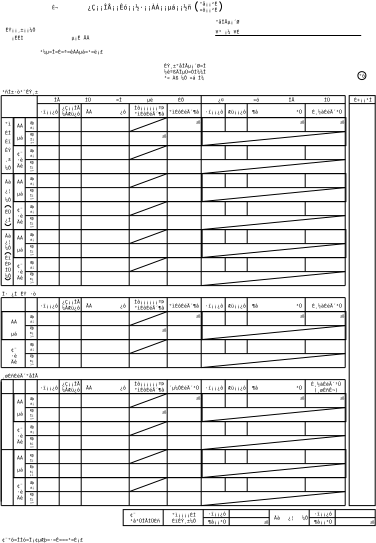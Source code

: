 <?xml version="1.0"?>
<diagram xmlns:dia="http://www.lysator.liu.se/~alla/dia/">
  <diagramdata>
    <attribute name="background">
      <color val="#ffffff"/>
    </attribute>
    <attribute name="paper">
      <composite type="paper">
        <attribute name="name">
          <string>#A4#</string>
        </attribute>
        <attribute name="tmargin">
          <real val="0"/>
        </attribute>
        <attribute name="bmargin">
          <real val="0"/>
        </attribute>
        <attribute name="lmargin">
          <real val="0"/>
        </attribute>
        <attribute name="rmargin">
          <real val="0"/>
        </attribute>
        <attribute name="is_portrait">
          <boolean val="true"/>
        </attribute>
        <attribute name="scaling">
          <real val="1"/>
        </attribute>
        <attribute name="fitto">
          <boolean val="false"/>
        </attribute>
      </composite>
    </attribute>
  </diagramdata>
  <layer name="&#192;&#254;" visible="true">
    <object type="Standard - Box" version="0" id="O0">
      <attribute name="obj_pos">
        <point val="7.065,26.7"/>
      </attribute>
      <attribute name="obj_bb">
        <rectangle val="7.055,26.69;19.675,27.51"/>
      </attribute>
      <attribute name="elem_corner">
        <point val="7.065,26.7"/>
      </attribute>
      <attribute name="elem_width">
        <real val="12.6"/>
      </attribute>
      <attribute name="elem_height">
        <real val="0.8"/>
      </attribute>
      <attribute name="border_width">
        <real val="0.02"/>
      </attribute>
      <attribute name="show_background">
        <boolean val="false"/>
      </attribute>
    </object>
    <object type="Standard - Box" version="0" id="O1">
      <attribute name="obj_pos">
        <point val="18.365,6"/>
      </attribute>
      <attribute name="obj_bb">
        <rectangle val="18.355,5.99;19.675,26.51"/>
      </attribute>
      <attribute name="elem_corner">
        <point val="18.365,6"/>
      </attribute>
      <attribute name="elem_width">
        <real val="1.3"/>
      </attribute>
      <attribute name="elem_height">
        <real val="20.5"/>
      </attribute>
      <attribute name="border_width">
        <real val="0.02"/>
      </attribute>
      <attribute name="show_background">
        <boolean val="false"/>
      </attribute>
    </object>
    <object type="Standard - Line" version="0" id="O2">
      <attribute name="obj_pos">
        <point val="11.665,2.995"/>
      </attribute>
      <attribute name="obj_bb">
        <rectangle val="11.655,2.985;18.975,3.005"/>
      </attribute>
      <attribute name="conn_endpoints">
        <point val="11.665,2.995"/>
        <point val="18.965,2.995"/>
      </attribute>
      <attribute name="numcp">
        <int val="1"/>
      </attribute>
      <attribute name="line_width">
        <real val="0.02"/>
      </attribute>
    </object>
    <object type="Standard - Line" version="0" id="O3">
      <attribute name="obj_pos">
        <point val="0.965,7.1"/>
      </attribute>
      <attribute name="obj_bb">
        <rectangle val="0.955,7.09;0.975,15.51"/>
      </attribute>
      <attribute name="conn_endpoints">
        <point val="0.965,7.1"/>
        <point val="0.965,15.5"/>
      </attribute>
      <attribute name="numcp">
        <int val="2"/>
      </attribute>
      <attribute name="line_width">
        <real val="0.02"/>
      </attribute>
    </object>
    <object type="Standard - Line" version="0" id="O4">
      <attribute name="obj_pos">
        <point val="18.165,7.1"/>
      </attribute>
      <attribute name="obj_bb">
        <rectangle val="18.155,7.09;18.175,15.51"/>
      </attribute>
      <attribute name="conn_endpoints">
        <point val="18.165,7.1"/>
        <point val="18.165,15.5"/>
      </attribute>
      <attribute name="numcp">
        <int val="11"/>
      </attribute>
      <attribute name="line_width">
        <real val="0.02"/>
      </attribute>
    </object>
    <object type="Standard - Line" version="0" id="O5">
      <attribute name="obj_pos">
        <point val="2.765,7.1"/>
      </attribute>
      <attribute name="obj_bb">
        <rectangle val="2.755,7.09;18.175,7.11"/>
      </attribute>
      <attribute name="conn_endpoints">
        <point val="2.765,7.1"/>
        <point val="18.165,7.1"/>
      </attribute>
      <attribute name="numcp">
        <int val="1"/>
      </attribute>
      <attribute name="line_width">
        <real val="0.02"/>
      </attribute>
    </object>
    <object type="Standard - Line" version="0" id="O6">
      <attribute name="obj_pos">
        <point val="2.765,15.5"/>
      </attribute>
      <attribute name="obj_bb">
        <rectangle val="2.755,15.49;18.175,15.51"/>
      </attribute>
      <attribute name="conn_endpoints">
        <point val="2.765,15.5"/>
        <point val="18.165,15.5"/>
      </attribute>
      <attribute name="numcp">
        <int val="1"/>
      </attribute>
      <attribute name="line_width">
        <real val="0.02"/>
      </attribute>
    </object>
    <object type="Standard - Line" version="0" id="O7">
      <attribute name="obj_pos">
        <point val="0.965,9.9"/>
      </attribute>
      <attribute name="obj_bb">
        <rectangle val="0.955,9.89;18.175,9.91"/>
      </attribute>
      <attribute name="conn_endpoints">
        <point val="0.965,9.9"/>
        <point val="18.165,9.9"/>
      </attribute>
      <attribute name="numcp">
        <int val="1"/>
      </attribute>
      <attribute name="line_width">
        <real val="0.02"/>
      </attribute>
      <connections>
        <connection handle="0" to="O3" connection="0"/>
        <connection handle="1" to="O4" connection="3"/>
      </connections>
    </object>
    <object type="Standard - Line" version="0" id="O8">
      <attribute name="obj_pos">
        <point val="0.965,12.7"/>
      </attribute>
      <attribute name="obj_bb">
        <rectangle val="0.955,12.69;18.175,12.71"/>
      </attribute>
      <attribute name="conn_endpoints">
        <point val="0.965,12.7"/>
        <point val="18.165,12.7"/>
      </attribute>
      <attribute name="numcp">
        <int val="1"/>
      </attribute>
      <attribute name="line_width">
        <real val="0.02"/>
      </attribute>
      <connections>
        <connection handle="0" to="O3" connection="1"/>
        <connection handle="1" to="O4" connection="7"/>
      </connections>
    </object>
    <object type="Standard - Line" version="0" id="O9">
      <attribute name="obj_pos">
        <point val="0.965,6"/>
      </attribute>
      <attribute name="obj_bb">
        <rectangle val="0.955,5.99;0.975,7.11"/>
      </attribute>
      <attribute name="conn_endpoints">
        <point val="0.965,6"/>
        <point val="0.965,7.1"/>
      </attribute>
      <attribute name="numcp">
        <int val="1"/>
      </attribute>
      <attribute name="line_width">
        <real val="0.02"/>
      </attribute>
    </object>
    <object type="Standard - Line" version="0" id="O10">
      <attribute name="obj_pos">
        <point val="0.965,6"/>
      </attribute>
      <attribute name="obj_bb">
        <rectangle val="0.955,5.99;18.175,6.01"/>
      </attribute>
      <attribute name="conn_endpoints">
        <point val="0.965,6"/>
        <point val="18.165,6"/>
      </attribute>
      <attribute name="numcp">
        <int val="1"/>
      </attribute>
      <attribute name="line_width">
        <real val="0.02"/>
      </attribute>
    </object>
    <object type="Standard - Line" version="0" id="O11">
      <attribute name="obj_pos">
        <point val="18.165,6"/>
      </attribute>
      <attribute name="obj_bb">
        <rectangle val="18.155,5.99;18.175,7.11"/>
      </attribute>
      <attribute name="conn_endpoints">
        <point val="18.165,6"/>
        <point val="18.165,7.1"/>
      </attribute>
      <attribute name="numcp">
        <int val="1"/>
      </attribute>
      <attribute name="line_width">
        <real val="0.02"/>
      </attribute>
    </object>
    <object type="Standard - Line" version="0" id="O12">
      <attribute name="obj_pos">
        <point val="0.965,7.1"/>
      </attribute>
      <attribute name="obj_bb">
        <rectangle val="0.955,7.09;2.775,7.11"/>
      </attribute>
      <attribute name="conn_endpoints">
        <point val="0.965,7.1"/>
        <point val="2.765,7.1"/>
      </attribute>
      <attribute name="numcp">
        <int val="2"/>
      </attribute>
      <attribute name="line_width">
        <real val="0.02"/>
      </attribute>
    </object>
    <object type="Standard - Line" version="0" id="O13">
      <attribute name="obj_pos">
        <point val="0.965,15.5"/>
      </attribute>
      <attribute name="obj_bb">
        <rectangle val="0.955,15.49;2.775,15.51"/>
      </attribute>
      <attribute name="conn_endpoints">
        <point val="0.965,15.5"/>
        <point val="2.765,15.5"/>
      </attribute>
      <attribute name="numcp">
        <int val="2"/>
      </attribute>
      <attribute name="line_width">
        <real val="0.02"/>
      </attribute>
    </object>
    <object type="Standard - Line" version="0" id="O14">
      <attribute name="obj_pos">
        <point val="1.565,7.1"/>
      </attribute>
      <attribute name="obj_bb">
        <rectangle val="1.555,7.09;1.575,15.51"/>
      </attribute>
      <attribute name="conn_endpoints">
        <point val="1.565,7.1"/>
        <point val="1.565,15.5"/>
      </attribute>
      <attribute name="numcp">
        <int val="5"/>
      </attribute>
      <attribute name="line_width">
        <real val="0.02"/>
      </attribute>
      <connections>
        <connection handle="0" to="O12" connection="0"/>
        <connection handle="1" to="O13" connection="0"/>
      </connections>
    </object>
    <object type="Standard - Line" version="0" id="O15">
      <attribute name="obj_pos">
        <point val="2.165,7.1"/>
      </attribute>
      <attribute name="obj_bb">
        <rectangle val="2.155,7.09;2.175,15.51"/>
      </attribute>
      <attribute name="conn_endpoints">
        <point val="2.165,7.1"/>
        <point val="2.165,15.5"/>
      </attribute>
      <attribute name="numcp">
        <int val="11"/>
      </attribute>
      <attribute name="line_width">
        <real val="0.02"/>
      </attribute>
      <connections>
        <connection handle="0" to="O12" connection="1"/>
      </connections>
    </object>
    <object type="Standard - Line" version="0" id="O16">
      <attribute name="obj_pos">
        <point val="2.765,7.1"/>
      </attribute>
      <attribute name="obj_bb">
        <rectangle val="2.755,7.09;2.775,15.51"/>
      </attribute>
      <attribute name="conn_endpoints">
        <point val="2.765,7.1"/>
        <point val="2.765,15.5"/>
      </attribute>
      <attribute name="numcp">
        <int val="11"/>
      </attribute>
      <attribute name="line_width">
        <real val="0.02"/>
      </attribute>
    </object>
    <object type="Standard - Line" version="0" id="O17">
      <attribute name="obj_pos">
        <point val="1.565,8.5"/>
      </attribute>
      <attribute name="obj_bb">
        <rectangle val="1.555,8.49;18.175,8.51"/>
      </attribute>
      <attribute name="conn_endpoints">
        <point val="1.565,8.5"/>
        <point val="18.165,8.5"/>
      </attribute>
      <attribute name="numcp">
        <int val="1"/>
      </attribute>
      <attribute name="line_width">
        <real val="0.02"/>
      </attribute>
      <connections>
        <connection handle="0" to="O14" connection="0"/>
        <connection handle="1" to="O4" connection="1"/>
      </connections>
    </object>
    <object type="Standard - Line" version="0" id="O18">
      <attribute name="obj_pos">
        <point val="1.565,11.3"/>
      </attribute>
      <attribute name="obj_bb">
        <rectangle val="1.555,11.29;18.175,11.31"/>
      </attribute>
      <attribute name="conn_endpoints">
        <point val="1.565,11.3"/>
        <point val="18.165,11.3"/>
      </attribute>
      <attribute name="numcp">
        <int val="1"/>
      </attribute>
      <attribute name="line_width">
        <real val="0.02"/>
      </attribute>
      <connections>
        <connection handle="0" to="O14" connection="2"/>
        <connection handle="1" to="O4" connection="5"/>
      </connections>
    </object>
    <object type="Standard - Line" version="0" id="O19">
      <attribute name="obj_pos">
        <point val="1.565,14.1"/>
      </attribute>
      <attribute name="obj_bb">
        <rectangle val="1.555,14.09;18.175,14.11"/>
      </attribute>
      <attribute name="conn_endpoints">
        <point val="1.565,14.1"/>
        <point val="18.165,14.1"/>
      </attribute>
      <attribute name="numcp">
        <int val="1"/>
      </attribute>
      <attribute name="line_width">
        <real val="0.02"/>
      </attribute>
      <connections>
        <connection handle="0" to="O14" connection="4"/>
        <connection handle="1" to="O4" connection="9"/>
      </connections>
    </object>
    <object type="Standard - Line" version="0" id="O20">
      <attribute name="obj_pos">
        <point val="2.165,13.4"/>
      </attribute>
      <attribute name="obj_bb">
        <rectangle val="2.155,13.39;18.175,13.41"/>
      </attribute>
      <attribute name="conn_endpoints">
        <point val="2.165,13.4"/>
        <point val="18.165,13.4"/>
      </attribute>
      <attribute name="numcp">
        <int val="1"/>
      </attribute>
      <attribute name="line_width">
        <real val="0.02"/>
      </attribute>
      <connections>
        <connection handle="0" to="O15" connection="8"/>
        <connection handle="1" to="O4" connection="8"/>
      </connections>
    </object>
    <object type="Standard - Line" version="0" id="O21">
      <attribute name="obj_pos">
        <point val="2.165,14.8"/>
      </attribute>
      <attribute name="obj_bb">
        <rectangle val="2.155,14.79;18.175,14.81"/>
      </attribute>
      <attribute name="conn_endpoints">
        <point val="2.165,14.8"/>
        <point val="18.165,14.8"/>
      </attribute>
      <attribute name="numcp">
        <int val="1"/>
      </attribute>
      <attribute name="line_width">
        <real val="0.02"/>
      </attribute>
      <connections>
        <connection handle="0" to="O15" connection="10"/>
        <connection handle="1" to="O4" connection="10"/>
      </connections>
    </object>
    <object type="Standard - Line" version="0" id="O22">
      <attribute name="obj_pos">
        <point val="2.165,9.2"/>
      </attribute>
      <attribute name="obj_bb">
        <rectangle val="2.155,9.19;18.175,9.21"/>
      </attribute>
      <attribute name="conn_endpoints">
        <point val="2.165,9.2"/>
        <point val="18.165,9.2"/>
      </attribute>
      <attribute name="numcp">
        <int val="1"/>
      </attribute>
      <attribute name="line_width">
        <real val="0.02"/>
      </attribute>
      <connections>
        <connection handle="0" to="O15" connection="2"/>
        <connection handle="1" to="O4" connection="2"/>
      </connections>
    </object>
    <object type="Standard - Line" version="0" id="O23">
      <attribute name="obj_pos">
        <point val="2.165,7.8"/>
      </attribute>
      <attribute name="obj_bb">
        <rectangle val="2.155,7.79;18.175,7.81"/>
      </attribute>
      <attribute name="conn_endpoints">
        <point val="2.165,7.8"/>
        <point val="18.165,7.8"/>
      </attribute>
      <attribute name="numcp">
        <int val="1"/>
      </attribute>
      <attribute name="line_width">
        <real val="0.02"/>
      </attribute>
      <connections>
        <connection handle="0" to="O15" connection="0"/>
        <connection handle="1" to="O4" connection="0"/>
      </connections>
    </object>
    <object type="Standard - Line" version="0" id="O24">
      <attribute name="obj_pos">
        <point val="18.165,10.6"/>
      </attribute>
      <attribute name="obj_bb">
        <rectangle val="2.155,10.59;18.175,10.61"/>
      </attribute>
      <attribute name="conn_endpoints">
        <point val="18.165,10.6"/>
        <point val="2.165,10.6"/>
      </attribute>
      <attribute name="numcp">
        <int val="1"/>
      </attribute>
      <attribute name="line_width">
        <real val="0.02"/>
      </attribute>
      <connections>
        <connection handle="0" to="O4" connection="4"/>
        <connection handle="1" to="O15" connection="4"/>
      </connections>
    </object>
    <object type="Standard - Line" version="0" id="O25">
      <attribute name="obj_pos">
        <point val="18.165,12"/>
      </attribute>
      <attribute name="obj_bb">
        <rectangle val="2.155,11.99;18.175,12.01"/>
      </attribute>
      <attribute name="conn_endpoints">
        <point val="18.165,12"/>
        <point val="2.165,12"/>
      </attribute>
      <attribute name="numcp">
        <int val="1"/>
      </attribute>
      <attribute name="line_width">
        <real val="0.02"/>
      </attribute>
      <connections>
        <connection handle="0" to="O4" connection="6"/>
        <connection handle="1" to="O15" connection="6"/>
      </connections>
    </object>
    <object type="Standard - Line" version="0" id="O26">
      <attribute name="obj_pos">
        <point val="10.965,6"/>
      </attribute>
      <attribute name="obj_bb">
        <rectangle val="10.955,5.99;10.975,15.51"/>
      </attribute>
      <attribute name="conn_endpoints">
        <point val="10.965,6"/>
        <point val="10.965,15.5"/>
      </attribute>
      <attribute name="numcp">
        <int val="1"/>
      </attribute>
      <attribute name="line_width">
        <real val="0.02"/>
      </attribute>
    </object>
    <object type="Standard - Line" version="0" id="O27">
      <attribute name="obj_pos">
        <point val="2.765,7.1"/>
      </attribute>
      <attribute name="obj_bb">
        <rectangle val="2.755,5.99;2.775,7.11"/>
      </attribute>
      <attribute name="conn_endpoints">
        <point val="2.765,7.1"/>
        <point val="2.765,6"/>
      </attribute>
      <attribute name="numcp">
        <int val="1"/>
      </attribute>
      <attribute name="line_width">
        <real val="0.02"/>
      </attribute>
    </object>
    <object type="Standard - Line" version="0" id="O28">
      <attribute name="obj_pos">
        <point val="2.765,6.4"/>
      </attribute>
      <attribute name="obj_bb">
        <rectangle val="2.755,6.39;18.175,6.41"/>
      </attribute>
      <attribute name="conn_endpoints">
        <point val="2.765,6.4"/>
        <point val="18.165,6.4"/>
      </attribute>
      <attribute name="numcp">
        <int val="1"/>
      </attribute>
      <attribute name="line_width">
        <real val="0.02"/>
      </attribute>
    </object>
    <object type="Standard - Line" version="0" id="O29">
      <attribute name="obj_pos">
        <point val="3.865,6.4"/>
      </attribute>
      <attribute name="obj_bb">
        <rectangle val="3.855,6.39;3.875,15.51"/>
      </attribute>
      <attribute name="conn_endpoints">
        <point val="3.865,6.4"/>
        <point val="3.865,15.5"/>
      </attribute>
      <attribute name="numcp">
        <int val="1"/>
      </attribute>
      <attribute name="line_width">
        <real val="0.02"/>
      </attribute>
    </object>
    <object type="Standard - Line" version="0" id="O30">
      <attribute name="obj_pos">
        <point val="4.965,6.4"/>
      </attribute>
      <attribute name="obj_bb">
        <rectangle val="4.955,6.39;4.975,15.51"/>
      </attribute>
      <attribute name="conn_endpoints">
        <point val="4.965,6.4"/>
        <point val="4.965,15.5"/>
      </attribute>
      <attribute name="numcp">
        <int val="1"/>
      </attribute>
      <attribute name="line_width">
        <real val="0.02"/>
      </attribute>
    </object>
    <object type="Standard - Line" version="0" id="O31">
      <attribute name="obj_pos">
        <point val="9.265,6.4"/>
      </attribute>
      <attribute name="obj_bb">
        <rectangle val="9.255,6.39;9.275,15.51"/>
      </attribute>
      <attribute name="conn_endpoints">
        <point val="9.265,6.4"/>
        <point val="9.265,15.5"/>
      </attribute>
      <attribute name="numcp">
        <int val="1"/>
      </attribute>
      <attribute name="line_width">
        <real val="0.02"/>
      </attribute>
    </object>
    <object type="Standard - Line" version="0" id="O32">
      <attribute name="obj_pos">
        <point val="7.365,6.4"/>
      </attribute>
      <attribute name="obj_bb">
        <rectangle val="7.355,6.39;7.375,15.51"/>
      </attribute>
      <attribute name="conn_endpoints">
        <point val="7.365,6.4"/>
        <point val="7.365,15.5"/>
      </attribute>
      <attribute name="numcp">
        <int val="1"/>
      </attribute>
      <attribute name="line_width">
        <real val="0.02"/>
      </attribute>
    </object>
    <object type="Standard - Line" version="0" id="O33">
      <attribute name="obj_pos">
        <point val="0.965,16.1"/>
      </attribute>
      <attribute name="obj_bb">
        <rectangle val="0.955,16.09;0.975,19.61"/>
      </attribute>
      <attribute name="conn_endpoints">
        <point val="0.965,16.1"/>
        <point val="0.965,19.6"/>
      </attribute>
      <attribute name="numcp">
        <int val="4"/>
      </attribute>
      <attribute name="line_width">
        <real val="0.02"/>
      </attribute>
    </object>
    <object type="Standard - Line" version="0" id="O34">
      <attribute name="obj_pos">
        <point val="0.965,20.3"/>
      </attribute>
      <attribute name="obj_bb">
        <rectangle val="0.955,20.29;0.975,26.31"/>
      </attribute>
      <attribute name="conn_endpoints">
        <point val="0.965,20.3"/>
        <point val="0.965,26.3"/>
      </attribute>
      <attribute name="numcp">
        <int val="1"/>
      </attribute>
      <attribute name="line_width">
        <real val="0.02"/>
      </attribute>
    </object>
    <object type="Standard - Line" version="0" id="O35">
      <attribute name="obj_pos">
        <point val="2.765,16.1"/>
      </attribute>
      <attribute name="obj_bb">
        <rectangle val="2.755,16.09;2.775,19.61"/>
      </attribute>
      <attribute name="conn_endpoints">
        <point val="2.765,16.1"/>
        <point val="2.765,19.6"/>
      </attribute>
      <attribute name="numcp">
        <int val="4"/>
      </attribute>
      <attribute name="line_width">
        <real val="0.02"/>
      </attribute>
    </object>
    <object type="Standard - Line" version="0" id="O36">
      <attribute name="obj_pos">
        <point val="2.165,16.1"/>
      </attribute>
      <attribute name="obj_bb">
        <rectangle val="2.155,16.09;2.175,19.61"/>
      </attribute>
      <attribute name="conn_endpoints">
        <point val="2.165,16.1"/>
        <point val="2.165,19.6"/>
      </attribute>
      <attribute name="numcp">
        <int val="4"/>
      </attribute>
      <attribute name="line_width">
        <real val="0.02"/>
      </attribute>
    </object>
    <object type="Standard - Line" version="0" id="O37">
      <attribute name="obj_pos">
        <point val="18.165,16.1"/>
      </attribute>
      <attribute name="obj_bb">
        <rectangle val="18.155,16.09;18.175,19.61"/>
      </attribute>
      <attribute name="conn_endpoints">
        <point val="18.165,16.1"/>
        <point val="18.165,19.6"/>
      </attribute>
      <attribute name="numcp">
        <int val="4"/>
      </attribute>
      <attribute name="line_width">
        <real val="0.02"/>
      </attribute>
    </object>
    <object type="Standard - Line" version="0" id="O38">
      <attribute name="obj_pos">
        <point val="0.965,16.8"/>
      </attribute>
      <attribute name="obj_bb">
        <rectangle val="0.955,16.79;18.175,16.81"/>
      </attribute>
      <attribute name="conn_endpoints">
        <point val="0.965,16.8"/>
        <point val="18.165,16.8"/>
      </attribute>
      <attribute name="numcp">
        <int val="1"/>
      </attribute>
      <attribute name="line_width">
        <real val="0.02"/>
      </attribute>
      <connections>
        <connection handle="0" to="O33" connection="0"/>
        <connection handle="1" to="O37" connection="0"/>
      </connections>
    </object>
    <object type="Standard - Line" version="0" id="O39">
      <attribute name="obj_pos">
        <point val="2.165,17.5"/>
      </attribute>
      <attribute name="obj_bb">
        <rectangle val="2.155,17.49;18.175,17.51"/>
      </attribute>
      <attribute name="conn_endpoints">
        <point val="2.165,17.5"/>
        <point val="18.165,17.5"/>
      </attribute>
      <attribute name="numcp">
        <int val="1"/>
      </attribute>
      <attribute name="line_width">
        <real val="0.02"/>
      </attribute>
      <connections>
        <connection handle="0" to="O36" connection="1"/>
        <connection handle="1" to="O37" connection="1"/>
      </connections>
    </object>
    <object type="Standard - Line" version="0" id="O40">
      <attribute name="obj_pos">
        <point val="0.965,18.2"/>
      </attribute>
      <attribute name="obj_bb">
        <rectangle val="0.955,18.19;18.175,18.21"/>
      </attribute>
      <attribute name="conn_endpoints">
        <point val="0.965,18.2"/>
        <point val="18.165,18.2"/>
      </attribute>
      <attribute name="numcp">
        <int val="1"/>
      </attribute>
      <attribute name="line_width">
        <real val="0.02"/>
      </attribute>
      <connections>
        <connection handle="0" to="O33" connection="2"/>
        <connection handle="1" to="O37" connection="2"/>
      </connections>
    </object>
    <object type="Standard - Line" version="0" id="O41">
      <attribute name="obj_pos">
        <point val="2.165,18.9"/>
      </attribute>
      <attribute name="obj_bb">
        <rectangle val="2.155,18.89;18.175,18.91"/>
      </attribute>
      <attribute name="conn_endpoints">
        <point val="2.165,18.9"/>
        <point val="18.165,18.9"/>
      </attribute>
      <attribute name="numcp">
        <int val="1"/>
      </attribute>
      <attribute name="line_width">
        <real val="0.02"/>
      </attribute>
      <connections>
        <connection handle="0" to="O36" connection="3"/>
        <connection handle="1" to="O37" connection="3"/>
      </connections>
    </object>
    <object type="Standard - Line" version="0" id="O42">
      <attribute name="obj_pos">
        <point val="3.865,16.1"/>
      </attribute>
      <attribute name="obj_bb">
        <rectangle val="3.855,16.09;3.875,19.61"/>
      </attribute>
      <attribute name="conn_endpoints">
        <point val="3.865,16.1"/>
        <point val="3.865,19.6"/>
      </attribute>
      <attribute name="numcp">
        <int val="4"/>
      </attribute>
      <attribute name="line_width">
        <real val="0.02"/>
      </attribute>
    </object>
    <object type="Standard - Line" version="0" id="O43">
      <attribute name="obj_pos">
        <point val="4.965,16.1"/>
      </attribute>
      <attribute name="obj_bb">
        <rectangle val="4.955,16.09;4.975,19.61"/>
      </attribute>
      <attribute name="conn_endpoints">
        <point val="4.965,16.1"/>
        <point val="4.965,19.6"/>
      </attribute>
      <attribute name="numcp">
        <int val="4"/>
      </attribute>
      <attribute name="line_width">
        <real val="0.02"/>
      </attribute>
    </object>
    <object type="Standard - Line" version="0" id="O44">
      <attribute name="obj_pos">
        <point val="7.365,16.1"/>
      </attribute>
      <attribute name="obj_bb">
        <rectangle val="7.355,16.09;7.375,19.61"/>
      </attribute>
      <attribute name="conn_endpoints">
        <point val="7.365,16.1"/>
        <point val="7.365,19.6"/>
      </attribute>
      <attribute name="numcp">
        <int val="4"/>
      </attribute>
      <attribute name="line_width">
        <real val="0.02"/>
      </attribute>
    </object>
    <object type="Standard - Line" version="0" id="O45">
      <attribute name="obj_pos">
        <point val="9.265,16.1"/>
      </attribute>
      <attribute name="obj_bb">
        <rectangle val="9.255,16.09;9.275,19.61"/>
      </attribute>
      <attribute name="conn_endpoints">
        <point val="9.265,16.1"/>
        <point val="9.265,19.6"/>
      </attribute>
      <attribute name="numcp">
        <int val="4"/>
      </attribute>
      <attribute name="line_width">
        <real val="0.02"/>
      </attribute>
    </object>
    <object type="Standard - Line" version="0" id="O46">
      <attribute name="obj_pos">
        <point val="10.965,16.1"/>
      </attribute>
      <attribute name="obj_bb">
        <rectangle val="10.955,16.09;10.975,19.61"/>
      </attribute>
      <attribute name="conn_endpoints">
        <point val="10.965,16.1"/>
        <point val="10.965,19.6"/>
      </attribute>
      <attribute name="numcp">
        <int val="4"/>
      </attribute>
      <attribute name="line_width">
        <real val="0.02"/>
      </attribute>
    </object>
    <object type="Standard - Line" version="0" id="O47">
      <attribute name="obj_pos">
        <point val="0.965,19.6"/>
      </attribute>
      <attribute name="obj_bb">
        <rectangle val="0.955,19.59;18.175,19.61"/>
      </attribute>
      <attribute name="conn_endpoints">
        <point val="0.965,19.6"/>
        <point val="18.165,19.6"/>
      </attribute>
      <attribute name="numcp">
        <int val="1"/>
      </attribute>
      <attribute name="line_width">
        <real val="0.02"/>
      </attribute>
    </object>
    <object type="Standard - Line" version="0" id="O48">
      <attribute name="obj_pos">
        <point val="0.965,16.1"/>
      </attribute>
      <attribute name="obj_bb">
        <rectangle val="0.955,16.09;18.175,16.11"/>
      </attribute>
      <attribute name="conn_endpoints">
        <point val="0.965,16.1"/>
        <point val="18.165,16.1"/>
      </attribute>
      <attribute name="numcp">
        <int val="1"/>
      </attribute>
      <attribute name="line_width">
        <real val="0.02"/>
      </attribute>
    </object>
    <object type="Standard - Line" version="0" id="O49">
      <attribute name="obj_pos">
        <point val="0.965,20.2"/>
      </attribute>
      <attribute name="obj_bb">
        <rectangle val="0.955,20.19;0.975,26.51"/>
      </attribute>
      <attribute name="conn_endpoints">
        <point val="0.965,20.2"/>
        <point val="0.965,26.5"/>
      </attribute>
      <attribute name="numcp">
        <int val="8"/>
      </attribute>
      <attribute name="line_width">
        <real val="0.02"/>
      </attribute>
    </object>
    <object type="Standard - Line" version="0" id="O50">
      <attribute name="obj_pos">
        <point val="2.165,20.2"/>
      </attribute>
      <attribute name="obj_bb">
        <rectangle val="2.155,20.19;2.175,26.51"/>
      </attribute>
      <attribute name="conn_endpoints">
        <point val="2.165,20.2"/>
        <point val="2.165,26.5"/>
      </attribute>
      <attribute name="numcp">
        <int val="8"/>
      </attribute>
      <attribute name="line_width">
        <real val="0.02"/>
      </attribute>
    </object>
    <object type="Standard - Line" version="0" id="O51">
      <attribute name="obj_pos">
        <point val="2.765,20.2"/>
      </attribute>
      <attribute name="obj_bb">
        <rectangle val="2.755,20.19;2.775,26.51"/>
      </attribute>
      <attribute name="conn_endpoints">
        <point val="2.765,20.2"/>
        <point val="2.765,26.5"/>
      </attribute>
      <attribute name="numcp">
        <int val="8"/>
      </attribute>
      <attribute name="line_width">
        <real val="0.02"/>
      </attribute>
    </object>
    <object type="Standard - Line" version="0" id="O52">
      <attribute name="obj_pos">
        <point val="18.165,20.2"/>
      </attribute>
      <attribute name="obj_bb">
        <rectangle val="18.155,20.19;18.175,26.51"/>
      </attribute>
      <attribute name="conn_endpoints">
        <point val="18.165,20.2"/>
        <point val="18.165,26.5"/>
      </attribute>
      <attribute name="numcp">
        <int val="8"/>
      </attribute>
      <attribute name="line_width">
        <real val="0.02"/>
      </attribute>
    </object>
    <object type="Standard - Line" version="0" id="O53">
      <attribute name="obj_pos">
        <point val="0.965,20.9"/>
      </attribute>
      <attribute name="obj_bb">
        <rectangle val="0.955,20.89;18.175,20.91"/>
      </attribute>
      <attribute name="conn_endpoints">
        <point val="0.965,20.9"/>
        <point val="18.165,20.9"/>
      </attribute>
      <attribute name="numcp">
        <int val="1"/>
      </attribute>
      <attribute name="line_width">
        <real val="0.02"/>
      </attribute>
      <connections>
        <connection handle="0" to="O49" connection="0"/>
        <connection handle="1" to="O52" connection="0"/>
      </connections>
    </object>
    <object type="Standard - Line" version="0" id="O54">
      <attribute name="obj_pos">
        <point val="0.965,23.7"/>
      </attribute>
      <attribute name="obj_bb">
        <rectangle val="0.955,23.69;18.175,23.71"/>
      </attribute>
      <attribute name="conn_endpoints">
        <point val="0.965,23.7"/>
        <point val="18.165,23.7"/>
      </attribute>
      <attribute name="numcp">
        <int val="1"/>
      </attribute>
      <attribute name="line_width">
        <real val="0.02"/>
      </attribute>
      <connections>
        <connection handle="0" to="O49" connection="4"/>
        <connection handle="1" to="O52" connection="4"/>
      </connections>
    </object>
    <object type="Standard - Line" version="0" id="O55">
      <attribute name="obj_pos">
        <point val="1.565,22.3"/>
      </attribute>
      <attribute name="obj_bb">
        <rectangle val="1.555,22.29;18.175,22.31"/>
      </attribute>
      <attribute name="conn_endpoints">
        <point val="1.565,22.3"/>
        <point val="18.165,22.3"/>
      </attribute>
      <attribute name="numcp">
        <int val="1"/>
      </attribute>
      <attribute name="line_width">
        <real val="0.02"/>
      </attribute>
      <connections>
        <connection handle="0" to="O61" connection="2"/>
        <connection handle="1" to="O52" connection="2"/>
      </connections>
    </object>
    <object type="Standard - Line" version="0" id="O56">
      <attribute name="obj_pos">
        <point val="2.165,21.6"/>
      </attribute>
      <attribute name="obj_bb">
        <rectangle val="2.155,21.59;18.175,21.61"/>
      </attribute>
      <attribute name="conn_endpoints">
        <point val="2.165,21.6"/>
        <point val="18.165,21.6"/>
      </attribute>
      <attribute name="numcp">
        <int val="1"/>
      </attribute>
      <attribute name="line_width">
        <real val="0.02"/>
      </attribute>
      <connections>
        <connection handle="0" to="O50" connection="1"/>
        <connection handle="1" to="O52" connection="1"/>
      </connections>
    </object>
    <object type="Standard - Line" version="0" id="O57">
      <attribute name="obj_pos">
        <point val="1.565,25.1"/>
      </attribute>
      <attribute name="obj_bb">
        <rectangle val="1.555,25.09;18.175,25.11"/>
      </attribute>
      <attribute name="conn_endpoints">
        <point val="1.565,25.1"/>
        <point val="18.165,25.1"/>
      </attribute>
      <attribute name="numcp">
        <int val="1"/>
      </attribute>
      <attribute name="line_width">
        <real val="0.02"/>
      </attribute>
      <connections>
        <connection handle="0" to="O61" connection="6"/>
        <connection handle="1" to="O52" connection="6"/>
      </connections>
    </object>
    <object type="Standard - Line" version="0" id="O58">
      <attribute name="obj_pos">
        <point val="2.165,23"/>
      </attribute>
      <attribute name="obj_bb">
        <rectangle val="2.155,22.99;18.175,23.01"/>
      </attribute>
      <attribute name="conn_endpoints">
        <point val="2.165,23"/>
        <point val="18.165,23"/>
      </attribute>
      <attribute name="numcp">
        <int val="1"/>
      </attribute>
      <attribute name="line_width">
        <real val="0.02"/>
      </attribute>
      <connections>
        <connection handle="0" to="O50" connection="3"/>
        <connection handle="1" to="O52" connection="3"/>
      </connections>
    </object>
    <object type="Standard - Line" version="0" id="O59">
      <attribute name="obj_pos">
        <point val="2.165,24.4"/>
      </attribute>
      <attribute name="obj_bb">
        <rectangle val="2.155,24.39;18.175,24.41"/>
      </attribute>
      <attribute name="conn_endpoints">
        <point val="2.165,24.4"/>
        <point val="18.165,24.4"/>
      </attribute>
      <attribute name="numcp">
        <int val="1"/>
      </attribute>
      <attribute name="line_width">
        <real val="0.02"/>
      </attribute>
      <connections>
        <connection handle="0" to="O50" connection="5"/>
        <connection handle="1" to="O52" connection="5"/>
      </connections>
    </object>
    <object type="Standard - Line" version="0" id="O60">
      <attribute name="obj_pos">
        <point val="2.165,25.8"/>
      </attribute>
      <attribute name="obj_bb">
        <rectangle val="2.155,25.79;18.175,25.81"/>
      </attribute>
      <attribute name="conn_endpoints">
        <point val="2.165,25.8"/>
        <point val="18.165,25.8"/>
      </attribute>
      <attribute name="numcp">
        <int val="1"/>
      </attribute>
      <attribute name="line_width">
        <real val="0.02"/>
      </attribute>
      <connections>
        <connection handle="0" to="O50" connection="7"/>
        <connection handle="1" to="O52" connection="7"/>
      </connections>
    </object>
    <object type="Standard - Line" version="0" id="O61">
      <attribute name="obj_pos">
        <point val="1.565,20.2"/>
      </attribute>
      <attribute name="obj_bb">
        <rectangle val="1.555,20.19;1.575,26.51"/>
      </attribute>
      <attribute name="conn_endpoints">
        <point val="1.565,20.2"/>
        <point val="1.565,26.5"/>
      </attribute>
      <attribute name="numcp">
        <int val="8"/>
      </attribute>
      <attribute name="line_width">
        <real val="0.02"/>
      </attribute>
    </object>
    <object type="Standard - Line" version="0" id="O62">
      <attribute name="obj_pos">
        <point val="0.965,20.2"/>
      </attribute>
      <attribute name="obj_bb">
        <rectangle val="0.955,20.19;18.175,20.21"/>
      </attribute>
      <attribute name="conn_endpoints">
        <point val="0.965,20.2"/>
        <point val="18.165,20.2"/>
      </attribute>
      <attribute name="numcp">
        <int val="1"/>
      </attribute>
      <attribute name="line_width">
        <real val="0.02"/>
      </attribute>
    </object>
    <object type="Standard - Line" version="0" id="O63">
      <attribute name="obj_pos">
        <point val="0.965,26.5"/>
      </attribute>
      <attribute name="obj_bb">
        <rectangle val="0.955,26.49;18.175,26.51"/>
      </attribute>
      <attribute name="conn_endpoints">
        <point val="0.965,26.5"/>
        <point val="18.165,26.5"/>
      </attribute>
      <attribute name="numcp">
        <int val="1"/>
      </attribute>
      <attribute name="line_width">
        <real val="0.02"/>
      </attribute>
    </object>
    <object type="Standard - Line" version="0" id="O64">
      <attribute name="obj_pos">
        <point val="3.865,20.2"/>
      </attribute>
      <attribute name="obj_bb">
        <rectangle val="3.855,20.19;3.875,26.51"/>
      </attribute>
      <attribute name="conn_endpoints">
        <point val="3.865,20.2"/>
        <point val="3.865,26.5"/>
      </attribute>
      <attribute name="numcp">
        <int val="1"/>
      </attribute>
      <attribute name="line_width">
        <real val="0.02"/>
      </attribute>
    </object>
    <object type="Standard - Line" version="0" id="O65">
      <attribute name="obj_pos">
        <point val="4.965,20.2"/>
      </attribute>
      <attribute name="obj_bb">
        <rectangle val="4.955,20.19;4.975,26.51"/>
      </attribute>
      <attribute name="conn_endpoints">
        <point val="4.965,20.2"/>
        <point val="4.965,26.5"/>
      </attribute>
      <attribute name="numcp">
        <int val="1"/>
      </attribute>
      <attribute name="line_width">
        <real val="0.02"/>
      </attribute>
    </object>
    <object type="Standard - Line" version="0" id="O66">
      <attribute name="obj_pos">
        <point val="7.365,20.2"/>
      </attribute>
      <attribute name="obj_bb">
        <rectangle val="7.355,20.19;7.375,26.51"/>
      </attribute>
      <attribute name="conn_endpoints">
        <point val="7.365,20.2"/>
        <point val="7.365,26.5"/>
      </attribute>
      <attribute name="numcp">
        <int val="1"/>
      </attribute>
      <attribute name="line_width">
        <real val="0.02"/>
      </attribute>
    </object>
    <object type="Standard - Line" version="0" id="O67">
      <attribute name="obj_pos">
        <point val="9.265,20.2"/>
      </attribute>
      <attribute name="obj_bb">
        <rectangle val="9.255,20.19;9.275,26.51"/>
      </attribute>
      <attribute name="conn_endpoints">
        <point val="9.265,20.2"/>
        <point val="9.265,26.5"/>
      </attribute>
      <attribute name="numcp">
        <int val="1"/>
      </attribute>
      <attribute name="line_width">
        <real val="0.02"/>
      </attribute>
    </object>
    <object type="Standard - Line" version="0" id="O68">
      <attribute name="obj_pos">
        <point val="10.965,20.2"/>
      </attribute>
      <attribute name="obj_bb">
        <rectangle val="10.955,20.19;10.975,26.51"/>
      </attribute>
      <attribute name="conn_endpoints">
        <point val="10.965,20.2"/>
        <point val="10.965,26.5"/>
      </attribute>
      <attribute name="numcp">
        <int val="1"/>
      </attribute>
      <attribute name="line_width">
        <real val="0.02"/>
      </attribute>
    </object>
    <object type="Standard - Line" version="0" id="O69">
      <attribute name="obj_pos">
        <point val="9.065,26.7"/>
      </attribute>
      <attribute name="obj_bb">
        <rectangle val="9.055,26.69;9.075,27.51"/>
      </attribute>
      <attribute name="conn_endpoints">
        <point val="9.065,26.7"/>
        <point val="9.065,27.5"/>
      </attribute>
      <attribute name="numcp">
        <int val="1"/>
      </attribute>
      <attribute name="line_width">
        <real val="0.02"/>
      </attribute>
    </object>
    <object type="Standard - Line" version="0" id="O70">
      <attribute name="obj_pos">
        <point val="11.065,26.7"/>
      </attribute>
      <attribute name="obj_bb">
        <rectangle val="11.055,26.69;11.075,27.51"/>
      </attribute>
      <attribute name="conn_endpoints">
        <point val="11.065,26.7"/>
        <point val="11.065,27.5"/>
      </attribute>
      <attribute name="numcp">
        <int val="1"/>
      </attribute>
      <attribute name="line_width">
        <real val="0.02"/>
      </attribute>
    </object>
    <object type="Standard - Line" version="0" id="O71">
      <attribute name="obj_pos">
        <point val="12.365,26.7"/>
      </attribute>
      <attribute name="obj_bb">
        <rectangle val="12.355,26.69;12.375,27.51"/>
      </attribute>
      <attribute name="conn_endpoints">
        <point val="12.365,26.7"/>
        <point val="12.365,27.5"/>
      </attribute>
      <attribute name="numcp">
        <int val="1"/>
      </attribute>
      <attribute name="line_width">
        <real val="0.02"/>
      </attribute>
    </object>
    <object type="Standard - Line" version="0" id="O72">
      <attribute name="obj_pos">
        <point val="14.365,26.7"/>
      </attribute>
      <attribute name="obj_bb">
        <rectangle val="14.355,26.69;14.375,27.51"/>
      </attribute>
      <attribute name="conn_endpoints">
        <point val="14.365,26.7"/>
        <point val="14.365,27.5"/>
      </attribute>
      <attribute name="numcp">
        <int val="1"/>
      </attribute>
      <attribute name="line_width">
        <real val="0.02"/>
      </attribute>
    </object>
    <object type="Standard - Line" version="0" id="O73">
      <attribute name="obj_pos">
        <point val="11.065,27.1"/>
      </attribute>
      <attribute name="obj_bb">
        <rectangle val="11.055,27.09;14.375,27.11"/>
      </attribute>
      <attribute name="conn_endpoints">
        <point val="11.065,27.1"/>
        <point val="14.365,27.1"/>
      </attribute>
      <attribute name="numcp">
        <int val="1"/>
      </attribute>
      <attribute name="line_width">
        <real val="0.02"/>
      </attribute>
      <connections>
        <connection handle="0" to="O70" connection="0"/>
        <connection handle="1" to="O72" connection="0"/>
      </connections>
    </object>
    <object type="Standard - Line" version="0" id="O74">
      <attribute name="obj_pos">
        <point val="16.365,26.7"/>
      </attribute>
      <attribute name="obj_bb">
        <rectangle val="16.355,26.69;16.375,27.51"/>
      </attribute>
      <attribute name="conn_endpoints">
        <point val="16.365,26.7"/>
        <point val="16.365,27.5"/>
      </attribute>
      <attribute name="numcp">
        <int val="1"/>
      </attribute>
      <attribute name="line_width">
        <real val="0.02"/>
      </attribute>
    </object>
    <object type="Standard - Line" version="0" id="O75">
      <attribute name="obj_pos">
        <point val="17.665,26.7"/>
      </attribute>
      <attribute name="obj_bb">
        <rectangle val="17.655,26.69;17.675,27.51"/>
      </attribute>
      <attribute name="conn_endpoints">
        <point val="17.665,26.7"/>
        <point val="17.665,27.5"/>
      </attribute>
      <attribute name="numcp">
        <int val="1"/>
      </attribute>
      <attribute name="line_width">
        <real val="0.02"/>
      </attribute>
    </object>
    <object type="Standard - Line" version="0" id="O76">
      <attribute name="obj_pos">
        <point val="16.365,27.1"/>
      </attribute>
      <attribute name="obj_bb">
        <rectangle val="16.355,27.09;19.675,27.11"/>
      </attribute>
      <attribute name="conn_endpoints">
        <point val="16.365,27.1"/>
        <point val="19.665,27.1"/>
      </attribute>
      <attribute name="numcp">
        <int val="1"/>
      </attribute>
      <attribute name="line_width">
        <real val="0.02"/>
      </attribute>
      <connections>
        <connection handle="0" to="O74" connection="0"/>
        <connection handle="1" to="O0" connection="4"/>
      </connections>
    </object>
    <object type="Standard - Line" version="0" id="O77">
      <attribute name="obj_pos">
        <point val="18.365,6.4"/>
      </attribute>
      <attribute name="obj_bb">
        <rectangle val="18.355,6.39;19.675,6.41"/>
      </attribute>
      <attribute name="conn_endpoints">
        <point val="18.365,6.4"/>
        <point val="19.665,6.4"/>
      </attribute>
      <attribute name="numcp">
        <int val="1"/>
      </attribute>
      <attribute name="line_width">
        <real val="0.02"/>
      </attribute>
    </object>
    <object type="Standard - Line" version="0" id="O78">
      <attribute name="obj_pos">
        <point val="16.165,7.8"/>
      </attribute>
      <attribute name="obj_bb">
        <rectangle val="16.155,6.39;16.175,7.81"/>
      </attribute>
      <attribute name="conn_endpoints">
        <point val="16.165,7.8"/>
        <point val="16.165,6.4"/>
      </attribute>
      <attribute name="numcp">
        <int val="1"/>
      </attribute>
      <attribute name="line_width">
        <real val="0.02"/>
      </attribute>
    </object>
    <object type="Standard - Line" version="0" id="O79">
      <attribute name="obj_pos">
        <point val="16.165,8.5"/>
      </attribute>
      <attribute name="obj_bb">
        <rectangle val="16.155,8.49;16.175,9.21"/>
      </attribute>
      <attribute name="conn_endpoints">
        <point val="16.165,8.5"/>
        <point val="16.165,9.2"/>
      </attribute>
      <attribute name="numcp">
        <int val="1"/>
      </attribute>
      <attribute name="line_width">
        <real val="0.02"/>
      </attribute>
    </object>
    <object type="Standard - Line" version="0" id="O80">
      <attribute name="obj_pos">
        <point val="16.165,9.9"/>
      </attribute>
      <attribute name="obj_bb">
        <rectangle val="16.155,9.89;16.175,10.61"/>
      </attribute>
      <attribute name="conn_endpoints">
        <point val="16.165,9.9"/>
        <point val="16.165,10.6"/>
      </attribute>
      <attribute name="numcp">
        <int val="1"/>
      </attribute>
      <attribute name="line_width">
        <real val="0.02"/>
      </attribute>
    </object>
    <object type="Standard - Line" version="0" id="O81">
      <attribute name="obj_pos">
        <point val="16.165,11.3"/>
      </attribute>
      <attribute name="obj_bb">
        <rectangle val="16.155,11.29;16.175,12.01"/>
      </attribute>
      <attribute name="conn_endpoints">
        <point val="16.165,11.3"/>
        <point val="16.165,12"/>
      </attribute>
      <attribute name="numcp">
        <int val="1"/>
      </attribute>
      <attribute name="line_width">
        <real val="0.02"/>
      </attribute>
    </object>
    <object type="Standard - Line" version="0" id="O82">
      <attribute name="obj_pos">
        <point val="16.165,12.7"/>
      </attribute>
      <attribute name="obj_bb">
        <rectangle val="16.155,12.69;16.175,13.41"/>
      </attribute>
      <attribute name="conn_endpoints">
        <point val="16.165,12.7"/>
        <point val="16.165,13.4"/>
      </attribute>
      <attribute name="numcp">
        <int val="1"/>
      </attribute>
      <attribute name="line_width">
        <real val="0.02"/>
      </attribute>
    </object>
    <object type="Standard - Line" version="0" id="O83">
      <attribute name="obj_pos">
        <point val="16.165,14.1"/>
      </attribute>
      <attribute name="obj_bb">
        <rectangle val="16.155,14.09;16.175,14.81"/>
      </attribute>
      <attribute name="conn_endpoints">
        <point val="16.165,14.1"/>
        <point val="16.165,14.8"/>
      </attribute>
      <attribute name="numcp">
        <int val="1"/>
      </attribute>
      <attribute name="line_width">
        <real val="0.02"/>
      </attribute>
    </object>
    <object type="Standard - Line" version="0" id="O84">
      <attribute name="obj_pos">
        <point val="13.265,7.8"/>
      </attribute>
      <attribute name="obj_bb">
        <rectangle val="13.255,6.39;13.275,7.81"/>
      </attribute>
      <attribute name="conn_endpoints">
        <point val="13.265,7.8"/>
        <point val="13.265,6.4"/>
      </attribute>
      <attribute name="numcp">
        <int val="1"/>
      </attribute>
      <attribute name="line_width">
        <real val="0.02"/>
      </attribute>
    </object>
    <object type="Standard - Line" version="0" id="O85">
      <attribute name="obj_pos">
        <point val="13.265,8.5"/>
      </attribute>
      <attribute name="obj_bb">
        <rectangle val="13.255,8.49;13.275,9.21"/>
      </attribute>
      <attribute name="conn_endpoints">
        <point val="13.265,8.5"/>
        <point val="13.265,9.2"/>
      </attribute>
      <attribute name="numcp">
        <int val="1"/>
      </attribute>
      <attribute name="line_width">
        <real val="0.02"/>
      </attribute>
    </object>
    <object type="Standard - Line" version="0" id="O86">
      <attribute name="obj_pos">
        <point val="13.265,9.9"/>
      </attribute>
      <attribute name="obj_bb">
        <rectangle val="13.255,9.89;13.275,10.61"/>
      </attribute>
      <attribute name="conn_endpoints">
        <point val="13.265,9.9"/>
        <point val="13.265,10.6"/>
      </attribute>
      <attribute name="numcp">
        <int val="1"/>
      </attribute>
      <attribute name="line_width">
        <real val="0.02"/>
      </attribute>
    </object>
    <object type="Standard - Line" version="0" id="O87">
      <attribute name="obj_pos">
        <point val="13.265,11.3"/>
      </attribute>
      <attribute name="obj_bb">
        <rectangle val="13.255,11.29;13.275,12.01"/>
      </attribute>
      <attribute name="conn_endpoints">
        <point val="13.265,11.3"/>
        <point val="13.265,12"/>
      </attribute>
      <attribute name="numcp">
        <int val="1"/>
      </attribute>
      <attribute name="line_width">
        <real val="0.02"/>
      </attribute>
    </object>
    <object type="Standard - Line" version="0" id="O88">
      <attribute name="obj_pos">
        <point val="13.265,12.7"/>
      </attribute>
      <attribute name="obj_bb">
        <rectangle val="13.255,12.69;13.275,13.41"/>
      </attribute>
      <attribute name="conn_endpoints">
        <point val="13.265,12.7"/>
        <point val="13.265,13.4"/>
      </attribute>
      <attribute name="numcp">
        <int val="1"/>
      </attribute>
      <attribute name="line_width">
        <real val="0.02"/>
      </attribute>
    </object>
    <object type="Standard - Line" version="0" id="O89">
      <attribute name="obj_pos">
        <point val="13.265,14.1"/>
      </attribute>
      <attribute name="obj_bb">
        <rectangle val="13.255,14.09;13.275,14.81"/>
      </attribute>
      <attribute name="conn_endpoints">
        <point val="13.265,14.1"/>
        <point val="13.265,14.8"/>
      </attribute>
      <attribute name="numcp">
        <int val="1"/>
      </attribute>
      <attribute name="line_width">
        <real val="0.02"/>
      </attribute>
    </object>
    <object type="Standard - Line" version="0" id="O90">
      <attribute name="obj_pos">
        <point val="12.165,7.8"/>
      </attribute>
      <attribute name="obj_bb">
        <rectangle val="12.155,6.39;12.175,7.81"/>
      </attribute>
      <attribute name="conn_endpoints">
        <point val="12.165,7.8"/>
        <point val="12.165,6.4"/>
      </attribute>
      <attribute name="numcp">
        <int val="1"/>
      </attribute>
      <attribute name="line_width">
        <real val="0.02"/>
      </attribute>
    </object>
    <object type="Standard - Line" version="0" id="O91">
      <attribute name="obj_pos">
        <point val="12.165,8.5"/>
      </attribute>
      <attribute name="obj_bb">
        <rectangle val="12.155,8.49;12.175,9.21"/>
      </attribute>
      <attribute name="conn_endpoints">
        <point val="12.165,8.5"/>
        <point val="12.165,9.2"/>
      </attribute>
      <attribute name="numcp">
        <int val="1"/>
      </attribute>
      <attribute name="line_width">
        <real val="0.02"/>
      </attribute>
    </object>
    <object type="Standard - Line" version="0" id="O92">
      <attribute name="obj_pos">
        <point val="12.165,9.9"/>
      </attribute>
      <attribute name="obj_bb">
        <rectangle val="12.155,9.89;12.175,10.61"/>
      </attribute>
      <attribute name="conn_endpoints">
        <point val="12.165,9.9"/>
        <point val="12.165,10.6"/>
      </attribute>
      <attribute name="numcp">
        <int val="1"/>
      </attribute>
      <attribute name="line_width">
        <real val="0.02"/>
      </attribute>
    </object>
    <object type="Standard - Line" version="0" id="O93">
      <attribute name="obj_pos">
        <point val="12.165,11.3"/>
      </attribute>
      <attribute name="obj_bb">
        <rectangle val="12.155,11.29;12.175,12.01"/>
      </attribute>
      <attribute name="conn_endpoints">
        <point val="12.165,11.3"/>
        <point val="12.165,12"/>
      </attribute>
      <attribute name="numcp">
        <int val="1"/>
      </attribute>
      <attribute name="line_width">
        <real val="0.02"/>
      </attribute>
    </object>
    <object type="Standard - Line" version="0" id="O94">
      <attribute name="obj_pos">
        <point val="12.165,12.7"/>
      </attribute>
      <attribute name="obj_bb">
        <rectangle val="12.155,12.69;12.175,13.41"/>
      </attribute>
      <attribute name="conn_endpoints">
        <point val="12.165,12.7"/>
        <point val="12.165,13.4"/>
      </attribute>
      <attribute name="numcp">
        <int val="1"/>
      </attribute>
      <attribute name="line_width">
        <real val="0.02"/>
      </attribute>
    </object>
    <object type="Standard - Line" version="0" id="O95">
      <attribute name="obj_pos">
        <point val="12.165,14.1"/>
      </attribute>
      <attribute name="obj_bb">
        <rectangle val="12.155,14.09;12.175,14.81"/>
      </attribute>
      <attribute name="conn_endpoints">
        <point val="12.165,14.1"/>
        <point val="12.165,14.8"/>
      </attribute>
      <attribute name="numcp">
        <int val="1"/>
      </attribute>
      <attribute name="line_width">
        <real val="0.02"/>
      </attribute>
    </object>
    <object type="Standard - Line" version="0" id="O96">
      <attribute name="obj_pos">
        <point val="16.165,17.5"/>
      </attribute>
      <attribute name="obj_bb">
        <rectangle val="16.155,16.09;16.175,17.51"/>
      </attribute>
      <attribute name="conn_endpoints">
        <point val="16.165,17.5"/>
        <point val="16.165,16.1"/>
      </attribute>
      <attribute name="numcp">
        <int val="1"/>
      </attribute>
      <attribute name="line_width">
        <real val="0.02"/>
      </attribute>
    </object>
    <object type="Standard - Line" version="0" id="O97">
      <attribute name="obj_pos">
        <point val="16.165,18.2"/>
      </attribute>
      <attribute name="obj_bb">
        <rectangle val="16.155,18.19;16.175,18.91"/>
      </attribute>
      <attribute name="conn_endpoints">
        <point val="16.165,18.2"/>
        <point val="16.165,18.9"/>
      </attribute>
      <attribute name="numcp">
        <int val="1"/>
      </attribute>
      <attribute name="line_width">
        <real val="0.02"/>
      </attribute>
    </object>
    <object type="Standard - Line" version="0" id="O98">
      <attribute name="obj_pos">
        <point val="13.265,17.5"/>
      </attribute>
      <attribute name="obj_bb">
        <rectangle val="13.255,16.09;13.275,17.51"/>
      </attribute>
      <attribute name="conn_endpoints">
        <point val="13.265,17.5"/>
        <point val="13.265,16.1"/>
      </attribute>
      <attribute name="numcp">
        <int val="1"/>
      </attribute>
      <attribute name="line_width">
        <real val="0.02"/>
      </attribute>
    </object>
    <object type="Standard - Line" version="0" id="O99">
      <attribute name="obj_pos">
        <point val="13.265,18.2"/>
      </attribute>
      <attribute name="obj_bb">
        <rectangle val="13.255,18.19;13.275,18.91"/>
      </attribute>
      <attribute name="conn_endpoints">
        <point val="13.265,18.2"/>
        <point val="13.265,18.9"/>
      </attribute>
      <attribute name="numcp">
        <int val="1"/>
      </attribute>
      <attribute name="line_width">
        <real val="0.02"/>
      </attribute>
    </object>
    <object type="Standard - Line" version="0" id="O100">
      <attribute name="obj_pos">
        <point val="12.165,17.5"/>
      </attribute>
      <attribute name="obj_bb">
        <rectangle val="12.155,16.09;12.175,17.51"/>
      </attribute>
      <attribute name="conn_endpoints">
        <point val="12.165,17.5"/>
        <point val="12.165,16.1"/>
      </attribute>
      <attribute name="numcp">
        <int val="1"/>
      </attribute>
      <attribute name="line_width">
        <real val="0.02"/>
      </attribute>
    </object>
    <object type="Standard - Line" version="0" id="O101">
      <attribute name="obj_pos">
        <point val="12.165,18.2"/>
      </attribute>
      <attribute name="obj_bb">
        <rectangle val="12.155,18.19;12.175,18.91"/>
      </attribute>
      <attribute name="conn_endpoints">
        <point val="12.165,18.2"/>
        <point val="12.165,18.9"/>
      </attribute>
      <attribute name="numcp">
        <int val="1"/>
      </attribute>
      <attribute name="line_width">
        <real val="0.02"/>
      </attribute>
    </object>
    <object type="Standard - Line" version="0" id="O102">
      <attribute name="obj_pos">
        <point val="7.365,7.8"/>
      </attribute>
      <attribute name="obj_bb">
        <rectangle val="7.355,7.09;9.275,7.81"/>
      </attribute>
      <attribute name="conn_endpoints">
        <point val="7.365,7.8"/>
        <point val="9.265,7.1"/>
      </attribute>
      <attribute name="numcp">
        <int val="1"/>
      </attribute>
      <attribute name="line_width">
        <real val="0.02"/>
      </attribute>
    </object>
    <object type="Standard - Line" version="0" id="O103">
      <attribute name="obj_pos">
        <point val="7.365,9.2"/>
      </attribute>
      <attribute name="obj_bb">
        <rectangle val="7.355,8.49;9.275,9.21"/>
      </attribute>
      <attribute name="conn_endpoints">
        <point val="7.365,9.2"/>
        <point val="9.265,8.5"/>
      </attribute>
      <attribute name="numcp">
        <int val="1"/>
      </attribute>
      <attribute name="line_width">
        <real val="0.02"/>
      </attribute>
    </object>
    <object type="Standard - Line" version="0" id="O104">
      <attribute name="obj_pos">
        <point val="7.365,10.6"/>
      </attribute>
      <attribute name="obj_bb">
        <rectangle val="7.355,9.89;9.275,10.61"/>
      </attribute>
      <attribute name="conn_endpoints">
        <point val="7.365,10.6"/>
        <point val="9.265,9.9"/>
      </attribute>
      <attribute name="numcp">
        <int val="1"/>
      </attribute>
      <attribute name="line_width">
        <real val="0.02"/>
      </attribute>
    </object>
    <object type="Standard - Line" version="0" id="O105">
      <attribute name="obj_pos">
        <point val="7.365,12"/>
      </attribute>
      <attribute name="obj_bb">
        <rectangle val="7.355,11.29;9.275,12.01"/>
      </attribute>
      <attribute name="conn_endpoints">
        <point val="7.365,12"/>
        <point val="9.265,11.3"/>
      </attribute>
      <attribute name="numcp">
        <int val="1"/>
      </attribute>
      <attribute name="line_width">
        <real val="0.02"/>
      </attribute>
    </object>
    <object type="Standard - Line" version="0" id="O106">
      <attribute name="obj_pos">
        <point val="7.365,13.4"/>
      </attribute>
      <attribute name="obj_bb">
        <rectangle val="7.355,12.69;9.275,13.41"/>
      </attribute>
      <attribute name="conn_endpoints">
        <point val="7.365,13.4"/>
        <point val="9.265,12.7"/>
      </attribute>
      <attribute name="numcp">
        <int val="1"/>
      </attribute>
      <attribute name="line_width">
        <real val="0.02"/>
      </attribute>
    </object>
    <object type="Standard - Line" version="0" id="O107">
      <attribute name="obj_pos">
        <point val="7.365,14.8"/>
      </attribute>
      <attribute name="obj_bb">
        <rectangle val="7.355,14.09;9.275,14.81"/>
      </attribute>
      <attribute name="conn_endpoints">
        <point val="7.365,14.8"/>
        <point val="9.265,14.1"/>
      </attribute>
      <attribute name="numcp">
        <int val="1"/>
      </attribute>
      <attribute name="line_width">
        <real val="0.02"/>
      </attribute>
    </object>
    <object type="Standard - Line" version="0" id="O108">
      <attribute name="obj_pos">
        <point val="10.965,8.5"/>
      </attribute>
      <attribute name="obj_bb">
        <rectangle val="10.955,7.79;18.175,8.51"/>
      </attribute>
      <attribute name="conn_endpoints">
        <point val="10.965,8.5"/>
        <point val="18.165,7.8"/>
      </attribute>
      <attribute name="numcp">
        <int val="1"/>
      </attribute>
      <attribute name="line_width">
        <real val="0.02"/>
      </attribute>
      <connections>
        <connection handle="1" to="O4" connection="0"/>
      </connections>
    </object>
    <object type="Standard - Line" version="0" id="O109">
      <attribute name="obj_pos">
        <point val="10.965,9.9"/>
      </attribute>
      <attribute name="obj_bb">
        <rectangle val="10.955,9.19;18.175,9.91"/>
      </attribute>
      <attribute name="conn_endpoints">
        <point val="10.965,9.9"/>
        <point val="18.165,9.2"/>
      </attribute>
      <attribute name="numcp">
        <int val="1"/>
      </attribute>
      <attribute name="line_width">
        <real val="0.02"/>
      </attribute>
      <connections>
        <connection handle="1" to="O4" connection="2"/>
      </connections>
    </object>
    <object type="Standard - Line" version="0" id="O110">
      <attribute name="obj_pos">
        <point val="10.965,11.3"/>
      </attribute>
      <attribute name="obj_bb">
        <rectangle val="10.955,10.59;18.175,11.31"/>
      </attribute>
      <attribute name="conn_endpoints">
        <point val="10.965,11.3"/>
        <point val="18.165,10.6"/>
      </attribute>
      <attribute name="numcp">
        <int val="1"/>
      </attribute>
      <attribute name="line_width">
        <real val="0.02"/>
      </attribute>
      <connections>
        <connection handle="1" to="O4" connection="4"/>
      </connections>
    </object>
    <object type="Standard - Line" version="0" id="O111">
      <attribute name="obj_pos">
        <point val="10.965,12.7"/>
      </attribute>
      <attribute name="obj_bb">
        <rectangle val="10.955,11.99;18.175,12.71"/>
      </attribute>
      <attribute name="conn_endpoints">
        <point val="10.965,12.7"/>
        <point val="18.165,12"/>
      </attribute>
      <attribute name="numcp">
        <int val="1"/>
      </attribute>
      <attribute name="line_width">
        <real val="0.02"/>
      </attribute>
      <connections>
        <connection handle="1" to="O4" connection="6"/>
      </connections>
    </object>
    <object type="Standard - Line" version="0" id="O112">
      <attribute name="obj_pos">
        <point val="10.965,14.1"/>
      </attribute>
      <attribute name="obj_bb">
        <rectangle val="10.955,13.39;18.175,14.11"/>
      </attribute>
      <attribute name="conn_endpoints">
        <point val="10.965,14.1"/>
        <point val="18.165,13.4"/>
      </attribute>
      <attribute name="numcp">
        <int val="1"/>
      </attribute>
      <attribute name="line_width">
        <real val="0.02"/>
      </attribute>
      <connections>
        <connection handle="1" to="O4" connection="8"/>
      </connections>
    </object>
    <object type="Standard - Line" version="0" id="O113">
      <attribute name="obj_pos">
        <point val="10.965,15.5"/>
      </attribute>
      <attribute name="obj_bb">
        <rectangle val="10.955,14.79;18.175,15.51"/>
      </attribute>
      <attribute name="conn_endpoints">
        <point val="10.965,15.5"/>
        <point val="18.165,14.8"/>
      </attribute>
      <attribute name="numcp">
        <int val="1"/>
      </attribute>
      <attribute name="line_width">
        <real val="0.02"/>
      </attribute>
      <connections>
        <connection handle="1" to="O4" connection="10"/>
      </connections>
    </object>
    <object type="Standard - Line" version="0" id="O114">
      <attribute name="obj_pos">
        <point val="10.965,18.2"/>
      </attribute>
      <attribute name="obj_bb">
        <rectangle val="10.955,17.49;18.175,18.21"/>
      </attribute>
      <attribute name="conn_endpoints">
        <point val="10.965,18.2"/>
        <point val="18.165,17.5"/>
      </attribute>
      <attribute name="numcp">
        <int val="1"/>
      </attribute>
      <attribute name="line_width">
        <real val="0.02"/>
      </attribute>
      <connections>
        <connection handle="1" to="O37" connection="1"/>
      </connections>
    </object>
    <object type="Standard - Line" version="0" id="O115">
      <attribute name="obj_pos">
        <point val="10.965,19.6"/>
      </attribute>
      <attribute name="obj_bb">
        <rectangle val="10.955,18.89;18.175,19.61"/>
      </attribute>
      <attribute name="conn_endpoints">
        <point val="10.965,19.6"/>
        <point val="18.165,18.9"/>
      </attribute>
      <attribute name="numcp">
        <int val="1"/>
      </attribute>
      <attribute name="line_width">
        <real val="0.02"/>
      </attribute>
      <connections>
        <connection handle="1" to="O37" connection="3"/>
      </connections>
    </object>
    <object type="Standard - Line" version="0" id="O116">
      <attribute name="obj_pos">
        <point val="7.365,17.5"/>
      </attribute>
      <attribute name="obj_bb">
        <rectangle val="7.355,16.79;9.275,17.51"/>
      </attribute>
      <attribute name="conn_endpoints">
        <point val="7.365,17.5"/>
        <point val="9.265,16.8"/>
      </attribute>
      <attribute name="numcp">
        <int val="1"/>
      </attribute>
      <attribute name="line_width">
        <real val="0.02"/>
      </attribute>
      <connections>
        <connection handle="0" to="O44" connection="1"/>
        <connection handle="1" to="O45" connection="0"/>
      </connections>
    </object>
    <object type="Standard - Line" version="0" id="O117">
      <attribute name="obj_pos">
        <point val="7.365,18.9"/>
      </attribute>
      <attribute name="obj_bb">
        <rectangle val="7.355,18.19;9.275,18.91"/>
      </attribute>
      <attribute name="conn_endpoints">
        <point val="7.365,18.9"/>
        <point val="9.265,18.2"/>
      </attribute>
      <attribute name="numcp">
        <int val="1"/>
      </attribute>
      <attribute name="line_width">
        <real val="0.02"/>
      </attribute>
      <connections>
        <connection handle="0" to="O44" connection="3"/>
        <connection handle="1" to="O45" connection="2"/>
      </connections>
    </object>
    <object type="Standard - Line" version="0" id="O118">
      <attribute name="obj_pos">
        <point val="7.365,21.6"/>
      </attribute>
      <attribute name="obj_bb">
        <rectangle val="7.355,20.89;9.275,21.61"/>
      </attribute>
      <attribute name="conn_endpoints">
        <point val="7.365,21.6"/>
        <point val="9.265,20.9"/>
      </attribute>
      <attribute name="numcp">
        <int val="1"/>
      </attribute>
      <attribute name="line_width">
        <real val="0.02"/>
      </attribute>
    </object>
    <object type="Standard - Line" version="0" id="O119">
      <attribute name="obj_pos">
        <point val="7.365,23"/>
      </attribute>
      <attribute name="obj_bb">
        <rectangle val="7.355,22.29;9.275,23.01"/>
      </attribute>
      <attribute name="conn_endpoints">
        <point val="7.365,23"/>
        <point val="9.265,22.3"/>
      </attribute>
      <attribute name="numcp">
        <int val="1"/>
      </attribute>
      <attribute name="line_width">
        <real val="0.02"/>
      </attribute>
    </object>
    <object type="Standard - Line" version="0" id="O120">
      <attribute name="obj_pos">
        <point val="7.365,24.4"/>
      </attribute>
      <attribute name="obj_bb">
        <rectangle val="7.355,23.69;9.275,24.41"/>
      </attribute>
      <attribute name="conn_endpoints">
        <point val="7.365,24.4"/>
        <point val="9.265,23.7"/>
      </attribute>
      <attribute name="numcp">
        <int val="1"/>
      </attribute>
      <attribute name="line_width">
        <real val="0.02"/>
      </attribute>
    </object>
    <object type="Standard - Line" version="0" id="O121">
      <attribute name="obj_pos">
        <point val="7.365,25.8"/>
      </attribute>
      <attribute name="obj_bb">
        <rectangle val="7.355,25.09;9.275,25.81"/>
      </attribute>
      <attribute name="conn_endpoints">
        <point val="7.365,25.8"/>
        <point val="9.265,25.1"/>
      </attribute>
      <attribute name="numcp">
        <int val="1"/>
      </attribute>
      <attribute name="line_width">
        <real val="0.02"/>
      </attribute>
    </object>
    <object type="Standard - Line" version="0" id="O122">
      <attribute name="obj_pos">
        <point val="16.165,21.6"/>
      </attribute>
      <attribute name="obj_bb">
        <rectangle val="16.155,20.19;16.175,21.61"/>
      </attribute>
      <attribute name="conn_endpoints">
        <point val="16.165,21.6"/>
        <point val="16.165,20.2"/>
      </attribute>
      <attribute name="numcp">
        <int val="1"/>
      </attribute>
      <attribute name="line_width">
        <real val="0.02"/>
      </attribute>
    </object>
    <object type="Standard - Line" version="0" id="O123">
      <attribute name="obj_pos">
        <point val="16.165,22.3"/>
      </attribute>
      <attribute name="obj_bb">
        <rectangle val="16.155,22.29;16.175,23.01"/>
      </attribute>
      <attribute name="conn_endpoints">
        <point val="16.165,22.3"/>
        <point val="16.165,23"/>
      </attribute>
      <attribute name="numcp">
        <int val="1"/>
      </attribute>
      <attribute name="line_width">
        <real val="0.02"/>
      </attribute>
    </object>
    <object type="Standard - Line" version="0" id="O124">
      <attribute name="obj_pos">
        <point val="16.165,23.7"/>
      </attribute>
      <attribute name="obj_bb">
        <rectangle val="16.155,23.69;16.175,24.41"/>
      </attribute>
      <attribute name="conn_endpoints">
        <point val="16.165,23.7"/>
        <point val="16.165,24.4"/>
      </attribute>
      <attribute name="numcp">
        <int val="1"/>
      </attribute>
      <attribute name="line_width">
        <real val="0.02"/>
      </attribute>
    </object>
    <object type="Standard - Line" version="0" id="O125">
      <attribute name="obj_pos">
        <point val="16.165,25.1"/>
      </attribute>
      <attribute name="obj_bb">
        <rectangle val="16.155,25.09;16.175,25.81"/>
      </attribute>
      <attribute name="conn_endpoints">
        <point val="16.165,25.1"/>
        <point val="16.165,25.8"/>
      </attribute>
      <attribute name="numcp">
        <int val="1"/>
      </attribute>
      <attribute name="line_width">
        <real val="0.02"/>
      </attribute>
    </object>
    <object type="Standard - Line" version="0" id="O126">
      <attribute name="obj_pos">
        <point val="13.265,21.6"/>
      </attribute>
      <attribute name="obj_bb">
        <rectangle val="13.255,20.19;13.275,21.61"/>
      </attribute>
      <attribute name="conn_endpoints">
        <point val="13.265,21.6"/>
        <point val="13.265,20.2"/>
      </attribute>
      <attribute name="numcp">
        <int val="1"/>
      </attribute>
      <attribute name="line_width">
        <real val="0.02"/>
      </attribute>
    </object>
    <object type="Standard - Line" version="0" id="O127">
      <attribute name="obj_pos">
        <point val="13.265,22.3"/>
      </attribute>
      <attribute name="obj_bb">
        <rectangle val="13.255,22.29;13.275,23.01"/>
      </attribute>
      <attribute name="conn_endpoints">
        <point val="13.265,22.3"/>
        <point val="13.265,23"/>
      </attribute>
      <attribute name="numcp">
        <int val="1"/>
      </attribute>
      <attribute name="line_width">
        <real val="0.02"/>
      </attribute>
    </object>
    <object type="Standard - Line" version="0" id="O128">
      <attribute name="obj_pos">
        <point val="13.265,23.7"/>
      </attribute>
      <attribute name="obj_bb">
        <rectangle val="13.255,23.69;13.275,24.41"/>
      </attribute>
      <attribute name="conn_endpoints">
        <point val="13.265,23.7"/>
        <point val="13.265,24.4"/>
      </attribute>
      <attribute name="numcp">
        <int val="1"/>
      </attribute>
      <attribute name="line_width">
        <real val="0.02"/>
      </attribute>
    </object>
    <object type="Standard - Line" version="0" id="O129">
      <attribute name="obj_pos">
        <point val="13.265,25.1"/>
      </attribute>
      <attribute name="obj_bb">
        <rectangle val="13.255,25.09;13.275,25.81"/>
      </attribute>
      <attribute name="conn_endpoints">
        <point val="13.265,25.1"/>
        <point val="13.265,25.8"/>
      </attribute>
      <attribute name="numcp">
        <int val="1"/>
      </attribute>
      <attribute name="line_width">
        <real val="0.02"/>
      </attribute>
    </object>
    <object type="Standard - Line" version="0" id="O130">
      <attribute name="obj_pos">
        <point val="12.165,21.6"/>
      </attribute>
      <attribute name="obj_bb">
        <rectangle val="12.155,20.19;12.175,21.61"/>
      </attribute>
      <attribute name="conn_endpoints">
        <point val="12.165,21.6"/>
        <point val="12.165,20.2"/>
      </attribute>
      <attribute name="numcp">
        <int val="1"/>
      </attribute>
      <attribute name="line_width">
        <real val="0.02"/>
      </attribute>
    </object>
    <object type="Standard - Line" version="0" id="O131">
      <attribute name="obj_pos">
        <point val="12.165,22.3"/>
      </attribute>
      <attribute name="obj_bb">
        <rectangle val="12.155,22.29;12.175,23.01"/>
      </attribute>
      <attribute name="conn_endpoints">
        <point val="12.165,22.3"/>
        <point val="12.165,23"/>
      </attribute>
      <attribute name="numcp">
        <int val="1"/>
      </attribute>
      <attribute name="line_width">
        <real val="0.02"/>
      </attribute>
    </object>
    <object type="Standard - Line" version="0" id="O132">
      <attribute name="obj_pos">
        <point val="12.165,23.7"/>
      </attribute>
      <attribute name="obj_bb">
        <rectangle val="12.155,23.69;12.175,24.41"/>
      </attribute>
      <attribute name="conn_endpoints">
        <point val="12.165,23.7"/>
        <point val="12.165,24.4"/>
      </attribute>
      <attribute name="numcp">
        <int val="1"/>
      </attribute>
      <attribute name="line_width">
        <real val="0.02"/>
      </attribute>
    </object>
    <object type="Standard - Line" version="0" id="O133">
      <attribute name="obj_pos">
        <point val="12.165,25.1"/>
      </attribute>
      <attribute name="obj_bb">
        <rectangle val="12.155,25.09;12.175,25.81"/>
      </attribute>
      <attribute name="conn_endpoints">
        <point val="12.165,25.1"/>
        <point val="12.165,25.8"/>
      </attribute>
      <attribute name="numcp">
        <int val="1"/>
      </attribute>
      <attribute name="line_width">
        <real val="0.02"/>
      </attribute>
    </object>
    <object type="Standard - Line" version="0" id="O134">
      <attribute name="obj_pos">
        <point val="10.965,22.3"/>
      </attribute>
      <attribute name="obj_bb">
        <rectangle val="10.955,21.59;18.175,22.31"/>
      </attribute>
      <attribute name="conn_endpoints">
        <point val="10.965,22.3"/>
        <point val="18.165,21.6"/>
      </attribute>
      <attribute name="numcp">
        <int val="1"/>
      </attribute>
      <attribute name="line_width">
        <real val="0.02"/>
      </attribute>
      <connections>
        <connection handle="1" to="O52" connection="1"/>
      </connections>
    </object>
    <object type="Standard - Line" version="0" id="O135">
      <attribute name="obj_pos">
        <point val="18.165,23"/>
      </attribute>
      <attribute name="obj_bb">
        <rectangle val="10.955,22.99;18.175,23.71"/>
      </attribute>
      <attribute name="conn_endpoints">
        <point val="18.165,23"/>
        <point val="10.965,23.7"/>
      </attribute>
      <attribute name="numcp">
        <int val="1"/>
      </attribute>
      <attribute name="line_width">
        <real val="0.02"/>
      </attribute>
      <connections>
        <connection handle="0" to="O52" connection="3"/>
      </connections>
    </object>
    <object type="Standard - Line" version="0" id="O136">
      <attribute name="obj_pos">
        <point val="18.165,24.4"/>
      </attribute>
      <attribute name="obj_bb">
        <rectangle val="10.955,24.39;18.175,25.11"/>
      </attribute>
      <attribute name="conn_endpoints">
        <point val="18.165,24.4"/>
        <point val="10.965,25.1"/>
      </attribute>
      <attribute name="numcp">
        <int val="1"/>
      </attribute>
      <attribute name="line_width">
        <real val="0.02"/>
      </attribute>
      <connections>
        <connection handle="0" to="O52" connection="5"/>
      </connections>
    </object>
    <object type="Standard - Line" version="0" id="O137">
      <attribute name="obj_pos">
        <point val="18.165,25.8"/>
      </attribute>
      <attribute name="obj_bb">
        <rectangle val="10.955,25.79;18.175,26.51"/>
      </attribute>
      <attribute name="conn_endpoints">
        <point val="18.165,25.8"/>
        <point val="10.965,26.5"/>
      </attribute>
      <attribute name="numcp">
        <int val="1"/>
      </attribute>
      <attribute name="line_width">
        <real val="0.02"/>
      </attribute>
      <connections>
        <connection handle="0" to="O52" connection="7"/>
      </connections>
    </object>
    <group>
      <object type="Standard - Box" version="0" id="O138">
        <attribute name="obj_pos">
          <point val="11,16.8"/>
        </attribute>
        <attribute name="obj_bb">
          <rectangle val="10.98,16.78;18.22,18.22"/>
        </attribute>
        <attribute name="elem_corner">
          <point val="11,16.8"/>
        </attribute>
        <attribute name="elem_width">
          <real val="7.2"/>
        </attribute>
        <attribute name="elem_height">
          <real val="1.4"/>
        </attribute>
        <attribute name="border_width">
          <real val="0.04"/>
        </attribute>
        <attribute name="show_background">
          <boolean val="false"/>
        </attribute>
      </object>
      <object type="Standard - Box" version="0" id="O139">
        <attribute name="obj_pos">
          <point val="1.6,7.1"/>
        </attribute>
        <attribute name="obj_bb">
          <rectangle val="1.58,7.08;11.02,8.52"/>
        </attribute>
        <attribute name="elem_corner">
          <point val="1.6,7.1"/>
        </attribute>
        <attribute name="elem_width">
          <real val="9.4"/>
        </attribute>
        <attribute name="elem_height">
          <real val="1.4"/>
        </attribute>
        <attribute name="border_width">
          <real val="0.04"/>
        </attribute>
        <attribute name="show_background">
          <boolean val="false"/>
        </attribute>
      </object>
      <object type="Standard - Box" version="0" id="O140">
        <attribute name="obj_pos">
          <point val="1.6,9.9"/>
        </attribute>
        <attribute name="obj_bb">
          <rectangle val="1.58,9.88;11.02,11.32"/>
        </attribute>
        <attribute name="elem_corner">
          <point val="1.6,9.9"/>
        </attribute>
        <attribute name="elem_width">
          <real val="9.4"/>
        </attribute>
        <attribute name="elem_height">
          <real val="1.4"/>
        </attribute>
        <attribute name="border_width">
          <real val="0.04"/>
        </attribute>
        <attribute name="show_background">
          <boolean val="false"/>
        </attribute>
      </object>
      <object type="Standard - Box" version="0" id="O141">
        <attribute name="obj_pos">
          <point val="11,7.1"/>
        </attribute>
        <attribute name="obj_bb">
          <rectangle val="10.98,7.08;18.22,8.52"/>
        </attribute>
        <attribute name="elem_corner">
          <point val="11,7.1"/>
        </attribute>
        <attribute name="elem_width">
          <real val="7.2"/>
        </attribute>
        <attribute name="elem_height">
          <real val="1.4"/>
        </attribute>
        <attribute name="border_width">
          <real val="0.04"/>
        </attribute>
        <attribute name="show_background">
          <boolean val="false"/>
        </attribute>
      </object>
      <object type="Standard - Box" version="0" id="O142">
        <attribute name="obj_pos">
          <point val="11,9.9"/>
        </attribute>
        <attribute name="obj_bb">
          <rectangle val="10.98,9.88;18.22,11.32"/>
        </attribute>
        <attribute name="elem_corner">
          <point val="11,9.9"/>
        </attribute>
        <attribute name="elem_width">
          <real val="7.2"/>
        </attribute>
        <attribute name="elem_height">
          <real val="1.4"/>
        </attribute>
        <attribute name="border_width">
          <real val="0.04"/>
        </attribute>
        <attribute name="show_background">
          <boolean val="false"/>
        </attribute>
      </object>
      <object type="Standard - Box" version="0" id="O143">
        <attribute name="obj_pos">
          <point val="1.6,12.7"/>
        </attribute>
        <attribute name="obj_bb">
          <rectangle val="1.58,12.68;11.02,14.12"/>
        </attribute>
        <attribute name="elem_corner">
          <point val="1.6,12.7"/>
        </attribute>
        <attribute name="elem_width">
          <real val="9.4"/>
        </attribute>
        <attribute name="elem_height">
          <real val="1.4"/>
        </attribute>
        <attribute name="border_width">
          <real val="0.04"/>
        </attribute>
        <attribute name="show_background">
          <boolean val="false"/>
        </attribute>
      </object>
      <object type="Standard - Box" version="0" id="O144">
        <attribute name="obj_pos">
          <point val="11,12.7"/>
        </attribute>
        <attribute name="obj_bb">
          <rectangle val="10.98,12.68;18.22,14.12"/>
        </attribute>
        <attribute name="elem_corner">
          <point val="11,12.7"/>
        </attribute>
        <attribute name="elem_width">
          <real val="7.2"/>
        </attribute>
        <attribute name="elem_height">
          <real val="1.4"/>
        </attribute>
        <attribute name="border_width">
          <real val="0.04"/>
        </attribute>
        <attribute name="show_background">
          <boolean val="false"/>
        </attribute>
      </object>
      <object type="Standard - Box" version="0" id="O145">
        <attribute name="obj_pos">
          <point val="11,20.9"/>
        </attribute>
        <attribute name="obj_bb">
          <rectangle val="10.98,20.88;18.22,22.32"/>
        </attribute>
        <attribute name="elem_corner">
          <point val="11,20.9"/>
        </attribute>
        <attribute name="elem_width">
          <real val="7.2"/>
        </attribute>
        <attribute name="elem_height">
          <real val="1.4"/>
        </attribute>
        <attribute name="border_width">
          <real val="0.04"/>
        </attribute>
        <attribute name="show_background">
          <boolean val="false"/>
        </attribute>
      </object>
      <object type="Standard - Box" version="0" id="O146">
        <attribute name="obj_pos">
          <point val="11,23.7"/>
        </attribute>
        <attribute name="obj_bb">
          <rectangle val="10.98,23.68;18.22,25.12"/>
        </attribute>
        <attribute name="elem_corner">
          <point val="11,23.7"/>
        </attribute>
        <attribute name="elem_width">
          <real val="7.2"/>
        </attribute>
        <attribute name="elem_height">
          <real val="1.4"/>
        </attribute>
        <attribute name="border_width">
          <real val="0.04"/>
        </attribute>
        <attribute name="show_background">
          <boolean val="false"/>
        </attribute>
      </object>
      <object type="Standard - Box" version="0" id="O147">
        <attribute name="obj_pos">
          <point val="1.6,20.9"/>
        </attribute>
        <attribute name="obj_bb">
          <rectangle val="1.58,20.88;11.02,22.32"/>
        </attribute>
        <attribute name="elem_corner">
          <point val="1.6,20.9"/>
        </attribute>
        <attribute name="elem_width">
          <real val="9.4"/>
        </attribute>
        <attribute name="elem_height">
          <real val="1.4"/>
        </attribute>
        <attribute name="border_width">
          <real val="0.04"/>
        </attribute>
        <attribute name="show_background">
          <boolean val="false"/>
        </attribute>
      </object>
      <object type="Standard - Box" version="0" id="O148">
        <attribute name="obj_pos">
          <point val="1.6,23.7"/>
        </attribute>
        <attribute name="obj_bb">
          <rectangle val="1.58,23.68;11.02,25.12"/>
        </attribute>
        <attribute name="elem_corner">
          <point val="1.6,23.7"/>
        </attribute>
        <attribute name="elem_width">
          <real val="9.4"/>
        </attribute>
        <attribute name="elem_height">
          <real val="1.4"/>
        </attribute>
        <attribute name="border_width">
          <real val="0.04"/>
        </attribute>
        <attribute name="show_background">
          <boolean val="false"/>
        </attribute>
      </object>
      <object type="Standard - Box" version="0" id="O149">
        <attribute name="obj_pos">
          <point val="1,16.8"/>
        </attribute>
        <attribute name="obj_bb">
          <rectangle val="0.98,16.78;11.02,18.22"/>
        </attribute>
        <attribute name="elem_corner">
          <point val="1,16.8"/>
        </attribute>
        <attribute name="elem_width">
          <real val="10"/>
        </attribute>
        <attribute name="elem_height">
          <real val="1.4"/>
        </attribute>
        <attribute name="border_width">
          <real val="0.04"/>
        </attribute>
        <attribute name="show_background">
          <boolean val="false"/>
        </attribute>
      </object>
    </group>
  </layer>
  <layer name="&#202;&#184;&#187;&#250;" visible="true">
    <object type="Standard - Text" version="0" id="O150">
      <attribute name="obj_pos">
        <point val="5.282,1.695"/>
      </attribute>
      <attribute name="obj_bb">
        <rectangle val="5.282,1.398;10.534,1.798"/>
      </attribute>
      <attribute name="text">
        <composite type="text">
          <attribute name="string">
            <string>#&#191;&#199;&#161;&#161;&#206;&#197;&#161;&#161;&#202;&#243;&#161;&#161;&#189;&#183;&#161;&#161;&#192;&#193;&#161;&#161;&#181;&#225;&#161;&#161;&#189;&#241;#</string>
          </attribute>
          <attribute name="font">
            <font name="Courier"/>
          </attribute>
          <attribute name="height">
            <real val="0.4"/>
          </attribute>
          <attribute name="pos">
            <point val="5.282,1.695"/>
          </attribute>
          <attribute name="color">
            <color val="#000000"/>
          </attribute>
          <attribute name="alignment">
            <enum val="0"/>
          </attribute>
        </composite>
      </attribute>
    </object>
    <object type="Standard - Text" version="0" id="O151">
      <attribute name="obj_pos">
        <point val="2.9,6.9"/>
      </attribute>
      <attribute name="obj_bb">
        <rectangle val="2.9,6.677;3.809,6.977"/>
      </attribute>
      <attribute name="text">
        <composite type="text">
          <attribute name="string">
            <string>#&#183;&#239;&#161;&#161;&#191;&#244;#</string>
          </attribute>
          <attribute name="font">
            <font name="Courier"/>
          </attribute>
          <attribute name="height">
            <real val="0.3"/>
          </attribute>
          <attribute name="pos">
            <point val="2.9,6.9"/>
          </attribute>
          <attribute name="color">
            <color val="#000000"/>
          </attribute>
          <attribute name="alignment">
            <enum val="0"/>
          </attribute>
        </composite>
      </attribute>
    </object>
    <object type="Standard - Text" version="0" id="O152">
      <attribute name="obj_pos">
        <point val="4,6.7"/>
      </attribute>
      <attribute name="obj_bb">
        <rectangle val="4,6.477;4.909,7.077"/>
      </attribute>
      <attribute name="text">
        <composite type="text">
          <attribute name="string">
            <string>#&#191;&#199;&#161;&#161;&#206;&#197;
&#188;&#194;&#198;&#252;&#191;&#244;#</string>
          </attribute>
          <attribute name="font">
            <font name="Courier"/>
          </attribute>
          <attribute name="height">
            <real val="0.3"/>
          </attribute>
          <attribute name="pos">
            <point val="4,6.7"/>
          </attribute>
          <attribute name="color">
            <color val="#000000"/>
          </attribute>
          <attribute name="alignment">
            <enum val="0"/>
          </attribute>
        </composite>
      </attribute>
    </object>
    <object type="Standard - Text" version="0" id="O153">
      <attribute name="obj_pos">
        <point val="8.371,6.7"/>
      </attribute>
      <attribute name="obj_bb">
        <rectangle val="7.613,6.477;9.128,7.077"/>
      </attribute>
      <attribute name="text">
        <composite type="text">
          <attribute name="string">
            <string>#&#204;&#244;&#161;&#161;&#161;&#161;&#161;&#161;&#186;&#222;
&#176;&#236;&#201;&#244;&#201;&#233;&#195;&#180;&#182;&#226;#</string>
          </attribute>
          <attribute name="font">
            <font name="Courier"/>
          </attribute>
          <attribute name="height">
            <real val="0.3"/>
          </attribute>
          <attribute name="pos">
            <point val="8.371,6.7"/>
          </attribute>
          <attribute name="color">
            <color val="#000000"/>
          </attribute>
          <attribute name="alignment">
            <enum val="1"/>
          </attribute>
        </composite>
      </attribute>
    </object>
    <object type="Standard - Text" version="0" id="O154">
      <attribute name="obj_pos">
        <point val="10.1,6.9"/>
      </attribute>
      <attribute name="obj_bb">
        <rectangle val="9.342,6.677;10.857,6.977"/>
      </attribute>
      <attribute name="text">
        <composite type="text">
          <attribute name="string">
            <string>#&#176;&#236;&#201;&#244;&#201;&#233;&#195;&#180;&#182;&#226;#</string>
          </attribute>
          <attribute name="font">
            <font name="Courier"/>
          </attribute>
          <attribute name="height">
            <real val="0.3"/>
          </attribute>
          <attribute name="pos">
            <point val="10.1,6.9"/>
          </attribute>
          <attribute name="color">
            <color val="#000000"/>
          </attribute>
          <attribute name="alignment">
            <enum val="1"/>
          </attribute>
        </composite>
      </attribute>
    </object>
    <object type="Standard - Text" version="0" id="O155">
      <attribute name="obj_pos">
        <point val="11.165,6.9"/>
      </attribute>
      <attribute name="obj_bb">
        <rectangle val="11.165,6.677;12.074,6.977"/>
      </attribute>
      <attribute name="text">
        <composite type="text">
          <attribute name="string">
            <string>#&#183;&#239;&#161;&#161;&#191;&#244;#</string>
          </attribute>
          <attribute name="font">
            <font name="Courier"/>
          </attribute>
          <attribute name="height">
            <real val="0.3"/>
          </attribute>
          <attribute name="pos">
            <point val="11.165,6.9"/>
          </attribute>
          <attribute name="color">
            <color val="#000000"/>
          </attribute>
          <attribute name="alignment">
            <enum val="0"/>
          </attribute>
        </composite>
      </attribute>
    </object>
    <object type="Standard - Text" version="0" id="O156">
      <attribute name="obj_pos">
        <point val="12.3,6.9"/>
      </attribute>
      <attribute name="obj_bb">
        <rectangle val="12.3,6.677;13.209,6.977"/>
      </attribute>
      <attribute name="text">
        <composite type="text">
          <attribute name="string">
            <string>#&#198;&#252;&#161;&#161;&#191;&#244;#</string>
          </attribute>
          <attribute name="font">
            <font name="Courier"/>
          </attribute>
          <attribute name="height">
            <real val="0.3"/>
          </attribute>
          <attribute name="pos">
            <point val="12.3,6.9"/>
          </attribute>
          <attribute name="color">
            <color val="#000000"/>
          </attribute>
          <attribute name="alignment">
            <enum val="0"/>
          </attribute>
        </composite>
      </attribute>
    </object>
    <object type="Standard - Text" version="0" id="O157">
      <attribute name="obj_pos">
        <point val="16.5,6.9"/>
      </attribute>
      <attribute name="obj_bb">
        <rectangle val="16.5,6.677;18.015,6.977"/>
      </attribute>
      <attribute name="text">
        <composite type="text">
          <attribute name="string">
            <string>#&#201;&#184;&#189;&#224;&#201;&#233;&#195;&#180;&#179;&#219;#</string>
          </attribute>
          <attribute name="font">
            <font name="Courier"/>
          </attribute>
          <attribute name="height">
            <real val="0.3"/>
          </attribute>
          <attribute name="pos">
            <point val="16.5,6.9"/>
          </attribute>
          <attribute name="color">
            <color val="#000000"/>
          </attribute>
          <attribute name="alignment">
            <enum val="0"/>
          </attribute>
        </composite>
      </attribute>
    </object>
    <object type="Standard - Text" version="0" id="O158">
      <attribute name="obj_pos">
        <point val="15.9,7.4"/>
      </attribute>
      <attribute name="obj_bb">
        <rectangle val="15.9,7.214;16.152,7.464"/>
      </attribute>
      <attribute name="text">
        <composite type="text">
          <attribute name="string">
            <string>#&#177;&#223;#</string>
          </attribute>
          <attribute name="font">
            <font name="Courier"/>
          </attribute>
          <attribute name="height">
            <real val="0.25"/>
          </attribute>
          <attribute name="pos">
            <point val="15.9,7.4"/>
          </attribute>
          <attribute name="color">
            <color val="#000000"/>
          </attribute>
          <attribute name="alignment">
            <enum val="0"/>
          </attribute>
        </composite>
      </attribute>
    </object>
    <object type="Standard - Text" version="0" id="O159">
      <attribute name="obj_pos">
        <point val="17.9,7.4"/>
      </attribute>
      <attribute name="obj_bb">
        <rectangle val="17.9,7.214;18.152,7.464"/>
      </attribute>
      <attribute name="text">
        <composite type="text">
          <attribute name="string">
            <string>#&#177;&#223;#</string>
          </attribute>
          <attribute name="font">
            <font name="Courier"/>
          </attribute>
          <attribute name="height">
            <real val="0.25"/>
          </attribute>
          <attribute name="pos">
            <point val="17.9,7.4"/>
          </attribute>
          <attribute name="color">
            <color val="#000000"/>
          </attribute>
          <attribute name="alignment">
            <enum val="0"/>
          </attribute>
        </composite>
      </attribute>
    </object>
    <object type="Standard - Text" version="0" id="O160">
      <attribute name="obj_pos">
        <point val="10.7,7.4"/>
      </attribute>
      <attribute name="obj_bb">
        <rectangle val="10.7,7.214;10.953,7.464"/>
      </attribute>
      <attribute name="text">
        <composite type="text">
          <attribute name="string">
            <string>#&#177;&#223;#</string>
          </attribute>
          <attribute name="font">
            <font name="Courier"/>
          </attribute>
          <attribute name="height">
            <real val="0.25"/>
          </attribute>
          <attribute name="pos">
            <point val="10.7,7.4"/>
          </attribute>
          <attribute name="color">
            <color val="#000000"/>
          </attribute>
          <attribute name="alignment">
            <enum val="0"/>
          </attribute>
        </composite>
      </attribute>
    </object>
    <object type="Standard - Text" version="0" id="O161">
      <attribute name="obj_pos">
        <point val="9,8.1"/>
      </attribute>
      <attribute name="obj_bb">
        <rectangle val="9,7.914;9.252,8.164"/>
      </attribute>
      <attribute name="text">
        <composite type="text">
          <attribute name="string">
            <string>#&#177;&#223;#</string>
          </attribute>
          <attribute name="font">
            <font name="Courier"/>
          </attribute>
          <attribute name="height">
            <real val="0.25"/>
          </attribute>
          <attribute name="pos">
            <point val="9,8.1"/>
          </attribute>
          <attribute name="color">
            <color val="#000000"/>
          </attribute>
          <attribute name="alignment">
            <enum val="0"/>
          </attribute>
        </composite>
      </attribute>
    </object>
    <object type="Standard - Text" version="0" id="O162">
      <attribute name="obj_pos">
        <point val="18.6,6.3"/>
      </attribute>
      <attribute name="obj_bb">
        <rectangle val="18.6,6.077;19.509,6.377"/>
      </attribute>
      <attribute name="text">
        <composite type="text">
          <attribute name="string">
            <string>#&#200;&#247;&#161;&#161;&#185;&#205;#</string>
          </attribute>
          <attribute name="font">
            <font name="Courier"/>
          </attribute>
          <attribute name="height">
            <real val="0.3"/>
          </attribute>
          <attribute name="pos">
            <point val="18.6,6.3"/>
          </attribute>
          <attribute name="color">
            <color val="#000000"/>
          </attribute>
          <attribute name="alignment">
            <enum val="0"/>
          </attribute>
        </composite>
      </attribute>
    </object>
    <object type="Standard - Text" version="0" id="O163">
      <attribute name="obj_pos">
        <point val="7.4,27.047"/>
      </attribute>
      <attribute name="obj_bb">
        <rectangle val="7.4,26.824;8.915,27.424"/>
      </attribute>
      <attribute name="text">
        <composite type="text">
          <attribute name="string">
            <string>#&#162;&#168;
&#185;&#226;&#179;&#219;&#206;&#197;&#205;&#220;&#200;&#241;#</string>
          </attribute>
          <attribute name="font">
            <font name="Courier"/>
          </attribute>
          <attribute name="height">
            <real val="0.3"/>
          </attribute>
          <attribute name="pos">
            <point val="7.4,27.047"/>
          </attribute>
          <attribute name="color">
            <color val="#000000"/>
          </attribute>
          <attribute name="alignment">
            <enum val="0"/>
          </attribute>
        </composite>
      </attribute>
    </object>
    <object type="Standard - Text" version="0" id="O164">
      <attribute name="obj_pos">
        <point val="9.5,27.047"/>
      </attribute>
      <attribute name="obj_bb">
        <rectangle val="9.5,26.824;10.712,27.424"/>
      </attribute>
      <attribute name="text">
        <composite type="text">
          <attribute name="string">
            <string>#&#176;&#236;&#161;&#161;&#161;&#161;&#200;&#204;
&#200;&#239;&#202;&#221;&#184;&#177;&#188;&#212;#</string>
          </attribute>
          <attribute name="font">
            <font name="Courier"/>
          </attribute>
          <attribute name="height">
            <real val="0.3"/>
          </attribute>
          <attribute name="pos">
            <point val="9.5,27.047"/>
          </attribute>
          <attribute name="color">
            <color val="#000000"/>
          </attribute>
          <attribute name="alignment">
            <enum val="0"/>
          </attribute>
        </composite>
      </attribute>
    </object>
    <object type="Standard - Text" version="0" id="O165">
      <attribute name="obj_pos">
        <point val="11.3,27"/>
      </attribute>
      <attribute name="obj_bb">
        <rectangle val="11.3,26.777;12.209,27.077"/>
      </attribute>
      <attribute name="text">
        <composite type="text">
          <attribute name="string">
            <string>#&#183;&#239;&#161;&#161;&#191;&#244;#</string>
          </attribute>
          <attribute name="font">
            <font name="Courier"/>
          </attribute>
          <attribute name="height">
            <real val="0.3"/>
          </attribute>
          <attribute name="pos">
            <point val="11.3,27"/>
          </attribute>
          <attribute name="color">
            <color val="#000000"/>
          </attribute>
          <attribute name="alignment">
            <enum val="0"/>
          </attribute>
        </composite>
      </attribute>
    </object>
    <object type="Standard - Text" version="0" id="O166">
      <attribute name="obj_pos">
        <point val="11.3,27.4"/>
      </attribute>
      <attribute name="obj_bb">
        <rectangle val="11.3,27.177;12.209,27.477"/>
      </attribute>
      <attribute name="text">
        <composite type="text">
          <attribute name="string">
            <string>#&#182;&#226;&#161;&#161;&#179;&#219;#</string>
          </attribute>
          <attribute name="font">
            <font name="Courier"/>
          </attribute>
          <attribute name="height">
            <real val="0.3"/>
          </attribute>
          <attribute name="pos">
            <point val="11.3,27.4"/>
          </attribute>
          <attribute name="color">
            <color val="#000000"/>
          </attribute>
          <attribute name="alignment">
            <enum val="0"/>
          </attribute>
        </composite>
      </attribute>
    </object>
    <object type="Standard - Text" version="0" id="O167">
      <attribute name="obj_pos">
        <point val="14.1,27.4"/>
      </attribute>
      <attribute name="obj_bb">
        <rectangle val="14.1,27.214;14.352,27.464"/>
      </attribute>
      <attribute name="text">
        <composite type="text">
          <attribute name="string">
            <string>#&#177;&#223;#</string>
          </attribute>
          <attribute name="font">
            <font name="Courier"/>
          </attribute>
          <attribute name="height">
            <real val="0.25"/>
          </attribute>
          <attribute name="pos">
            <point val="14.1,27.4"/>
          </attribute>
          <attribute name="color">
            <color val="#000000"/>
          </attribute>
          <attribute name="alignment">
            <enum val="0"/>
          </attribute>
        </composite>
      </attribute>
    </object>
    <object type="Standard - Text" version="0" id="O168">
      <attribute name="obj_pos">
        <point val="16,27.2"/>
      </attribute>
      <attribute name="obj_bb">
        <rectangle val="16,26.977;16.303,27.277"/>
      </attribute>
      <attribute name="text">
        <composite type="text">
          <attribute name="string">
            <string>#&#188;&#212;#</string>
          </attribute>
          <attribute name="font">
            <font name="Courier"/>
          </attribute>
          <attribute name="height">
            <real val="0.3"/>
          </attribute>
          <attribute name="pos">
            <point val="16,27.2"/>
          </attribute>
          <attribute name="color">
            <color val="#000000"/>
          </attribute>
          <attribute name="alignment">
            <enum val="0"/>
          </attribute>
        </composite>
      </attribute>
    </object>
    <object type="Standard - Text" version="0" id="O169">
      <attribute name="obj_pos">
        <point val="16.6,27"/>
      </attribute>
      <attribute name="obj_bb">
        <rectangle val="16.6,26.777;17.509,27.077"/>
      </attribute>
      <attribute name="text">
        <composite type="text">
          <attribute name="string">
            <string>#&#183;&#239;&#161;&#161;&#191;&#244;#</string>
          </attribute>
          <attribute name="font">
            <font name="Courier"/>
          </attribute>
          <attribute name="height">
            <real val="0.3"/>
          </attribute>
          <attribute name="pos">
            <point val="16.6,27"/>
          </attribute>
          <attribute name="color">
            <color val="#000000"/>
          </attribute>
          <attribute name="alignment">
            <enum val="0"/>
          </attribute>
        </composite>
      </attribute>
    </object>
    <object type="Standard - Text" version="0" id="O170">
      <attribute name="obj_pos">
        <point val="16.6,27.4"/>
      </attribute>
      <attribute name="obj_bb">
        <rectangle val="16.6,27.177;17.509,27.477"/>
      </attribute>
      <attribute name="text">
        <composite type="text">
          <attribute name="string">
            <string>#&#182;&#226;&#161;&#161;&#179;&#219;#</string>
          </attribute>
          <attribute name="font">
            <font name="Courier"/>
          </attribute>
          <attribute name="height">
            <real val="0.3"/>
          </attribute>
          <attribute name="pos">
            <point val="16.6,27.4"/>
          </attribute>
          <attribute name="color">
            <color val="#000000"/>
          </attribute>
          <attribute name="alignment">
            <enum val="0"/>
          </attribute>
        </composite>
      </attribute>
    </object>
    <object type="Standard - Text" version="0" id="O171">
      <attribute name="obj_pos">
        <point val="19.4,27.4"/>
      </attribute>
      <attribute name="obj_bb">
        <rectangle val="19.4,27.214;19.652,27.464"/>
      </attribute>
      <attribute name="text">
        <composite type="text">
          <attribute name="string">
            <string>#&#177;&#223;#</string>
          </attribute>
          <attribute name="font">
            <font name="Courier"/>
          </attribute>
          <attribute name="height">
            <real val="0.25"/>
          </attribute>
          <attribute name="pos">
            <point val="19.4,27.4"/>
          </attribute>
          <attribute name="color">
            <color val="#000000"/>
          </attribute>
          <attribute name="alignment">
            <enum val="0"/>
          </attribute>
        </composite>
      </attribute>
    </object>
    <object type="Standard - Text" version="0" id="O172">
      <attribute name="obj_pos">
        <point val="15.3,27.2"/>
      </attribute>
      <attribute name="obj_bb">
        <rectangle val="15.3,26.977;15.603,27.277"/>
      </attribute>
      <attribute name="text">
        <composite type="text">
          <attribute name="string">
            <string>#&#191;&#166;#</string>
          </attribute>
          <attribute name="font">
            <font name="Courier"/>
          </attribute>
          <attribute name="height">
            <real val="0.3"/>
          </attribute>
          <attribute name="pos">
            <point val="15.3,27.2"/>
          </attribute>
          <attribute name="color">
            <color val="#000000"/>
          </attribute>
          <attribute name="alignment">
            <enum val="0"/>
          </attribute>
        </composite>
      </attribute>
    </object>
    <object type="Standard - Text" version="0" id="O173">
      <attribute name="obj_pos">
        <point val="14.6,27.2"/>
      </attribute>
      <attribute name="obj_bb">
        <rectangle val="14.6,26.977;14.903,27.277"/>
      </attribute>
      <attribute name="text">
        <composite type="text">
          <attribute name="string">
            <string>#&#194;&#224;#</string>
          </attribute>
          <attribute name="font">
            <font name="Courier"/>
          </attribute>
          <attribute name="height">
            <real val="0.3"/>
          </attribute>
          <attribute name="pos">
            <point val="14.6,27.2"/>
          </attribute>
          <attribute name="color">
            <color val="#000000"/>
          </attribute>
          <attribute name="alignment">
            <enum val="0"/>
          </attribute>
        </composite>
      </attribute>
    </object>
    <group>
      <object type="Standard - Text" version="0" id="O174">
        <attribute name="obj_pos">
          <point val="8.25,6.3"/>
        </attribute>
        <attribute name="obj_bb">
          <rectangle val="8.25,6.077;8.553,6.377"/>
        </attribute>
        <attribute name="text">
          <composite type="text">
            <attribute name="string">
              <string>#&#181;&#235;#</string>
            </attribute>
            <attribute name="font">
              <font name="Courier"/>
            </attribute>
            <attribute name="height">
              <real val="0.3"/>
            </attribute>
            <attribute name="pos">
              <point val="8.25,6.3"/>
            </attribute>
            <attribute name="color">
              <color val="#000000"/>
            </attribute>
            <attribute name="alignment">
              <enum val="0"/>
            </attribute>
          </composite>
        </attribute>
      </object>
      <object type="Standard - Text" version="0" id="O175">
        <attribute name="obj_pos">
          <point val="5.15,6.3"/>
        </attribute>
        <attribute name="obj_bb">
          <rectangle val="5.15,6.077;5.453,6.377"/>
        </attribute>
        <attribute name="text">
          <composite type="text">
            <attribute name="string">
              <string>#&#205;&#220;#</string>
            </attribute>
            <attribute name="font">
              <font name="Courier"/>
            </attribute>
            <attribute name="height">
              <real val="0.3"/>
            </attribute>
            <attribute name="pos">
              <point val="5.15,6.3"/>
            </attribute>
            <attribute name="color">
              <color val="#000000"/>
            </attribute>
            <attribute name="alignment">
              <enum val="0"/>
            </attribute>
          </composite>
        </attribute>
      </object>
      <object type="Standard - Text" version="0" id="O176">
        <attribute name="obj_pos">
          <point val="9.8,6.3"/>
        </attribute>
        <attribute name="obj_bb">
          <rectangle val="9.8,6.077;10.103,6.377"/>
        </attribute>
        <attribute name="text">
          <composite type="text">
            <attribute name="string">
              <string>#&#201;&#213;#</string>
            </attribute>
            <attribute name="font">
              <font name="Courier"/>
            </attribute>
            <attribute name="height">
              <real val="0.3"/>
            </attribute>
            <attribute name="pos">
              <point val="9.8,6.3"/>
            </attribute>
            <attribute name="color">
              <color val="#000000"/>
            </attribute>
            <attribute name="alignment">
              <enum val="0"/>
            </attribute>
          </composite>
        </attribute>
      </object>
      <object type="Standard - Text" version="0" id="O177">
        <attribute name="obj_pos">
          <point val="6.7,6.3"/>
        </attribute>
        <attribute name="obj_bb">
          <rectangle val="6.7,6.077;7.003,6.377"/>
        </attribute>
        <attribute name="text">
          <composite type="text">
            <attribute name="string">
              <string>#&#164;&#206;#</string>
            </attribute>
            <attribute name="font">
              <font name="Courier"/>
            </attribute>
            <attribute name="height">
              <real val="0.3"/>
            </attribute>
            <attribute name="pos">
              <point val="6.7,6.3"/>
            </attribute>
            <attribute name="color">
              <color val="#000000"/>
            </attribute>
            <attribute name="alignment">
              <enum val="0"/>
            </attribute>
          </composite>
        </attribute>
      </object>
      <object type="Standard - Text" version="0" id="O178">
        <attribute name="obj_pos">
          <point val="3.6,6.3"/>
        </attribute>
        <attribute name="obj_bb">
          <rectangle val="3.6,6.077;3.903,6.377"/>
        </attribute>
        <attribute name="text">
          <composite type="text">
            <attribute name="string">
              <string>#&#206;&#197;#</string>
            </attribute>
            <attribute name="font">
              <font name="Courier"/>
            </attribute>
            <attribute name="height">
              <real val="0.3"/>
            </attribute>
            <attribute name="pos">
              <point val="3.6,6.3"/>
            </attribute>
            <attribute name="color">
              <color val="#000000"/>
            </attribute>
            <attribute name="alignment">
              <enum val="0"/>
            </attribute>
          </composite>
        </attribute>
      </object>
    </group>
    <group>
      <object type="Standard - Text" version="0" id="O179">
        <attribute name="obj_pos">
          <point val="17.1,6.3"/>
        </attribute>
        <attribute name="obj_bb">
          <rectangle val="17.1,6.077;17.403,6.377"/>
        </attribute>
        <attribute name="text">
          <composite type="text">
            <attribute name="string">
              <string>#&#205;&#220;#</string>
            </attribute>
            <attribute name="font">
              <font name="Courier"/>
            </attribute>
            <attribute name="height">
              <real val="0.3"/>
            </attribute>
            <attribute name="pos">
              <point val="17.1,6.3"/>
            </attribute>
            <attribute name="color">
              <color val="#000000"/>
            </attribute>
            <attribute name="alignment">
              <enum val="0"/>
            </attribute>
          </composite>
        </attribute>
      </object>
      <object type="Standard - Text" version="0" id="O180">
        <attribute name="obj_pos">
          <point val="15.333,6.3"/>
        </attribute>
        <attribute name="obj_bb">
          <rectangle val="15.333,6.077;15.636,6.377"/>
        </attribute>
        <attribute name="text">
          <composite type="text">
            <attribute name="string">
              <string>#&#206;&#197;#</string>
            </attribute>
            <attribute name="font">
              <font name="Courier"/>
            </attribute>
            <attribute name="height">
              <real val="0.3"/>
            </attribute>
            <attribute name="pos">
              <point val="15.333,6.3"/>
            </attribute>
            <attribute name="color">
              <color val="#000000"/>
            </attribute>
            <attribute name="alignment">
              <enum val="0"/>
            </attribute>
          </composite>
        </attribute>
      </object>
      <object type="Standard - Text" version="0" id="O181">
        <attribute name="obj_pos">
          <point val="11.8,6.3"/>
        </attribute>
        <attribute name="obj_bb">
          <rectangle val="11.8,6.077;12.103,6.377"/>
        </attribute>
        <attribute name="text">
          <composite type="text">
            <attribute name="string">
              <string>#&#191;&#169;#</string>
            </attribute>
            <attribute name="font">
              <font name="Courier"/>
            </attribute>
            <attribute name="height">
              <real val="0.3"/>
            </attribute>
            <attribute name="pos">
              <point val="11.8,6.3"/>
            </attribute>
            <attribute name="color">
              <color val="#000000"/>
            </attribute>
            <attribute name="alignment">
              <enum val="0"/>
            </attribute>
          </composite>
        </attribute>
      </object>
      <object type="Standard - Text" version="0" id="O182">
        <attribute name="obj_pos">
          <point val="13.567,6.3"/>
        </attribute>
        <attribute name="obj_bb">
          <rectangle val="13.567,6.077;13.87,6.377"/>
        </attribute>
        <attribute name="text">
          <composite type="text">
            <attribute name="string">
              <string>#&#187;&#246;#</string>
            </attribute>
            <attribute name="font">
              <font name="Courier"/>
            </attribute>
            <attribute name="height">
              <real val="0.3"/>
            </attribute>
            <attribute name="pos">
              <point val="13.567,6.3"/>
            </attribute>
            <attribute name="color">
              <color val="#000000"/>
            </attribute>
            <attribute name="alignment">
              <enum val="0"/>
            </attribute>
          </composite>
        </attribute>
      </object>
    </group>
    <group>
      <object type="Standard - Text" version="0" id="O183">
        <attribute name="obj_pos">
          <point val="1.3,11.3"/>
        </attribute>
        <attribute name="obj_bb">
          <rectangle val="1.149,11.077;1.452,11.377"/>
        </attribute>
        <attribute name="text">
          <composite type="text">
            <attribute name="string">
              <string>#&#188;&#212;#</string>
            </attribute>
            <attribute name="font">
              <font name="Courier"/>
            </attribute>
            <attribute name="height">
              <real val="0.3"/>
            </attribute>
            <attribute name="pos">
              <point val="1.3,11.3"/>
            </attribute>
            <attribute name="color">
              <color val="#000000"/>
            </attribute>
            <attribute name="alignment">
              <enum val="1"/>
            </attribute>
          </composite>
        </attribute>
      </object>
      <object type="Standard - Text" version="0" id="O184">
        <attribute name="obj_pos">
          <point val="1.3,10.85"/>
        </attribute>
        <attribute name="obj_bb">
          <rectangle val="1.149,10.627;1.452,10.927"/>
        </attribute>
        <attribute name="text">
          <composite type="text">
            <attribute name="string">
              <string>#&#191;&#166;#</string>
            </attribute>
            <attribute name="font">
              <font name="Courier"/>
            </attribute>
            <attribute name="height">
              <real val="0.3"/>
            </attribute>
            <attribute name="pos">
              <point val="1.3,10.85"/>
            </attribute>
            <attribute name="color">
              <color val="#000000"/>
            </attribute>
            <attribute name="alignment">
              <enum val="1"/>
            </attribute>
          </composite>
        </attribute>
      </object>
      <object type="Standard - Text" version="0" id="O185">
        <attribute name="obj_pos">
          <point val="1.3,10.4"/>
        </attribute>
        <attribute name="obj_bb">
          <rectangle val="1.149,10.177;1.452,10.477"/>
        </attribute>
        <attribute name="text">
          <composite type="text">
            <attribute name="string">
              <string>#&#194;&#224;#</string>
            </attribute>
            <attribute name="font">
              <font name="Courier"/>
            </attribute>
            <attribute name="height">
              <real val="0.3"/>
            </attribute>
            <attribute name="pos">
              <point val="1.3,10.4"/>
            </attribute>
            <attribute name="color">
              <color val="#000000"/>
            </attribute>
            <attribute name="alignment">
              <enum val="1"/>
            </attribute>
          </composite>
        </attribute>
      </object>
    </group>
    <group>
      <object type="Standard - Text" version="0" id="O186">
        <attribute name="obj_pos">
          <point val="1.3,12.3"/>
        </attribute>
        <attribute name="obj_bb">
          <rectangle val="1.149,12.077;1.452,12.377"/>
        </attribute>
        <attribute name="text">
          <composite type="text">
            <attribute name="string">
              <string>#&#191;&#205;#</string>
            </attribute>
            <attribute name="font">
              <font name="Courier"/>
            </attribute>
            <attribute name="height">
              <real val="0.3"/>
            </attribute>
            <attribute name="pos">
              <point val="1.3,12.3"/>
            </attribute>
            <attribute name="color">
              <color val="#000000"/>
            </attribute>
            <attribute name="alignment">
              <enum val="1"/>
            </attribute>
          </composite>
        </attribute>
      </object>
      <object type="Standard - Text" version="0" id="O187">
        <attribute name="obj_pos">
          <point val="1.3,11.9"/>
        </attribute>
        <attribute name="obj_bb">
          <rectangle val="1.149,11.677;1.452,11.977"/>
        </attribute>
        <attribute name="text">
          <composite type="text">
            <attribute name="string">
              <string>#&#203;&#220;#</string>
            </attribute>
            <attribute name="font">
              <font name="Courier"/>
            </attribute>
            <attribute name="height">
              <real val="0.3"/>
            </attribute>
            <attribute name="pos">
              <point val="1.3,11.9"/>
            </attribute>
            <attribute name="color">
              <color val="#000000"/>
            </attribute>
            <attribute name="alignment">
              <enum val="1"/>
            </attribute>
          </composite>
        </attribute>
      </object>
    </group>
    <group>
      <object type="Standard - Text" version="0" id="O188">
        <attribute name="obj_pos">
          <point val="6.9,6.9"/>
        </attribute>
        <attribute name="obj_bb">
          <rectangle val="6.9,6.677;7.203,6.977"/>
        </attribute>
        <attribute name="text">
          <composite type="text">
            <attribute name="string">
              <string>#&#191;&#244;#</string>
            </attribute>
            <attribute name="font">
              <font name="Courier"/>
            </attribute>
            <attribute name="height">
              <real val="0.3"/>
            </attribute>
            <attribute name="pos">
              <point val="6.9,6.9"/>
            </attribute>
            <attribute name="color">
              <color val="#000000"/>
            </attribute>
            <attribute name="alignment">
              <enum val="0"/>
            </attribute>
          </composite>
        </attribute>
      </object>
      <object type="Standard - Text" version="0" id="O189">
        <attribute name="obj_pos">
          <point val="5.2,6.9"/>
        </attribute>
        <attribute name="obj_bb">
          <rectangle val="5.2,6.677;5.503,6.977"/>
        </attribute>
        <attribute name="text">
          <composite type="text">
            <attribute name="string">
              <string>#&#197;&#192;#</string>
            </attribute>
            <attribute name="font">
              <font name="Courier"/>
            </attribute>
            <attribute name="height">
              <real val="0.3"/>
            </attribute>
            <attribute name="pos">
              <point val="5.2,6.9"/>
            </attribute>
            <attribute name="color">
              <color val="#000000"/>
            </attribute>
            <attribute name="alignment">
              <enum val="0"/>
            </attribute>
          </composite>
        </attribute>
      </object>
    </group>
    <group>
      <object type="Standard - Text" version="0" id="O190">
        <attribute name="obj_pos">
          <point val="13.5,6.9"/>
        </attribute>
        <attribute name="obj_bb">
          <rectangle val="13.5,6.677;13.803,6.977"/>
        </attribute>
        <attribute name="text">
          <composite type="text">
            <attribute name="string">
              <string>#&#182;&#226;#</string>
            </attribute>
            <attribute name="font">
              <font name="Courier"/>
            </attribute>
            <attribute name="height">
              <real val="0.3"/>
            </attribute>
            <attribute name="pos">
              <point val="13.5,6.9"/>
            </attribute>
            <attribute name="color">
              <color val="#000000"/>
            </attribute>
            <attribute name="alignment">
              <enum val="0"/>
            </attribute>
          </composite>
        </attribute>
      </object>
      <object type="Standard - Text" version="0" id="O191">
        <attribute name="obj_pos">
          <point val="15.7,6.9"/>
        </attribute>
        <attribute name="obj_bb">
          <rectangle val="15.7,6.677;16.003,6.977"/>
        </attribute>
        <attribute name="text">
          <composite type="text">
            <attribute name="string">
              <string>#&#179;&#219;#</string>
            </attribute>
            <attribute name="font">
              <font name="Courier"/>
            </attribute>
            <attribute name="height">
              <real val="0.3"/>
            </attribute>
            <attribute name="pos">
              <point val="15.7,6.9"/>
            </attribute>
            <attribute name="color">
              <color val="#000000"/>
            </attribute>
            <attribute name="alignment">
              <enum val="0"/>
            </attribute>
          </composite>
        </attribute>
      </object>
    </group>
    <object type="Standard - Text" version="0" id="O192">
      <attribute name="obj_pos">
        <point val="2.482,1.695"/>
      </attribute>
      <attribute name="obj_bb">
        <rectangle val="2.482,1.472;2.482,1.772"/>
      </attribute>
      <attribute name="text">
        <composite type="text">
          <attribute name="string">
            <string>##</string>
          </attribute>
          <attribute name="font">
            <font name="Courier"/>
          </attribute>
          <attribute name="height">
            <real val="0.3"/>
          </attribute>
          <attribute name="pos">
            <point val="2.482,1.695"/>
          </attribute>
          <attribute name="color">
            <color val="#000000"/>
          </attribute>
          <attribute name="alignment">
            <enum val="0"/>
          </attribute>
        </composite>
      </attribute>
    </object>
    <object type="Standard - Text" version="0" id="O193">
      <attribute name="obj_pos">
        <point val="3.5,1.688"/>
      </attribute>
      <attribute name="obj_bb">
        <rectangle val="3.5,1.465;3.803,1.765"/>
      </attribute>
      <attribute name="text">
        <composite type="text">
          <attribute name="string">
            <string>#&#202;&#172;#</string>
          </attribute>
          <attribute name="font">
            <font name="Courier"/>
          </attribute>
          <attribute name="height">
            <real val="0.3"/>
          </attribute>
          <attribute name="pos">
            <point val="3.5,1.688"/>
          </attribute>
          <attribute name="color">
            <color val="#000000"/>
          </attribute>
          <attribute name="alignment">
            <enum val="0"/>
          </attribute>
        </composite>
      </attribute>
    </object>
    <object type="Standard - Text" version="0" id="O194">
      <attribute name="obj_pos">
        <point val="1.182,2.795"/>
      </attribute>
      <attribute name="obj_bb">
        <rectangle val="1.182,2.572;2.697,2.872"/>
      </attribute>
      <attribute name="text">
        <composite type="text">
          <attribute name="string">
            <string>#&#202;&#221;&#161;&#161;&#184;&#177;&#161;&#161;&#188;&#212;#</string>
          </attribute>
          <attribute name="font">
            <font name="Courier"/>
          </attribute>
          <attribute name="height">
            <real val="0.3"/>
          </attribute>
          <attribute name="pos">
            <point val="1.182,2.795"/>
          </attribute>
          <attribute name="color">
            <color val="#000000"/>
          </attribute>
          <attribute name="alignment">
            <enum val="0"/>
          </attribute>
        </composite>
      </attribute>
    </object>
    <object type="Standard - Text" version="0" id="O195">
      <attribute name="obj_pos">
        <point val="2.9,3.9"/>
      </attribute>
      <attribute name="obj_bb">
        <rectangle val="2.9,3.677;6.233,3.977"/>
      </attribute>
      <attribute name="text">
        <composite type="text">
          <attribute name="string">
            <string>#&#178;&#188;&#181;&#173;&#164;&#206;&#164;&#200;&#164;&#170;&#164;&#234;&#192;&#193;&#181;&#225;&#164;&#185;&#164;&#235;&#161;&#163;#</string>
          </attribute>
          <attribute name="font">
            <font name="Courier"/>
          </attribute>
          <attribute name="height">
            <real val="0.3"/>
          </attribute>
          <attribute name="pos">
            <point val="2.9,3.9"/>
          </attribute>
          <attribute name="color">
            <color val="#000000"/>
          </attribute>
          <attribute name="alignment">
            <enum val="0"/>
          </attribute>
        </composite>
      </attribute>
    </object>
    <object type="Standard - Text" version="0" id="O196">
      <attribute name="obj_pos">
        <point val="1,5.9"/>
      </attribute>
      <attribute name="obj_bb">
        <rectangle val="1,5.677;2.818,5.977"/>
      </attribute>
      <attribute name="text">
        <composite type="text">
          <attribute name="string">
            <string>#&#185;&#241;&#204;&#177;&#183;&#242;&#185;&#175;&#202;&#221;&#184;&#177;#</string>
          </attribute>
          <attribute name="font">
            <font name="Courier"/>
          </attribute>
          <attribute name="height">
            <real val="0.3"/>
          </attribute>
          <attribute name="pos">
            <point val="1,5.9"/>
          </attribute>
          <attribute name="color">
            <color val="#000000"/>
          </attribute>
          <attribute name="alignment">
            <enum val="0"/>
          </attribute>
        </composite>
      </attribute>
    </object>
    <object type="Standard - Text" version="0" id="O197">
      <attribute name="obj_pos">
        <point val="1.482,3.195"/>
      </attribute>
      <attribute name="obj_bb">
        <rectangle val="1.482,2.972;2.088,3.272"/>
      </attribute>
      <attribute name="text">
        <composite type="text">
          <attribute name="string">
            <string>#&#161;&#202;&#202;&#204;#</string>
          </attribute>
          <attribute name="font">
            <font name="Courier"/>
          </attribute>
          <attribute name="height">
            <real val="0.3"/>
          </attribute>
          <attribute name="pos">
            <point val="1.482,3.195"/>
          </attribute>
          <attribute name="color">
            <color val="#000000"/>
          </attribute>
          <attribute name="alignment">
            <enum val="0"/>
          </attribute>
        </composite>
      </attribute>
    </object>
    <object type="Standard - Text" version="0" id="O198">
      <attribute name="obj_pos">
        <point val="4.482,3.195"/>
      </attribute>
      <attribute name="obj_bb">
        <rectangle val="4.482,2.972;5.088,3.272"/>
      </attribute>
      <attribute name="text">
        <composite type="text">
          <attribute name="string">
            <string>#&#181;&#173;&#161;&#203;#</string>
          </attribute>
          <attribute name="font">
            <font name="Courier"/>
          </attribute>
          <attribute name="height">
            <real val="0.3"/>
          </attribute>
          <attribute name="pos">
            <point val="4.482,3.195"/>
          </attribute>
          <attribute name="color">
            <color val="#000000"/>
          </attribute>
          <attribute name="alignment">
            <enum val="0"/>
          </attribute>
        </composite>
      </attribute>
    </object>
    <object type="Standard - Text" version="0" id="O199">
      <attribute name="obj_pos">
        <point val="5.082,3.195"/>
      </attribute>
      <attribute name="obj_bb">
        <rectangle val="5.082,2.972;5.385,3.272"/>
      </attribute>
      <attribute name="text">
        <composite type="text">
          <attribute name="string">
            <string>#&#197;&#194;#</string>
          </attribute>
          <attribute name="font">
            <font name="Courier"/>
          </attribute>
          <attribute name="height">
            <real val="0.3"/>
          </attribute>
          <attribute name="pos">
            <point val="5.082,3.195"/>
          </attribute>
          <attribute name="color">
            <color val="#000000"/>
          </attribute>
          <attribute name="alignment">
            <enum val="0"/>
          </attribute>
        </composite>
      </attribute>
    </object>
    <group>
      <object type="Standard - Text" version="0" id="O200">
        <attribute name="obj_pos">
          <point val="9.1,4.6"/>
        </attribute>
        <attribute name="obj_bb">
          <rectangle val="9.1,4.377;11.221,4.977"/>
        </attribute>
        <attribute name="text">
          <composite type="text">
            <attribute name="string">
              <string>#&#202;&#221;&#184;&#177;&#176;&#229;&#206;&#197;&#181;&#161;&#180;&#216;&#164;&#206;
&#189;&#234;&#186;&#223;&#195;&#207;&#181;&#218;&#164;&#211;&#204;&#190;&#190;&#206;#</string>
            </attribute>
            <attribute name="font">
              <font name="Courier"/>
            </attribute>
            <attribute name="height">
              <real val="0.3"/>
            </attribute>
            <attribute name="pos">
              <point val="9.1,4.6"/>
            </attribute>
            <attribute name="color">
              <color val="#000000"/>
            </attribute>
            <attribute name="alignment">
              <enum val="0"/>
            </attribute>
          </composite>
        </attribute>
      </object>
      <object type="Standard - Text" version="0" id="O201">
        <attribute name="obj_pos">
          <point val="9.1,5.2"/>
        </attribute>
        <attribute name="obj_bb">
          <rectangle val="9.1,4.977;9.403,5.277"/>
        </attribute>
        <attribute name="text">
          <composite type="text">
            <attribute name="string">
              <string>#&#179;&#171;#</string>
            </attribute>
            <attribute name="font">
              <font name="Courier"/>
            </attribute>
            <attribute name="height">
              <real val="0.3"/>
            </attribute>
            <attribute name="pos">
              <point val="9.1,5.2"/>
            </attribute>
            <attribute name="color">
              <color val="#000000"/>
            </attribute>
            <attribute name="alignment">
              <enum val="0"/>
            </attribute>
          </composite>
        </attribute>
      </object>
      <object type="Standard - Text" version="0" id="O202">
        <attribute name="obj_pos">
          <point val="9.525,5.2"/>
        </attribute>
        <attribute name="obj_bb">
          <rectangle val="9.525,4.977;9.828,5.277"/>
        </attribute>
        <attribute name="text">
          <composite type="text">
            <attribute name="string">
              <string>#&#192;&#223;#</string>
            </attribute>
            <attribute name="font">
              <font name="Courier"/>
            </attribute>
            <attribute name="height">
              <real val="0.3"/>
            </attribute>
            <attribute name="pos">
              <point val="9.525,5.2"/>
            </attribute>
            <attribute name="color">
              <color val="#000000"/>
            </attribute>
            <attribute name="alignment">
              <enum val="0"/>
            </attribute>
          </composite>
        </attribute>
      </object>
      <object type="Standard - Text" version="0" id="O203">
        <attribute name="obj_pos">
          <point val="9.95,5.2"/>
        </attribute>
        <attribute name="obj_bb">
          <rectangle val="9.95,4.977;10.253,5.277"/>
        </attribute>
        <attribute name="text">
          <composite type="text">
            <attribute name="string">
              <string>#&#188;&#212;#</string>
            </attribute>
            <attribute name="font">
              <font name="Courier"/>
            </attribute>
            <attribute name="height">
              <real val="0.3"/>
            </attribute>
            <attribute name="pos">
              <point val="9.95,5.2"/>
            </attribute>
            <attribute name="color">
              <color val="#000000"/>
            </attribute>
            <attribute name="alignment">
              <enum val="0"/>
            </attribute>
          </composite>
        </attribute>
      </object>
      <object type="Standard - Text" version="0" id="O204">
        <attribute name="obj_pos">
          <point val="10.375,5.2"/>
        </attribute>
        <attribute name="obj_bb">
          <rectangle val="10.375,4.977;10.678,5.277"/>
        </attribute>
        <attribute name="text">
          <composite type="text">
            <attribute name="string">
              <string>#&#187;&#225;#</string>
            </attribute>
            <attribute name="font">
              <font name="Courier"/>
            </attribute>
            <attribute name="height">
              <real val="0.3"/>
            </attribute>
            <attribute name="pos">
              <point val="10.375,5.2"/>
            </attribute>
            <attribute name="color">
              <color val="#000000"/>
            </attribute>
            <attribute name="alignment">
              <enum val="0"/>
            </attribute>
          </composite>
        </attribute>
      </object>
      <object type="Standard - Text" version="0" id="O205">
        <attribute name="obj_pos">
          <point val="10.8,5.2"/>
        </attribute>
        <attribute name="obj_bb">
          <rectangle val="10.8,4.977;11.103,5.277"/>
        </attribute>
        <attribute name="text">
          <composite type="text">
            <attribute name="string">
              <string>#&#204;&#190;#</string>
            </attribute>
            <attribute name="font">
              <font name="Courier"/>
            </attribute>
            <attribute name="height">
              <real val="0.3"/>
            </attribute>
            <attribute name="pos">
              <point val="10.8,5.2"/>
            </attribute>
            <attribute name="color">
              <color val="#000000"/>
            </attribute>
            <attribute name="alignment">
              <enum val="0"/>
            </attribute>
          </composite>
        </attribute>
      </object>
    </group>
    <group>
      <object type="Standard - Ellipse" version="0" id="O206">
        <attribute name="obj_pos">
          <point val="18.8,4.8"/>
        </attribute>
        <attribute name="obj_bb">
          <rectangle val="18.8,4.8;19.2,5.2"/>
        </attribute>
        <attribute name="elem_corner">
          <point val="18.8,4.8"/>
        </attribute>
        <attribute name="elem_width">
          <real val="0.4"/>
        </attribute>
        <attribute name="elem_height">
          <real val="0.4"/>
        </attribute>
        <attribute name="border_width">
          <real val="0"/>
        </attribute>
        <attribute name="show_background">
          <boolean val="false"/>
        </attribute>
      </object>
      <object type="Standard - Text" version="0" id="O207">
        <attribute name="obj_pos">
          <point val="19,5.1"/>
        </attribute>
        <attribute name="obj_bb">
          <rectangle val="18.849,4.877;19.151,5.177"/>
        </attribute>
        <attribute name="text">
          <composite type="text">
            <attribute name="string">
              <string>#&#176;&#245;#</string>
            </attribute>
            <attribute name="font">
              <font name="Courier"/>
            </attribute>
            <attribute name="height">
              <real val="0.3"/>
            </attribute>
            <attribute name="pos">
              <point val="19,5.1"/>
            </attribute>
            <attribute name="color">
              <color val="#000000"/>
            </attribute>
            <attribute name="alignment">
              <enum val="1"/>
            </attribute>
          </composite>
        </attribute>
      </object>
    </group>
    <group>
      <object type="Standard - Text" version="0" id="O208">
        <attribute name="obj_pos">
          <point val="11.682,2.395"/>
        </attribute>
        <attribute name="obj_bb">
          <rectangle val="11.682,2.172;12.894,2.472"/>
        </attribute>
        <attribute name="text">
          <composite type="text">
            <attribute name="string">
              <string>#&#176;&#229;&#206;&#197;&#181;&#161;&#180;&#216;#</string>
            </attribute>
            <attribute name="font">
              <font name="Courier"/>
            </attribute>
            <attribute name="height">
              <real val="0.3"/>
            </attribute>
            <attribute name="pos">
              <point val="11.682,2.395"/>
            </attribute>
            <attribute name="color">
              <color val="#000000"/>
            </attribute>
            <attribute name="alignment">
              <enum val="0"/>
            </attribute>
          </composite>
        </attribute>
      </object>
      <object type="Standard - Text" version="0" id="O209">
        <attribute name="obj_pos">
          <point val="11.682,2.895"/>
        </attribute>
        <attribute name="obj_bb">
          <rectangle val="11.682,2.672;11.985,2.972"/>
        </attribute>
        <attribute name="text">
          <composite type="text">
            <attribute name="string">
              <string>#&#165;&#179;#</string>
            </attribute>
            <attribute name="font">
              <font name="Courier"/>
            </attribute>
            <attribute name="height">
              <real val="0.3"/>
            </attribute>
            <attribute name="pos">
              <point val="11.682,2.895"/>
            </attribute>
            <attribute name="color">
              <color val="#000000"/>
            </attribute>
            <attribute name="alignment">
              <enum val="0"/>
            </attribute>
          </composite>
        </attribute>
      </object>
      <object type="Standard - Text" version="0" id="O210">
        <attribute name="obj_pos">
          <point val="12.132,2.895"/>
        </attribute>
        <attribute name="obj_bb">
          <rectangle val="12.132,2.672;12.435,2.972"/>
        </attribute>
        <attribute name="text">
          <composite type="text">
            <attribute name="string">
              <string>#&#161;&#188;#</string>
            </attribute>
            <attribute name="font">
              <font name="Courier"/>
            </attribute>
            <attribute name="height">
              <real val="0.3"/>
            </attribute>
            <attribute name="pos">
              <point val="12.132,2.895"/>
            </attribute>
            <attribute name="color">
              <color val="#000000"/>
            </attribute>
            <attribute name="alignment">
              <enum val="0"/>
            </attribute>
          </composite>
        </attribute>
      </object>
      <object type="Standard - Text" version="0" id="O211">
        <attribute name="obj_pos">
          <point val="12.582,2.895"/>
        </attribute>
        <attribute name="obj_bb">
          <rectangle val="12.582,2.672;12.885,2.972"/>
        </attribute>
        <attribute name="text">
          <composite type="text">
            <attribute name="string">
              <string>#&#165;&#201;#</string>
            </attribute>
            <attribute name="font">
              <font name="Courier"/>
            </attribute>
            <attribute name="height">
              <real val="0.3"/>
            </attribute>
            <attribute name="pos">
              <point val="12.582,2.895"/>
            </attribute>
            <attribute name="color">
              <color val="#000000"/>
            </attribute>
            <attribute name="alignment">
              <enum val="0"/>
            </attribute>
          </composite>
        </attribute>
      </object>
    </group>
    <object type="Standard - Text" version="0" id="O212">
      <attribute name="obj_pos">
        <point val="10.882,1.495"/>
      </attribute>
      <attribute name="obj_bb">
        <rectangle val="10.882,1.272;11.791,1.872"/>
      </attribute>
      <attribute name="text">
        <composite type="text">
          <attribute name="string">
            <string>#&#176;&#229;&#161;&#161;&#178;&#202;
&#187;&#245;&#161;&#161;&#178;&#202;#</string>
          </attribute>
          <attribute name="font">
            <font name="Courier"/>
          </attribute>
          <attribute name="height">
            <real val="0.3"/>
          </attribute>
          <attribute name="pos">
            <point val="10.882,1.495"/>
          </attribute>
          <attribute name="color">
            <color val="#000000"/>
          </attribute>
          <attribute name="alignment">
            <enum val="0"/>
          </attribute>
        </composite>
      </attribute>
    </object>
    <object type="Standard - Arc" version="0" id="O213">
      <attribute name="obj_pos">
        <point val="10.782,1.295"/>
      </attribute>
      <attribute name="obj_bb">
        <rectangle val="10.677,1.29;10.787,1.8"/>
      </attribute>
      <attribute name="conn_endpoints">
        <point val="10.782,1.295"/>
        <point val="10.782,1.795"/>
      </attribute>
      <attribute name="line_width">
        <real val="0.01"/>
      </attribute>
    </object>
    <object type="Standard - Arc" version="0" id="O214">
      <attribute name="obj_pos">
        <point val="11.882,1.295"/>
      </attribute>
      <attribute name="obj_bb">
        <rectangle val="11.877,1.29;11.987,1.8"/>
      </attribute>
      <attribute name="conn_endpoints">
        <point val="11.882,1.295"/>
        <point val="11.882,1.795"/>
      </attribute>
      <attribute name="curve_distance">
        <real val="-0.1"/>
      </attribute>
      <attribute name="line_width">
        <real val="0.01"/>
      </attribute>
    </object>
    <object type="Standard - Arc" version="0" id="O215">
      <attribute name="obj_pos">
        <point val="1.45,13.95"/>
      </attribute>
      <attribute name="obj_bb">
        <rectangle val="1.14,13.84;1.46,13.96"/>
      </attribute>
      <attribute name="conn_endpoints">
        <point val="1.45,13.95"/>
        <point val="1.15,13.95"/>
      </attribute>
      <attribute name="line_width">
        <real val="0.02"/>
      </attribute>
    </object>
    <object type="Standard - Arc" version="0" id="O216">
      <attribute name="obj_pos">
        <point val="1.163,15.113"/>
      </attribute>
      <attribute name="obj_bb">
        <rectangle val="1.153,15.102;1.435,15.223"/>
      </attribute>
      <attribute name="conn_endpoints">
        <point val="1.163,15.113"/>
        <point val="1.425,15.112"/>
      </attribute>
      <attribute name="line_width">
        <real val="0.02"/>
      </attribute>
    </object>
    <object type="Standard - Arc" version="0" id="O217">
      <attribute name="obj_pos">
        <point val="1.45,11.6"/>
      </attribute>
      <attribute name="obj_bb">
        <rectangle val="1.14,11.49;1.46,11.61"/>
      </attribute>
      <attribute name="conn_endpoints">
        <point val="1.45,11.6"/>
        <point val="1.15,11.6"/>
      </attribute>
      <attribute name="line_width">
        <real val="0.02"/>
      </attribute>
    </object>
    <object type="Standard - Arc" version="0" id="O218">
      <attribute name="obj_pos">
        <point val="1.15,12.4"/>
      </attribute>
      <attribute name="obj_bb">
        <rectangle val="1.14,12.39;1.46,12.51"/>
      </attribute>
      <attribute name="conn_endpoints">
        <point val="1.15,12.4"/>
        <point val="1.45,12.4"/>
      </attribute>
      <attribute name="line_width">
        <real val="0.02"/>
      </attribute>
    </object>
    <group>
      <object type="Standard - Text" version="0" id="O219">
        <attribute name="obj_pos">
          <point val="1.3,13.7"/>
        </attribute>
        <attribute name="obj_bb">
          <rectangle val="1.149,13.477;1.452,13.777"/>
        </attribute>
        <attribute name="text">
          <composite type="text">
            <attribute name="string">
              <string>#&#188;&#212;#</string>
            </attribute>
            <attribute name="font">
              <font name="Courier"/>
            </attribute>
            <attribute name="height">
              <real val="0.3"/>
            </attribute>
            <attribute name="pos">
              <point val="1.3,13.7"/>
            </attribute>
            <attribute name="color">
              <color val="#000000"/>
            </attribute>
            <attribute name="alignment">
              <enum val="1"/>
            </attribute>
          </composite>
        </attribute>
      </object>
      <object type="Standard - Text" version="0" id="O220">
        <attribute name="obj_pos">
          <point val="1.3,13.4"/>
        </attribute>
        <attribute name="obj_bb">
          <rectangle val="1.149,13.177;1.452,13.477"/>
        </attribute>
        <attribute name="text">
          <composite type="text">
            <attribute name="string">
              <string>#&#191;&#166;#</string>
            </attribute>
            <attribute name="font">
              <font name="Courier"/>
            </attribute>
            <attribute name="height">
              <real val="0.3"/>
            </attribute>
            <attribute name="pos">
              <point val="1.3,13.4"/>
            </attribute>
            <attribute name="color">
              <color val="#000000"/>
            </attribute>
            <attribute name="alignment">
              <enum val="1"/>
            </attribute>
          </composite>
        </attribute>
      </object>
      <object type="Standard - Text" version="0" id="O221">
        <attribute name="obj_pos">
          <point val="1.3,13.1"/>
        </attribute>
        <attribute name="obj_bb">
          <rectangle val="1.149,12.877;1.452,13.177"/>
        </attribute>
        <attribute name="text">
          <composite type="text">
            <attribute name="string">
              <string>#&#194;&#224;#</string>
            </attribute>
            <attribute name="font">
              <font name="Courier"/>
            </attribute>
            <attribute name="height">
              <real val="0.3"/>
            </attribute>
            <attribute name="pos">
              <point val="1.3,13.1"/>
            </attribute>
            <attribute name="color">
              <color val="#000000"/>
            </attribute>
            <attribute name="alignment">
              <enum val="1"/>
            </attribute>
          </composite>
        </attribute>
      </object>
    </group>
    <object type="Standard - Text" version="0" id="O222">
      <attribute name="obj_pos">
        <point val="2.9,16.6"/>
      </attribute>
      <attribute name="obj_bb">
        <rectangle val="2.9,16.377;3.809,16.677"/>
      </attribute>
      <attribute name="text">
        <composite type="text">
          <attribute name="string">
            <string>#&#183;&#239;&#161;&#161;&#191;&#244;#</string>
          </attribute>
          <attribute name="font">
            <font name="Courier"/>
          </attribute>
          <attribute name="height">
            <real val="0.3"/>
          </attribute>
          <attribute name="pos">
            <point val="2.9,16.6"/>
          </attribute>
          <attribute name="color">
            <color val="#000000"/>
          </attribute>
          <attribute name="alignment">
            <enum val="0"/>
          </attribute>
        </composite>
      </attribute>
    </object>
    <object type="Standard - Text" version="0" id="O223">
      <attribute name="obj_pos">
        <point val="4,16.4"/>
      </attribute>
      <attribute name="obj_bb">
        <rectangle val="4,16.177;4.909,16.777"/>
      </attribute>
      <attribute name="text">
        <composite type="text">
          <attribute name="string">
            <string>#&#191;&#199;&#161;&#161;&#206;&#197;
&#188;&#194;&#198;&#252;&#191;&#244;#</string>
          </attribute>
          <attribute name="font">
            <font name="Courier"/>
          </attribute>
          <attribute name="height">
            <real val="0.3"/>
          </attribute>
          <attribute name="pos">
            <point val="4,16.4"/>
          </attribute>
          <attribute name="color">
            <color val="#000000"/>
          </attribute>
          <attribute name="alignment">
            <enum val="0"/>
          </attribute>
        </composite>
      </attribute>
    </object>
    <object type="Standard - Text" version="0" id="O224">
      <attribute name="obj_pos">
        <point val="8.371,16.4"/>
      </attribute>
      <attribute name="obj_bb">
        <rectangle val="7.613,16.177;9.128,16.777"/>
      </attribute>
      <attribute name="text">
        <composite type="text">
          <attribute name="string">
            <string>#&#204;&#244;&#161;&#161;&#161;&#161;&#161;&#161;&#186;&#222;
&#176;&#236;&#201;&#244;&#201;&#233;&#195;&#180;&#182;&#226;#</string>
          </attribute>
          <attribute name="font">
            <font name="Courier"/>
          </attribute>
          <attribute name="height">
            <real val="0.3"/>
          </attribute>
          <attribute name="pos">
            <point val="8.371,16.4"/>
          </attribute>
          <attribute name="color">
            <color val="#000000"/>
          </attribute>
          <attribute name="alignment">
            <enum val="1"/>
          </attribute>
        </composite>
      </attribute>
    </object>
    <object type="Standard - Text" version="0" id="O225">
      <attribute name="obj_pos">
        <point val="10.1,16.6"/>
      </attribute>
      <attribute name="obj_bb">
        <rectangle val="9.342,16.377;10.857,16.677"/>
      </attribute>
      <attribute name="text">
        <composite type="text">
          <attribute name="string">
            <string>#&#176;&#236;&#201;&#244;&#201;&#233;&#195;&#180;&#182;&#226;#</string>
          </attribute>
          <attribute name="font">
            <font name="Courier"/>
          </attribute>
          <attribute name="height">
            <real val="0.3"/>
          </attribute>
          <attribute name="pos">
            <point val="10.1,16.6"/>
          </attribute>
          <attribute name="color">
            <color val="#000000"/>
          </attribute>
          <attribute name="alignment">
            <enum val="1"/>
          </attribute>
        </composite>
      </attribute>
    </object>
    <object type="Standard - Text" version="0" id="O226">
      <attribute name="obj_pos">
        <point val="11.165,16.6"/>
      </attribute>
      <attribute name="obj_bb">
        <rectangle val="11.165,16.377;12.074,16.677"/>
      </attribute>
      <attribute name="text">
        <composite type="text">
          <attribute name="string">
            <string>#&#183;&#239;&#161;&#161;&#191;&#244;#</string>
          </attribute>
          <attribute name="font">
            <font name="Courier"/>
          </attribute>
          <attribute name="height">
            <real val="0.3"/>
          </attribute>
          <attribute name="pos">
            <point val="11.165,16.6"/>
          </attribute>
          <attribute name="color">
            <color val="#000000"/>
          </attribute>
          <attribute name="alignment">
            <enum val="0"/>
          </attribute>
        </composite>
      </attribute>
    </object>
    <object type="Standard - Text" version="0" id="O227">
      <attribute name="obj_pos">
        <point val="12.3,16.6"/>
      </attribute>
      <attribute name="obj_bb">
        <rectangle val="12.3,16.377;13.209,16.677"/>
      </attribute>
      <attribute name="text">
        <composite type="text">
          <attribute name="string">
            <string>#&#198;&#252;&#161;&#161;&#191;&#244;#</string>
          </attribute>
          <attribute name="font">
            <font name="Courier"/>
          </attribute>
          <attribute name="height">
            <real val="0.3"/>
          </attribute>
          <attribute name="pos">
            <point val="12.3,16.6"/>
          </attribute>
          <attribute name="color">
            <color val="#000000"/>
          </attribute>
          <attribute name="alignment">
            <enum val="0"/>
          </attribute>
        </composite>
      </attribute>
    </object>
    <object type="Standard - Text" version="0" id="O228">
      <attribute name="obj_pos">
        <point val="16.5,16.6"/>
      </attribute>
      <attribute name="obj_bb">
        <rectangle val="16.5,16.377;18.015,16.677"/>
      </attribute>
      <attribute name="text">
        <composite type="text">
          <attribute name="string">
            <string>#&#201;&#184;&#189;&#224;&#201;&#233;&#195;&#180;&#179;&#219;#</string>
          </attribute>
          <attribute name="font">
            <font name="Courier"/>
          </attribute>
          <attribute name="height">
            <real val="0.3"/>
          </attribute>
          <attribute name="pos">
            <point val="16.5,16.6"/>
          </attribute>
          <attribute name="color">
            <color val="#000000"/>
          </attribute>
          <attribute name="alignment">
            <enum val="0"/>
          </attribute>
        </composite>
      </attribute>
    </object>
    <object type="Standard - Text" version="0" id="O229">
      <attribute name="obj_pos">
        <point val="15.9,17.1"/>
      </attribute>
      <attribute name="obj_bb">
        <rectangle val="15.9,16.914;16.152,17.164"/>
      </attribute>
      <attribute name="text">
        <composite type="text">
          <attribute name="string">
            <string>#&#177;&#223;#</string>
          </attribute>
          <attribute name="font">
            <font name="Courier"/>
          </attribute>
          <attribute name="height">
            <real val="0.25"/>
          </attribute>
          <attribute name="pos">
            <point val="15.9,17.1"/>
          </attribute>
          <attribute name="color">
            <color val="#000000"/>
          </attribute>
          <attribute name="alignment">
            <enum val="0"/>
          </attribute>
        </composite>
      </attribute>
    </object>
    <object type="Standard - Text" version="0" id="O230">
      <attribute name="obj_pos">
        <point val="17.9,17.1"/>
      </attribute>
      <attribute name="obj_bb">
        <rectangle val="17.9,16.914;18.152,17.164"/>
      </attribute>
      <attribute name="text">
        <composite type="text">
          <attribute name="string">
            <string>#&#177;&#223;#</string>
          </attribute>
          <attribute name="font">
            <font name="Courier"/>
          </attribute>
          <attribute name="height">
            <real val="0.25"/>
          </attribute>
          <attribute name="pos">
            <point val="17.9,17.1"/>
          </attribute>
          <attribute name="color">
            <color val="#000000"/>
          </attribute>
          <attribute name="alignment">
            <enum val="0"/>
          </attribute>
        </composite>
      </attribute>
    </object>
    <object type="Standard - Text" version="0" id="O231">
      <attribute name="obj_pos">
        <point val="10.7,17.1"/>
      </attribute>
      <attribute name="obj_bb">
        <rectangle val="10.7,16.914;10.953,17.164"/>
      </attribute>
      <attribute name="text">
        <composite type="text">
          <attribute name="string">
            <string>#&#177;&#223;#</string>
          </attribute>
          <attribute name="font">
            <font name="Courier"/>
          </attribute>
          <attribute name="height">
            <real val="0.25"/>
          </attribute>
          <attribute name="pos">
            <point val="10.7,17.1"/>
          </attribute>
          <attribute name="color">
            <color val="#000000"/>
          </attribute>
          <attribute name="alignment">
            <enum val="0"/>
          </attribute>
        </composite>
      </attribute>
    </object>
    <object type="Standard - Text" version="0" id="O232">
      <attribute name="obj_pos">
        <point val="9,17.8"/>
      </attribute>
      <attribute name="obj_bb">
        <rectangle val="9,17.614;9.252,17.864"/>
      </attribute>
      <attribute name="text">
        <composite type="text">
          <attribute name="string">
            <string>#&#177;&#223;#</string>
          </attribute>
          <attribute name="font">
            <font name="Courier"/>
          </attribute>
          <attribute name="height">
            <real val="0.25"/>
          </attribute>
          <attribute name="pos">
            <point val="9,17.8"/>
          </attribute>
          <attribute name="color">
            <color val="#000000"/>
          </attribute>
          <attribute name="alignment">
            <enum val="0"/>
          </attribute>
        </composite>
      </attribute>
    </object>
    <group>
      <object type="Standard - Text" version="0" id="O233">
        <attribute name="obj_pos">
          <point val="6.9,16.6"/>
        </attribute>
        <attribute name="obj_bb">
          <rectangle val="6.9,16.377;7.203,16.677"/>
        </attribute>
        <attribute name="text">
          <composite type="text">
            <attribute name="string">
              <string>#&#191;&#244;#</string>
            </attribute>
            <attribute name="font">
              <font name="Courier"/>
            </attribute>
            <attribute name="height">
              <real val="0.3"/>
            </attribute>
            <attribute name="pos">
              <point val="6.9,16.6"/>
            </attribute>
            <attribute name="color">
              <color val="#000000"/>
            </attribute>
            <attribute name="alignment">
              <enum val="0"/>
            </attribute>
          </composite>
        </attribute>
      </object>
      <object type="Standard - Text" version="0" id="O234">
        <attribute name="obj_pos">
          <point val="5.2,16.6"/>
        </attribute>
        <attribute name="obj_bb">
          <rectangle val="5.2,16.377;5.503,16.677"/>
        </attribute>
        <attribute name="text">
          <composite type="text">
            <attribute name="string">
              <string>#&#197;&#192;#</string>
            </attribute>
            <attribute name="font">
              <font name="Courier"/>
            </attribute>
            <attribute name="height">
              <real val="0.3"/>
            </attribute>
            <attribute name="pos">
              <point val="5.2,16.6"/>
            </attribute>
            <attribute name="color">
              <color val="#000000"/>
            </attribute>
            <attribute name="alignment">
              <enum val="0"/>
            </attribute>
          </composite>
        </attribute>
      </object>
    </group>
    <group>
      <object type="Standard - Text" version="0" id="O235">
        <attribute name="obj_pos">
          <point val="13.5,16.6"/>
        </attribute>
        <attribute name="obj_bb">
          <rectangle val="13.5,16.377;13.803,16.677"/>
        </attribute>
        <attribute name="text">
          <composite type="text">
            <attribute name="string">
              <string>#&#182;&#226;#</string>
            </attribute>
            <attribute name="font">
              <font name="Courier"/>
            </attribute>
            <attribute name="height">
              <real val="0.3"/>
            </attribute>
            <attribute name="pos">
              <point val="13.5,16.6"/>
            </attribute>
            <attribute name="color">
              <color val="#000000"/>
            </attribute>
            <attribute name="alignment">
              <enum val="0"/>
            </attribute>
          </composite>
        </attribute>
      </object>
      <object type="Standard - Text" version="0" id="O236">
        <attribute name="obj_pos">
          <point val="15.7,16.6"/>
        </attribute>
        <attribute name="obj_bb">
          <rectangle val="15.7,16.377;16.003,16.677"/>
        </attribute>
        <attribute name="text">
          <composite type="text">
            <attribute name="string">
              <string>#&#179;&#219;#</string>
            </attribute>
            <attribute name="font">
              <font name="Courier"/>
            </attribute>
            <attribute name="height">
              <real val="0.3"/>
            </attribute>
            <attribute name="pos">
              <point val="15.7,16.6"/>
            </attribute>
            <attribute name="color">
              <color val="#000000"/>
            </attribute>
            <attribute name="alignment">
              <enum val="0"/>
            </attribute>
          </composite>
        </attribute>
      </object>
    </group>
    <object type="Standard - Text" version="0" id="O237">
      <attribute name="obj_pos">
        <point val="2.9,20.7"/>
      </attribute>
      <attribute name="obj_bb">
        <rectangle val="2.9,20.477;3.809,20.777"/>
      </attribute>
      <attribute name="text">
        <composite type="text">
          <attribute name="string">
            <string>#&#183;&#239;&#161;&#161;&#191;&#244;#</string>
          </attribute>
          <attribute name="font">
            <font name="Courier"/>
          </attribute>
          <attribute name="height">
            <real val="0.3"/>
          </attribute>
          <attribute name="pos">
            <point val="2.9,20.7"/>
          </attribute>
          <attribute name="color">
            <color val="#000000"/>
          </attribute>
          <attribute name="alignment">
            <enum val="0"/>
          </attribute>
        </composite>
      </attribute>
    </object>
    <object type="Standard - Text" version="0" id="O238">
      <attribute name="obj_pos">
        <point val="4,20.5"/>
      </attribute>
      <attribute name="obj_bb">
        <rectangle val="4,20.277;4.909,20.877"/>
      </attribute>
      <attribute name="text">
        <composite type="text">
          <attribute name="string">
            <string>#&#191;&#199;&#161;&#161;&#206;&#197;
&#188;&#194;&#198;&#252;&#191;&#244;#</string>
          </attribute>
          <attribute name="font">
            <font name="Courier"/>
          </attribute>
          <attribute name="height">
            <real val="0.3"/>
          </attribute>
          <attribute name="pos">
            <point val="4,20.5"/>
          </attribute>
          <attribute name="color">
            <color val="#000000"/>
          </attribute>
          <attribute name="alignment">
            <enum val="0"/>
          </attribute>
        </composite>
      </attribute>
    </object>
    <object type="Standard - Text" version="0" id="O239">
      <attribute name="obj_pos">
        <point val="8.371,20.5"/>
      </attribute>
      <attribute name="obj_bb">
        <rectangle val="7.613,20.277;9.128,20.877"/>
      </attribute>
      <attribute name="text">
        <composite type="text">
          <attribute name="string">
            <string>#&#204;&#244;&#161;&#161;&#161;&#161;&#161;&#161;&#186;&#222;
&#176;&#236;&#201;&#244;&#201;&#233;&#195;&#180;&#182;&#226;#</string>
          </attribute>
          <attribute name="font">
            <font name="Courier"/>
          </attribute>
          <attribute name="height">
            <real val="0.3"/>
          </attribute>
          <attribute name="pos">
            <point val="8.371,20.5"/>
          </attribute>
          <attribute name="color">
            <color val="#000000"/>
          </attribute>
          <attribute name="alignment">
            <enum val="1"/>
          </attribute>
        </composite>
      </attribute>
    </object>
    <object type="Standard - Text" version="0" id="O240">
      <attribute name="obj_pos">
        <point val="10.1,20.7"/>
      </attribute>
      <attribute name="obj_bb">
        <rectangle val="9.342,20.477;10.857,20.777"/>
      </attribute>
      <attribute name="text">
        <composite type="text">
          <attribute name="string">
            <string>#&#180;&#181;&#188;&#212;&#201;&#233;&#195;&#180;&#179;&#219;#</string>
          </attribute>
          <attribute name="font">
            <font name="Courier"/>
          </attribute>
          <attribute name="height">
            <real val="0.3"/>
          </attribute>
          <attribute name="pos">
            <point val="10.1,20.7"/>
          </attribute>
          <attribute name="color">
            <color val="#000000"/>
          </attribute>
          <attribute name="alignment">
            <enum val="1"/>
          </attribute>
        </composite>
      </attribute>
    </object>
    <object type="Standard - Text" version="0" id="O241">
      <attribute name="obj_pos">
        <point val="11.165,20.7"/>
      </attribute>
      <attribute name="obj_bb">
        <rectangle val="11.165,20.477;12.074,20.777"/>
      </attribute>
      <attribute name="text">
        <composite type="text">
          <attribute name="string">
            <string>#&#183;&#239;&#161;&#161;&#191;&#244;#</string>
          </attribute>
          <attribute name="font">
            <font name="Courier"/>
          </attribute>
          <attribute name="height">
            <real val="0.3"/>
          </attribute>
          <attribute name="pos">
            <point val="11.165,20.7"/>
          </attribute>
          <attribute name="color">
            <color val="#000000"/>
          </attribute>
          <attribute name="alignment">
            <enum val="0"/>
          </attribute>
        </composite>
      </attribute>
    </object>
    <object type="Standard - Text" version="0" id="O242">
      <attribute name="obj_pos">
        <point val="12.3,20.7"/>
      </attribute>
      <attribute name="obj_bb">
        <rectangle val="12.3,20.477;13.209,20.777"/>
      </attribute>
      <attribute name="text">
        <composite type="text">
          <attribute name="string">
            <string>#&#198;&#252;&#161;&#161;&#191;&#244;#</string>
          </attribute>
          <attribute name="font">
            <font name="Courier"/>
          </attribute>
          <attribute name="height">
            <real val="0.3"/>
          </attribute>
          <attribute name="pos">
            <point val="12.3,20.7"/>
          </attribute>
          <attribute name="color">
            <color val="#000000"/>
          </attribute>
          <attribute name="alignment">
            <enum val="0"/>
          </attribute>
        </composite>
      </attribute>
    </object>
    <object type="Standard - Text" version="0" id="O243">
      <attribute name="obj_pos">
        <point val="17.207,20.506"/>
      </attribute>
      <attribute name="obj_bb">
        <rectangle val="16.45,20.282;17.965,20.883"/>
      </attribute>
      <attribute name="text">
        <composite type="text">
          <attribute name="string">
            <string>#&#201;&#184;&#189;&#224;&#201;&#233;&#195;&#180;&#179;&#219;
(&#184;&#248;&#200;&#241;&#202;&#172;)#</string>
          </attribute>
          <attribute name="font">
            <font name="Courier"/>
          </attribute>
          <attribute name="height">
            <real val="0.3"/>
          </attribute>
          <attribute name="pos">
            <point val="17.207,20.506"/>
          </attribute>
          <attribute name="color">
            <color val="#000000"/>
          </attribute>
          <attribute name="alignment">
            <enum val="1"/>
          </attribute>
        </composite>
      </attribute>
    </object>
    <object type="Standard - Text" version="0" id="O244">
      <attribute name="obj_pos">
        <point val="15.9,21.2"/>
      </attribute>
      <attribute name="obj_bb">
        <rectangle val="15.9,21.014;16.152,21.264"/>
      </attribute>
      <attribute name="text">
        <composite type="text">
          <attribute name="string">
            <string>#&#177;&#223;#</string>
          </attribute>
          <attribute name="font">
            <font name="Courier"/>
          </attribute>
          <attribute name="height">
            <real val="0.25"/>
          </attribute>
          <attribute name="pos">
            <point val="15.9,21.2"/>
          </attribute>
          <attribute name="color">
            <color val="#000000"/>
          </attribute>
          <attribute name="alignment">
            <enum val="0"/>
          </attribute>
        </composite>
      </attribute>
    </object>
    <object type="Standard - Text" version="0" id="O245">
      <attribute name="obj_pos">
        <point val="17.9,21.2"/>
      </attribute>
      <attribute name="obj_bb">
        <rectangle val="17.9,21.014;18.152,21.264"/>
      </attribute>
      <attribute name="text">
        <composite type="text">
          <attribute name="string">
            <string>#&#177;&#223;#</string>
          </attribute>
          <attribute name="font">
            <font name="Courier"/>
          </attribute>
          <attribute name="height">
            <real val="0.25"/>
          </attribute>
          <attribute name="pos">
            <point val="17.9,21.2"/>
          </attribute>
          <attribute name="color">
            <color val="#000000"/>
          </attribute>
          <attribute name="alignment">
            <enum val="0"/>
          </attribute>
        </composite>
      </attribute>
    </object>
    <object type="Standard - Text" version="0" id="O246">
      <attribute name="obj_pos">
        <point val="10.7,21.2"/>
      </attribute>
      <attribute name="obj_bb">
        <rectangle val="10.7,21.014;10.953,21.264"/>
      </attribute>
      <attribute name="text">
        <composite type="text">
          <attribute name="string">
            <string>#&#177;&#223;#</string>
          </attribute>
          <attribute name="font">
            <font name="Courier"/>
          </attribute>
          <attribute name="height">
            <real val="0.25"/>
          </attribute>
          <attribute name="pos">
            <point val="10.7,21.2"/>
          </attribute>
          <attribute name="color">
            <color val="#000000"/>
          </attribute>
          <attribute name="alignment">
            <enum val="0"/>
          </attribute>
        </composite>
      </attribute>
    </object>
    <object type="Standard - Text" version="0" id="O247">
      <attribute name="obj_pos">
        <point val="9,21.9"/>
      </attribute>
      <attribute name="obj_bb">
        <rectangle val="9,21.714;9.252,21.964"/>
      </attribute>
      <attribute name="text">
        <composite type="text">
          <attribute name="string">
            <string>#&#177;&#223;#</string>
          </attribute>
          <attribute name="font">
            <font name="Courier"/>
          </attribute>
          <attribute name="height">
            <real val="0.25"/>
          </attribute>
          <attribute name="pos">
            <point val="9,21.9"/>
          </attribute>
          <attribute name="color">
            <color val="#000000"/>
          </attribute>
          <attribute name="alignment">
            <enum val="0"/>
          </attribute>
        </composite>
      </attribute>
    </object>
    <group>
      <object type="Standard - Text" version="0" id="O248">
        <attribute name="obj_pos">
          <point val="6.9,20.7"/>
        </attribute>
        <attribute name="obj_bb">
          <rectangle val="6.9,20.477;7.203,20.777"/>
        </attribute>
        <attribute name="text">
          <composite type="text">
            <attribute name="string">
              <string>#&#191;&#244;#</string>
            </attribute>
            <attribute name="font">
              <font name="Courier"/>
            </attribute>
            <attribute name="height">
              <real val="0.3"/>
            </attribute>
            <attribute name="pos">
              <point val="6.9,20.7"/>
            </attribute>
            <attribute name="color">
              <color val="#000000"/>
            </attribute>
            <attribute name="alignment">
              <enum val="0"/>
            </attribute>
          </composite>
        </attribute>
      </object>
      <object type="Standard - Text" version="0" id="O249">
        <attribute name="obj_pos">
          <point val="5.2,20.7"/>
        </attribute>
        <attribute name="obj_bb">
          <rectangle val="5.2,20.477;5.503,20.777"/>
        </attribute>
        <attribute name="text">
          <composite type="text">
            <attribute name="string">
              <string>#&#197;&#192;#</string>
            </attribute>
            <attribute name="font">
              <font name="Courier"/>
            </attribute>
            <attribute name="height">
              <real val="0.3"/>
            </attribute>
            <attribute name="pos">
              <point val="5.2,20.7"/>
            </attribute>
            <attribute name="color">
              <color val="#000000"/>
            </attribute>
            <attribute name="alignment">
              <enum val="0"/>
            </attribute>
          </composite>
        </attribute>
      </object>
    </group>
    <group>
      <object type="Standard - Text" version="0" id="O250">
        <attribute name="obj_pos">
          <point val="13.5,20.7"/>
        </attribute>
        <attribute name="obj_bb">
          <rectangle val="13.5,20.477;13.803,20.777"/>
        </attribute>
        <attribute name="text">
          <composite type="text">
            <attribute name="string">
              <string>#&#182;&#226;#</string>
            </attribute>
            <attribute name="font">
              <font name="Courier"/>
            </attribute>
            <attribute name="height">
              <real val="0.3"/>
            </attribute>
            <attribute name="pos">
              <point val="13.5,20.7"/>
            </attribute>
            <attribute name="color">
              <color val="#000000"/>
            </attribute>
            <attribute name="alignment">
              <enum val="0"/>
            </attribute>
          </composite>
        </attribute>
      </object>
      <object type="Standard - Text" version="0" id="O251">
        <attribute name="obj_pos">
          <point val="15.7,20.7"/>
        </attribute>
        <attribute name="obj_bb">
          <rectangle val="15.7,20.477;16.003,20.777"/>
        </attribute>
        <attribute name="text">
          <composite type="text">
            <attribute name="string">
              <string>#&#179;&#219;#</string>
            </attribute>
            <attribute name="font">
              <font name="Courier"/>
            </attribute>
            <attribute name="height">
              <real val="0.3"/>
            </attribute>
            <attribute name="pos">
              <point val="15.7,20.7"/>
            </attribute>
            <attribute name="color">
              <color val="#000000"/>
            </attribute>
            <attribute name="alignment">
              <enum val="0"/>
            </attribute>
          </composite>
        </attribute>
      </object>
    </group>
    <group>
      <object type="Standard - Text" version="0" id="O252">
        <attribute name="obj_pos">
          <point val="1.9,7.6"/>
        </attribute>
        <attribute name="obj_bb">
          <rectangle val="1.748,7.377;2.051,8.277"/>
        </attribute>
        <attribute name="text">
          <composite type="text">
            <attribute name="string">
              <string>#&#192;&#193;

&#181;&#225;#</string>
            </attribute>
            <attribute name="font">
              <font name="Courier"/>
            </attribute>
            <attribute name="height">
              <real val="0.3"/>
            </attribute>
            <attribute name="pos">
              <point val="1.9,7.6"/>
            </attribute>
            <attribute name="color">
              <color val="#000000"/>
            </attribute>
            <attribute name="alignment">
              <enum val="1"/>
            </attribute>
          </composite>
        </attribute>
      </object>
      <object type="Standard - Text" version="0" id="O253">
        <attribute name="obj_pos">
          <point val="1.9,9"/>
        </attribute>
        <attribute name="obj_bb">
          <rectangle val="1.748,8.777;2.051,9.677"/>
        </attribute>
        <attribute name="text">
          <composite type="text">
            <attribute name="string">
              <string>#&#162;&#168;
&#183;&#232;
&#196;&#234;#</string>
            </attribute>
            <attribute name="font">
              <font name="Courier"/>
            </attribute>
            <attribute name="height">
              <real val="0.3"/>
            </attribute>
            <attribute name="pos">
              <point val="1.9,9"/>
            </attribute>
            <attribute name="color">
              <color val="#000000"/>
            </attribute>
            <attribute name="alignment">
              <enum val="1"/>
            </attribute>
          </composite>
        </attribute>
      </object>
    </group>
    <group>
      <object type="Standard - Text" version="0" id="O254">
        <attribute name="obj_pos">
          <point val="1.9,10.4"/>
        </attribute>
        <attribute name="obj_bb">
          <rectangle val="1.748,10.177;2.051,11.077"/>
        </attribute>
        <attribute name="text">
          <composite type="text">
            <attribute name="string">
              <string>#&#192;&#193;

&#181;&#225;#</string>
            </attribute>
            <attribute name="font">
              <font name="Courier"/>
            </attribute>
            <attribute name="height">
              <real val="0.3"/>
            </attribute>
            <attribute name="pos">
              <point val="1.9,10.4"/>
            </attribute>
            <attribute name="color">
              <color val="#000000"/>
            </attribute>
            <attribute name="alignment">
              <enum val="1"/>
            </attribute>
          </composite>
        </attribute>
      </object>
      <object type="Standard - Text" version="0" id="O255">
        <attribute name="obj_pos">
          <point val="1.9,11.8"/>
        </attribute>
        <attribute name="obj_bb">
          <rectangle val="1.748,11.577;2.051,12.477"/>
        </attribute>
        <attribute name="text">
          <composite type="text">
            <attribute name="string">
              <string>#&#162;&#168;
&#183;&#232;
&#196;&#234;#</string>
            </attribute>
            <attribute name="font">
              <font name="Courier"/>
            </attribute>
            <attribute name="height">
              <real val="0.3"/>
            </attribute>
            <attribute name="pos">
              <point val="1.9,11.8"/>
            </attribute>
            <attribute name="color">
              <color val="#000000"/>
            </attribute>
            <attribute name="alignment">
              <enum val="1"/>
            </attribute>
          </composite>
        </attribute>
      </object>
    </group>
    <group>
      <object type="Standard - Text" version="0" id="O256">
        <attribute name="obj_pos">
          <point val="1.9,13.2"/>
        </attribute>
        <attribute name="obj_bb">
          <rectangle val="1.748,12.977;2.051,13.877"/>
        </attribute>
        <attribute name="text">
          <composite type="text">
            <attribute name="string">
              <string>#&#192;&#193;

&#181;&#225;#</string>
            </attribute>
            <attribute name="font">
              <font name="Courier"/>
            </attribute>
            <attribute name="height">
              <real val="0.3"/>
            </attribute>
            <attribute name="pos">
              <point val="1.9,13.2"/>
            </attribute>
            <attribute name="color">
              <color val="#000000"/>
            </attribute>
            <attribute name="alignment">
              <enum val="1"/>
            </attribute>
          </composite>
        </attribute>
      </object>
      <object type="Standard - Text" version="0" id="O257">
        <attribute name="obj_pos">
          <point val="1.9,14.6"/>
        </attribute>
        <attribute name="obj_bb">
          <rectangle val="1.748,14.377;2.051,15.277"/>
        </attribute>
        <attribute name="text">
          <composite type="text">
            <attribute name="string">
              <string>#&#162;&#168;
&#183;&#232;
&#196;&#234;#</string>
            </attribute>
            <attribute name="font">
              <font name="Courier"/>
            </attribute>
            <attribute name="height">
              <real val="0.3"/>
            </attribute>
            <attribute name="pos">
              <point val="1.9,14.6"/>
            </attribute>
            <attribute name="color">
              <color val="#000000"/>
            </attribute>
            <attribute name="alignment">
              <enum val="1"/>
            </attribute>
          </composite>
        </attribute>
      </object>
    </group>
    <group>
      <object type="Standard - Text" version="0" id="O258">
        <attribute name="obj_pos">
          <point val="1.6,17.4"/>
        </attribute>
        <attribute name="obj_bb">
          <rectangle val="1.448,17.177;1.752,18.077"/>
        </attribute>
        <attribute name="text">
          <composite type="text">
            <attribute name="string">
              <string>#&#192;&#193;

&#181;&#225;#</string>
            </attribute>
            <attribute name="font">
              <font name="Courier"/>
            </attribute>
            <attribute name="height">
              <real val="0.3"/>
            </attribute>
            <attribute name="pos">
              <point val="1.6,17.4"/>
            </attribute>
            <attribute name="color">
              <color val="#000000"/>
            </attribute>
            <attribute name="alignment">
              <enum val="1"/>
            </attribute>
          </composite>
        </attribute>
      </object>
      <object type="Standard - Text" version="0" id="O259">
        <attribute name="obj_pos">
          <point val="1.6,18.8"/>
        </attribute>
        <attribute name="obj_bb">
          <rectangle val="1.448,18.577;1.752,19.477"/>
        </attribute>
        <attribute name="text">
          <composite type="text">
            <attribute name="string">
              <string>#&#162;&#168;
&#183;&#232;
&#196;&#234;#</string>
            </attribute>
            <attribute name="font">
              <font name="Courier"/>
            </attribute>
            <attribute name="height">
              <real val="0.3"/>
            </attribute>
            <attribute name="pos">
              <point val="1.6,18.8"/>
            </attribute>
            <attribute name="color">
              <color val="#000000"/>
            </attribute>
            <attribute name="alignment">
              <enum val="1"/>
            </attribute>
          </composite>
        </attribute>
      </object>
    </group>
    <group>
      <object type="Standard - Text" version="0" id="O260">
        <attribute name="obj_pos">
          <point val="1.9,21.4"/>
        </attribute>
        <attribute name="obj_bb">
          <rectangle val="1.748,21.177;2.051,22.077"/>
        </attribute>
        <attribute name="text">
          <composite type="text">
            <attribute name="string">
              <string>#&#192;&#193;

&#181;&#225;#</string>
            </attribute>
            <attribute name="font">
              <font name="Courier"/>
            </attribute>
            <attribute name="height">
              <real val="0.3"/>
            </attribute>
            <attribute name="pos">
              <point val="1.9,21.4"/>
            </attribute>
            <attribute name="color">
              <color val="#000000"/>
            </attribute>
            <attribute name="alignment">
              <enum val="1"/>
            </attribute>
          </composite>
        </attribute>
      </object>
      <object type="Standard - Text" version="0" id="O261">
        <attribute name="obj_pos">
          <point val="1.9,22.8"/>
        </attribute>
        <attribute name="obj_bb">
          <rectangle val="1.748,22.577;2.051,23.477"/>
        </attribute>
        <attribute name="text">
          <composite type="text">
            <attribute name="string">
              <string>#&#162;&#168;
&#183;&#232;
&#196;&#234;#</string>
            </attribute>
            <attribute name="font">
              <font name="Courier"/>
            </attribute>
            <attribute name="height">
              <real val="0.3"/>
            </attribute>
            <attribute name="pos">
              <point val="1.9,22.8"/>
            </attribute>
            <attribute name="color">
              <color val="#000000"/>
            </attribute>
            <attribute name="alignment">
              <enum val="1"/>
            </attribute>
          </composite>
        </attribute>
      </object>
    </group>
    <group>
      <object type="Standard - Text" version="0" id="O262">
        <attribute name="obj_pos">
          <point val="1.9,24.2"/>
        </attribute>
        <attribute name="obj_bb">
          <rectangle val="1.748,23.977;2.051,24.877"/>
        </attribute>
        <attribute name="text">
          <composite type="text">
            <attribute name="string">
              <string>#&#192;&#193;

&#181;&#225;#</string>
            </attribute>
            <attribute name="font">
              <font name="Courier"/>
            </attribute>
            <attribute name="height">
              <real val="0.3"/>
            </attribute>
            <attribute name="pos">
              <point val="1.9,24.2"/>
            </attribute>
            <attribute name="color">
              <color val="#000000"/>
            </attribute>
            <attribute name="alignment">
              <enum val="1"/>
            </attribute>
          </composite>
        </attribute>
      </object>
      <object type="Standard - Text" version="0" id="O263">
        <attribute name="obj_pos">
          <point val="1.9,25.6"/>
        </attribute>
        <attribute name="obj_bb">
          <rectangle val="1.748,25.377;2.051,26.277"/>
        </attribute>
        <attribute name="text">
          <composite type="text">
            <attribute name="string">
              <string>#&#162;&#168;
&#183;&#232;
&#196;&#234;#</string>
            </attribute>
            <attribute name="font">
              <font name="Courier"/>
            </attribute>
            <attribute name="height">
              <real val="0.3"/>
            </attribute>
            <attribute name="pos">
              <point val="1.9,25.6"/>
            </attribute>
            <attribute name="color">
              <color val="#000000"/>
            </attribute>
            <attribute name="alignment">
              <enum val="1"/>
            </attribute>
          </composite>
        </attribute>
      </object>
    </group>
    <object type="Standard - Text" version="0" id="O264">
      <attribute name="obj_pos">
        <point val="1,20.1"/>
      </attribute>
      <attribute name="obj_bb">
        <rectangle val="1,19.877;2.818,20.177"/>
      </attribute>
      <attribute name="text">
        <composite type="text">
          <attribute name="string">
            <string>#&#184;&#248;&#200;&#241;&#201;&#233;&#195;&#180;&#176;&#229;&#206;&#197;#</string>
          </attribute>
          <attribute name="font">
            <font name="Courier"/>
          </attribute>
          <attribute name="height">
            <real val="0.3"/>
          </attribute>
          <attribute name="pos">
            <point val="1,20.1"/>
          </attribute>
          <attribute name="color">
            <color val="#000000"/>
          </attribute>
          <attribute name="alignment">
            <enum val="0"/>
          </attribute>
        </composite>
      </attribute>
    </object>
    <group>
      <object type="Standard - Text" version="0" id="O265">
        <attribute name="obj_pos">
          <point val="1,16"/>
        </attribute>
        <attribute name="obj_bb">
          <rectangle val="1,15.777;1.303,16.077"/>
        </attribute>
        <attribute name="text">
          <composite type="text">
            <attribute name="string">
              <string>#&#207;&#183;#</string>
            </attribute>
            <attribute name="font">
              <font name="Courier"/>
            </attribute>
            <attribute name="height">
              <real val="0.3"/>
            </attribute>
            <attribute name="pos">
              <point val="1,16"/>
            </attribute>
            <attribute name="color">
              <color val="#000000"/>
            </attribute>
            <attribute name="alignment">
              <enum val="0"/>
            </attribute>
          </composite>
        </attribute>
      </object>
      <object type="Standard - Text" version="0" id="O266">
        <attribute name="obj_pos">
          <point val="1.467,16"/>
        </attribute>
        <attribute name="obj_bb">
          <rectangle val="1.467,15.777;1.77,16.077"/>
        </attribute>
        <attribute name="text">
          <composite type="text">
            <attribute name="string">
              <string>#&#191;&#205;#</string>
            </attribute>
            <attribute name="font">
              <font name="Courier"/>
            </attribute>
            <attribute name="height">
              <real val="0.3"/>
            </attribute>
            <attribute name="pos">
              <point val="1.467,16"/>
            </attribute>
            <attribute name="color">
              <color val="#000000"/>
            </attribute>
            <attribute name="alignment">
              <enum val="0"/>
            </attribute>
          </composite>
        </attribute>
      </object>
      <object type="Standard - Text" version="0" id="O267">
        <attribute name="obj_pos">
          <point val="1.933,16"/>
        </attribute>
        <attribute name="obj_bb">
          <rectangle val="1.933,15.777;2.236,16.077"/>
        </attribute>
        <attribute name="text">
          <composite type="text">
            <attribute name="string">
              <string>#&#202;&#221;#</string>
            </attribute>
            <attribute name="font">
              <font name="Courier"/>
            </attribute>
            <attribute name="height">
              <real val="0.3"/>
            </attribute>
            <attribute name="pos">
              <point val="1.933,16"/>
            </attribute>
            <attribute name="color">
              <color val="#000000"/>
            </attribute>
            <attribute name="alignment">
              <enum val="0"/>
            </attribute>
          </composite>
        </attribute>
      </object>
      <object type="Standard - Text" version="0" id="O268">
        <attribute name="obj_pos">
          <point val="2.4,16"/>
        </attribute>
        <attribute name="obj_bb">
          <rectangle val="2.4,15.777;2.703,16.077"/>
        </attribute>
        <attribute name="text">
          <composite type="text">
            <attribute name="string">
              <string>#&#183;&#242;#</string>
            </attribute>
            <attribute name="font">
              <font name="Courier"/>
            </attribute>
            <attribute name="height">
              <real val="0.3"/>
            </attribute>
            <attribute name="pos">
              <point val="2.4,16"/>
            </attribute>
            <attribute name="color">
              <color val="#000000"/>
            </attribute>
            <attribute name="alignment">
              <enum val="0"/>
            </attribute>
          </composite>
        </attribute>
      </object>
    </group>
    <group>
      <object type="Standard - Text" version="0" id="O269">
        <attribute name="obj_pos">
          <point val="2.508,7.426"/>
        </attribute>
        <attribute name="obj_bb">
          <rectangle val="2.392,7.255;2.625,7.715"/>
        </attribute>
        <attribute name="text">
          <composite type="text">
            <attribute name="string">
              <string>#&#198;&#254;
&#177;&#161;#</string>
            </attribute>
            <attribute name="font">
              <font name="Courier"/>
            </attribute>
            <attribute name="height">
              <real val="0.23"/>
            </attribute>
            <attribute name="pos">
              <point val="2.508,7.426"/>
            </attribute>
            <attribute name="color">
              <color val="#000000"/>
            </attribute>
            <attribute name="alignment">
              <enum val="1"/>
            </attribute>
          </composite>
        </attribute>
      </object>
      <object type="Standard - Text" version="0" id="O270">
        <attribute name="obj_pos">
          <point val="2.5,8"/>
        </attribute>
        <attribute name="obj_bb">
          <rectangle val="2.384,7.829;2.616,8.519"/>
        </attribute>
        <attribute name="text">
          <composite type="text">
            <attribute name="string">
              <string>#&#198;&#254;
&#177;&#161;
&#179;&#176;#</string>
            </attribute>
            <attribute name="font">
              <font name="Courier"/>
            </attribute>
            <attribute name="height">
              <real val="0.23"/>
            </attribute>
            <attribute name="pos">
              <point val="2.5,8"/>
            </attribute>
            <attribute name="color">
              <color val="#000000"/>
            </attribute>
            <attribute name="alignment">
              <enum val="1"/>
            </attribute>
          </composite>
        </attribute>
      </object>
    </group>
    <group>
      <object type="Standard - Text" version="0" id="O271">
        <attribute name="obj_pos">
          <point val="2.5,8.825"/>
        </attribute>
        <attribute name="obj_bb">
          <rectangle val="2.384,8.654;2.616,9.114"/>
        </attribute>
        <attribute name="text">
          <composite type="text">
            <attribute name="string">
              <string>#&#198;&#254;
&#177;&#161;#</string>
            </attribute>
            <attribute name="font">
              <font name="Courier"/>
            </attribute>
            <attribute name="height">
              <real val="0.23"/>
            </attribute>
            <attribute name="pos">
              <point val="2.5,8.825"/>
            </attribute>
            <attribute name="color">
              <color val="#000000"/>
            </attribute>
            <attribute name="alignment">
              <enum val="1"/>
            </attribute>
          </composite>
        </attribute>
      </object>
      <object type="Standard - Text" version="0" id="O272">
        <attribute name="obj_pos">
          <point val="2.492,9.399"/>
        </attribute>
        <attribute name="obj_bb">
          <rectangle val="2.375,9.228;2.608,9.918"/>
        </attribute>
        <attribute name="text">
          <composite type="text">
            <attribute name="string">
              <string>#&#198;&#254;
&#177;&#161;
&#179;&#176;#</string>
            </attribute>
            <attribute name="font">
              <font name="Courier"/>
            </attribute>
            <attribute name="height">
              <real val="0.23"/>
            </attribute>
            <attribute name="pos">
              <point val="2.492,9.399"/>
            </attribute>
            <attribute name="color">
              <color val="#000000"/>
            </attribute>
            <attribute name="alignment">
              <enum val="1"/>
            </attribute>
          </composite>
        </attribute>
      </object>
    </group>
    <group>
      <object type="Standard - Text" version="0" id="O273">
        <attribute name="obj_pos">
          <point val="2.5,10.225"/>
        </attribute>
        <attribute name="obj_bb">
          <rectangle val="2.384,10.054;2.616,10.514"/>
        </attribute>
        <attribute name="text">
          <composite type="text">
            <attribute name="string">
              <string>#&#198;&#254;
&#177;&#161;#</string>
            </attribute>
            <attribute name="font">
              <font name="Courier"/>
            </attribute>
            <attribute name="height">
              <real val="0.23"/>
            </attribute>
            <attribute name="pos">
              <point val="2.5,10.225"/>
            </attribute>
            <attribute name="color">
              <color val="#000000"/>
            </attribute>
            <attribute name="alignment">
              <enum val="1"/>
            </attribute>
          </composite>
        </attribute>
      </object>
      <object type="Standard - Text" version="0" id="O274">
        <attribute name="obj_pos">
          <point val="2.492,10.799"/>
        </attribute>
        <attribute name="obj_bb">
          <rectangle val="2.375,10.628;2.608,11.318"/>
        </attribute>
        <attribute name="text">
          <composite type="text">
            <attribute name="string">
              <string>#&#198;&#254;
&#177;&#161;
&#179;&#176;#</string>
            </attribute>
            <attribute name="font">
              <font name="Courier"/>
            </attribute>
            <attribute name="height">
              <real val="0.23"/>
            </attribute>
            <attribute name="pos">
              <point val="2.492,10.799"/>
            </attribute>
            <attribute name="color">
              <color val="#000000"/>
            </attribute>
            <attribute name="alignment">
              <enum val="1"/>
            </attribute>
          </composite>
        </attribute>
      </object>
    </group>
    <group>
      <object type="Standard - Text" version="0" id="O275">
        <attribute name="obj_pos">
          <point val="2.5,11.625"/>
        </attribute>
        <attribute name="obj_bb">
          <rectangle val="2.384,11.454;2.616,11.914"/>
        </attribute>
        <attribute name="text">
          <composite type="text">
            <attribute name="string">
              <string>#&#198;&#254;
&#177;&#161;#</string>
            </attribute>
            <attribute name="font">
              <font name="Courier"/>
            </attribute>
            <attribute name="height">
              <real val="0.23"/>
            </attribute>
            <attribute name="pos">
              <point val="2.5,11.625"/>
            </attribute>
            <attribute name="color">
              <color val="#000000"/>
            </attribute>
            <attribute name="alignment">
              <enum val="1"/>
            </attribute>
          </composite>
        </attribute>
      </object>
      <object type="Standard - Text" version="0" id="O276">
        <attribute name="obj_pos">
          <point val="2.492,12.199"/>
        </attribute>
        <attribute name="obj_bb">
          <rectangle val="2.375,12.028;2.608,12.718"/>
        </attribute>
        <attribute name="text">
          <composite type="text">
            <attribute name="string">
              <string>#&#198;&#254;
&#177;&#161;
&#179;&#176;#</string>
            </attribute>
            <attribute name="font">
              <font name="Courier"/>
            </attribute>
            <attribute name="height">
              <real val="0.23"/>
            </attribute>
            <attribute name="pos">
              <point val="2.492,12.199"/>
            </attribute>
            <attribute name="color">
              <color val="#000000"/>
            </attribute>
            <attribute name="alignment">
              <enum val="1"/>
            </attribute>
          </composite>
        </attribute>
      </object>
    </group>
    <group>
      <object type="Standard - Text" version="0" id="O277">
        <attribute name="obj_pos">
          <point val="2.5,13.025"/>
        </attribute>
        <attribute name="obj_bb">
          <rectangle val="2.384,12.854;2.616,13.314"/>
        </attribute>
        <attribute name="text">
          <composite type="text">
            <attribute name="string">
              <string>#&#198;&#254;
&#177;&#161;#</string>
            </attribute>
            <attribute name="font">
              <font name="Courier"/>
            </attribute>
            <attribute name="height">
              <real val="0.23"/>
            </attribute>
            <attribute name="pos">
              <point val="2.5,13.025"/>
            </attribute>
            <attribute name="color">
              <color val="#000000"/>
            </attribute>
            <attribute name="alignment">
              <enum val="1"/>
            </attribute>
          </composite>
        </attribute>
      </object>
      <object type="Standard - Text" version="0" id="O278">
        <attribute name="obj_pos">
          <point val="2.492,13.599"/>
        </attribute>
        <attribute name="obj_bb">
          <rectangle val="2.375,13.428;2.608,14.118"/>
        </attribute>
        <attribute name="text">
          <composite type="text">
            <attribute name="string">
              <string>#&#198;&#254;
&#177;&#161;
&#179;&#176;#</string>
            </attribute>
            <attribute name="font">
              <font name="Courier"/>
            </attribute>
            <attribute name="height">
              <real val="0.23"/>
            </attribute>
            <attribute name="pos">
              <point val="2.492,13.599"/>
            </attribute>
            <attribute name="color">
              <color val="#000000"/>
            </attribute>
            <attribute name="alignment">
              <enum val="1"/>
            </attribute>
          </composite>
        </attribute>
      </object>
    </group>
    <group>
      <object type="Standard - Text" version="0" id="O279">
        <attribute name="obj_pos">
          <point val="2.5,14.412"/>
        </attribute>
        <attribute name="obj_bb">
          <rectangle val="2.384,14.242;2.616,14.701"/>
        </attribute>
        <attribute name="text">
          <composite type="text">
            <attribute name="string">
              <string>#&#198;&#254;
&#177;&#161;#</string>
            </attribute>
            <attribute name="font">
              <font name="Courier"/>
            </attribute>
            <attribute name="height">
              <real val="0.23"/>
            </attribute>
            <attribute name="pos">
              <point val="2.5,14.412"/>
            </attribute>
            <attribute name="color">
              <color val="#000000"/>
            </attribute>
            <attribute name="alignment">
              <enum val="1"/>
            </attribute>
          </composite>
        </attribute>
      </object>
      <object type="Standard - Text" version="0" id="O280">
        <attribute name="obj_pos">
          <point val="2.492,14.986"/>
        </attribute>
        <attribute name="obj_bb">
          <rectangle val="2.375,14.815;2.608,15.505"/>
        </attribute>
        <attribute name="text">
          <composite type="text">
            <attribute name="string">
              <string>#&#198;&#254;
&#177;&#161;
&#179;&#176;#</string>
            </attribute>
            <attribute name="font">
              <font name="Courier"/>
            </attribute>
            <attribute name="height">
              <real val="0.23"/>
            </attribute>
            <attribute name="pos">
              <point val="2.492,14.986"/>
            </attribute>
            <attribute name="color">
              <color val="#000000"/>
            </attribute>
            <attribute name="alignment">
              <enum val="1"/>
            </attribute>
          </composite>
        </attribute>
      </object>
    </group>
    <group>
      <object type="Standard - Text" version="0" id="O281">
        <attribute name="obj_pos">
          <point val="2.5,17.113"/>
        </attribute>
        <attribute name="obj_bb">
          <rectangle val="2.384,16.942;2.616,17.401"/>
        </attribute>
        <attribute name="text">
          <composite type="text">
            <attribute name="string">
              <string>#&#198;&#254;
&#177;&#161;#</string>
            </attribute>
            <attribute name="font">
              <font name="Courier"/>
            </attribute>
            <attribute name="height">
              <real val="0.23"/>
            </attribute>
            <attribute name="pos">
              <point val="2.5,17.113"/>
            </attribute>
            <attribute name="color">
              <color val="#000000"/>
            </attribute>
            <attribute name="alignment">
              <enum val="1"/>
            </attribute>
          </composite>
        </attribute>
      </object>
      <object type="Standard - Text" version="0" id="O282">
        <attribute name="obj_pos">
          <point val="2.492,17.686"/>
        </attribute>
        <attribute name="obj_bb">
          <rectangle val="2.375,17.515;2.608,18.205"/>
        </attribute>
        <attribute name="text">
          <composite type="text">
            <attribute name="string">
              <string>#&#198;&#254;
&#177;&#161;
&#179;&#176;#</string>
            </attribute>
            <attribute name="font">
              <font name="Courier"/>
            </attribute>
            <attribute name="height">
              <real val="0.23"/>
            </attribute>
            <attribute name="pos">
              <point val="2.492,17.686"/>
            </attribute>
            <attribute name="color">
              <color val="#000000"/>
            </attribute>
            <attribute name="alignment">
              <enum val="1"/>
            </attribute>
          </composite>
        </attribute>
      </object>
    </group>
    <group>
      <object type="Standard - Text" version="0" id="O283">
        <attribute name="obj_pos">
          <point val="2.5,18.512"/>
        </attribute>
        <attribute name="obj_bb">
          <rectangle val="2.384,18.341;2.616,18.802"/>
        </attribute>
        <attribute name="text">
          <composite type="text">
            <attribute name="string">
              <string>#&#198;&#254;
&#177;&#161;#</string>
            </attribute>
            <attribute name="font">
              <font name="Courier"/>
            </attribute>
            <attribute name="height">
              <real val="0.23"/>
            </attribute>
            <attribute name="pos">
              <point val="2.5,18.512"/>
            </attribute>
            <attribute name="color">
              <color val="#000000"/>
            </attribute>
            <attribute name="alignment">
              <enum val="1"/>
            </attribute>
          </composite>
        </attribute>
      </object>
      <object type="Standard - Text" version="0" id="O284">
        <attribute name="obj_pos">
          <point val="2.492,19.086"/>
        </attribute>
        <attribute name="obj_bb">
          <rectangle val="2.375,18.915;2.608,19.605"/>
        </attribute>
        <attribute name="text">
          <composite type="text">
            <attribute name="string">
              <string>#&#198;&#254;
&#177;&#161;
&#179;&#176;#</string>
            </attribute>
            <attribute name="font">
              <font name="Courier"/>
            </attribute>
            <attribute name="height">
              <real val="0.23"/>
            </attribute>
            <attribute name="pos">
              <point val="2.492,19.086"/>
            </attribute>
            <attribute name="color">
              <color val="#000000"/>
            </attribute>
            <attribute name="alignment">
              <enum val="1"/>
            </attribute>
          </composite>
        </attribute>
      </object>
    </group>
    <group>
      <object type="Standard - Text" version="0" id="O285">
        <attribute name="obj_pos">
          <point val="2.5,21.225"/>
        </attribute>
        <attribute name="obj_bb">
          <rectangle val="2.384,21.054;2.616,21.514"/>
        </attribute>
        <attribute name="text">
          <composite type="text">
            <attribute name="string">
              <string>#&#198;&#254;
&#177;&#161;#</string>
            </attribute>
            <attribute name="font">
              <font name="Courier"/>
            </attribute>
            <attribute name="height">
              <real val="0.23"/>
            </attribute>
            <attribute name="pos">
              <point val="2.5,21.225"/>
            </attribute>
            <attribute name="color">
              <color val="#000000"/>
            </attribute>
            <attribute name="alignment">
              <enum val="1"/>
            </attribute>
          </composite>
        </attribute>
      </object>
      <object type="Standard - Text" version="0" id="O286">
        <attribute name="obj_pos">
          <point val="2.492,21.799"/>
        </attribute>
        <attribute name="obj_bb">
          <rectangle val="2.375,21.628;2.608,22.318"/>
        </attribute>
        <attribute name="text">
          <composite type="text">
            <attribute name="string">
              <string>#&#198;&#254;
&#177;&#161;
&#179;&#176;#</string>
            </attribute>
            <attribute name="font">
              <font name="Courier"/>
            </attribute>
            <attribute name="height">
              <real val="0.23"/>
            </attribute>
            <attribute name="pos">
              <point val="2.492,21.799"/>
            </attribute>
            <attribute name="color">
              <color val="#000000"/>
            </attribute>
            <attribute name="alignment">
              <enum val="1"/>
            </attribute>
          </composite>
        </attribute>
      </object>
    </group>
    <group>
      <object type="Standard - Text" version="0" id="O287">
        <attribute name="obj_pos">
          <point val="2.5,22.637"/>
        </attribute>
        <attribute name="obj_bb">
          <rectangle val="2.384,22.466;2.616,22.927"/>
        </attribute>
        <attribute name="text">
          <composite type="text">
            <attribute name="string">
              <string>#&#198;&#254;
&#177;&#161;#</string>
            </attribute>
            <attribute name="font">
              <font name="Courier"/>
            </attribute>
            <attribute name="height">
              <real val="0.23"/>
            </attribute>
            <attribute name="pos">
              <point val="2.5,22.637"/>
            </attribute>
            <attribute name="color">
              <color val="#000000"/>
            </attribute>
            <attribute name="alignment">
              <enum val="1"/>
            </attribute>
          </composite>
        </attribute>
      </object>
      <object type="Standard - Text" version="0" id="O288">
        <attribute name="obj_pos">
          <point val="2.492,23.211"/>
        </attribute>
        <attribute name="obj_bb">
          <rectangle val="2.375,23.04;2.608,23.73"/>
        </attribute>
        <attribute name="text">
          <composite type="text">
            <attribute name="string">
              <string>#&#198;&#254;
&#177;&#161;
&#179;&#176;#</string>
            </attribute>
            <attribute name="font">
              <font name="Courier"/>
            </attribute>
            <attribute name="height">
              <real val="0.23"/>
            </attribute>
            <attribute name="pos">
              <point val="2.492,23.211"/>
            </attribute>
            <attribute name="color">
              <color val="#000000"/>
            </attribute>
            <attribute name="alignment">
              <enum val="1"/>
            </attribute>
          </composite>
        </attribute>
      </object>
    </group>
    <group>
      <object type="Standard - Text" version="0" id="O289">
        <attribute name="obj_pos">
          <point val="2.49,24.047"/>
        </attribute>
        <attribute name="obj_bb">
          <rectangle val="2.374,23.876;2.606,24.336"/>
        </attribute>
        <attribute name="text">
          <composite type="text">
            <attribute name="string">
              <string>#&#198;&#254;
&#177;&#161;#</string>
            </attribute>
            <attribute name="font">
              <font name="Courier"/>
            </attribute>
            <attribute name="height">
              <real val="0.23"/>
            </attribute>
            <attribute name="pos">
              <point val="2.49,24.047"/>
            </attribute>
            <attribute name="color">
              <color val="#000000"/>
            </attribute>
            <attribute name="alignment">
              <enum val="1"/>
            </attribute>
          </composite>
        </attribute>
      </object>
      <object type="Standard - Text" version="0" id="O290">
        <attribute name="obj_pos">
          <point val="2.482,24.621"/>
        </attribute>
        <attribute name="obj_bb">
          <rectangle val="2.365,24.45;2.598,25.14"/>
        </attribute>
        <attribute name="text">
          <composite type="text">
            <attribute name="string">
              <string>#&#198;&#254;
&#177;&#161;
&#179;&#176;#</string>
            </attribute>
            <attribute name="font">
              <font name="Courier"/>
            </attribute>
            <attribute name="height">
              <real val="0.23"/>
            </attribute>
            <attribute name="pos">
              <point val="2.482,24.621"/>
            </attribute>
            <attribute name="color">
              <color val="#000000"/>
            </attribute>
            <attribute name="alignment">
              <enum val="1"/>
            </attribute>
          </composite>
        </attribute>
      </object>
    </group>
    <group>
      <object type="Standard - Text" version="0" id="O291">
        <attribute name="obj_pos">
          <point val="2.5,25.425"/>
        </attribute>
        <attribute name="obj_bb">
          <rectangle val="2.384,25.254;2.616,25.714"/>
        </attribute>
        <attribute name="text">
          <composite type="text">
            <attribute name="string">
              <string>#&#198;&#254;
&#177;&#161;#</string>
            </attribute>
            <attribute name="font">
              <font name="Courier"/>
            </attribute>
            <attribute name="height">
              <real val="0.23"/>
            </attribute>
            <attribute name="pos">
              <point val="2.5,25.425"/>
            </attribute>
            <attribute name="color">
              <color val="#000000"/>
            </attribute>
            <attribute name="alignment">
              <enum val="1"/>
            </attribute>
          </composite>
        </attribute>
      </object>
      <object type="Standard - Text" version="0" id="O292">
        <attribute name="obj_pos">
          <point val="2.492,25.999"/>
        </attribute>
        <attribute name="obj_bb">
          <rectangle val="2.375,25.828;2.608,26.518"/>
        </attribute>
        <attribute name="text">
          <composite type="text">
            <attribute name="string">
              <string>#&#198;&#254;
&#177;&#161;
&#179;&#176;#</string>
            </attribute>
            <attribute name="font">
              <font name="Courier"/>
            </attribute>
            <attribute name="height">
              <real val="0.23"/>
            </attribute>
            <attribute name="pos">
              <point val="2.492,25.999"/>
            </attribute>
            <attribute name="color">
              <color val="#000000"/>
            </attribute>
            <attribute name="alignment">
              <enum val="1"/>
            </attribute>
          </composite>
        </attribute>
      </object>
    </group>
    <object type="Standard - Text" version="0" id="O293">
      <attribute name="obj_pos">
        <point val="1,28.3"/>
      </attribute>
      <attribute name="obj_bb">
        <rectangle val="1,28.077;5.242,28.377"/>
      </attribute>
      <attribute name="text">
        <composite type="text">
          <attribute name="string">
            <string>#&#162;&#168;&#176;&#245;&#164;&#206;&#205;&#243;&#164;&#207;&#161;&#162;&#181;&#173;&#198;&#254;&#164;&#183;&#164;&#202;&#164;&#164;&#164;&#179;&#164;&#200;&#161;&#163;#</string>
          </attribute>
          <attribute name="font">
            <font name="Courier"/>
          </attribute>
          <attribute name="height">
            <real val="0.3"/>
          </attribute>
          <attribute name="pos">
            <point val="1,28.3"/>
          </attribute>
          <attribute name="color">
            <color val="#000000"/>
          </attribute>
          <attribute name="alignment">
            <enum val="0"/>
          </attribute>
        </composite>
      </attribute>
    </object>
    <group>
      <object type="Standard - Text" version="0" id="O294">
        <attribute name="obj_pos">
          <point val="1.3,9.26"/>
        </attribute>
        <attribute name="obj_bb">
          <rectangle val="1.149,9.037;1.452,9.337"/>
        </attribute>
        <attribute name="text">
          <composite type="text">
            <attribute name="string">
              <string>#&#184;&#177;#</string>
            </attribute>
            <attribute name="font">
              <font name="Courier"/>
            </attribute>
            <attribute name="height">
              <real val="0.3"/>
            </attribute>
            <attribute name="pos">
              <point val="1.3,9.26"/>
            </attribute>
            <attribute name="color">
              <color val="#000000"/>
            </attribute>
            <attribute name="alignment">
              <enum val="1"/>
            </attribute>
          </composite>
        </attribute>
      </object>
      <object type="Standard - Text" version="0" id="O295">
        <attribute name="obj_pos">
          <point val="1.3,7.94"/>
        </attribute>
        <attribute name="obj_bb">
          <rectangle val="1.149,7.717;1.452,8.017"/>
        </attribute>
        <attribute name="text">
          <composite type="text">
            <attribute name="string">
              <string>#&#200;&#204;#</string>
            </attribute>
            <attribute name="font">
              <font name="Courier"/>
            </attribute>
            <attribute name="height">
              <real val="0.3"/>
            </attribute>
            <attribute name="pos">
              <point val="1.3,7.94"/>
            </attribute>
            <attribute name="color">
              <color val="#000000"/>
            </attribute>
            <attribute name="alignment">
              <enum val="1"/>
            </attribute>
          </composite>
        </attribute>
      </object>
      <object type="Standard - Text" version="0" id="O296">
        <attribute name="obj_pos">
          <point val="1.3,8.38"/>
        </attribute>
        <attribute name="obj_bb">
          <rectangle val="1.149,8.157;1.452,8.457"/>
        </attribute>
        <attribute name="text">
          <composite type="text">
            <attribute name="string">
              <string>#&#200;&#239;#</string>
            </attribute>
            <attribute name="font">
              <font name="Courier"/>
            </attribute>
            <attribute name="height">
              <real val="0.3"/>
            </attribute>
            <attribute name="pos">
              <point val="1.3,8.38"/>
            </attribute>
            <attribute name="color">
              <color val="#000000"/>
            </attribute>
            <attribute name="alignment">
              <enum val="1"/>
            </attribute>
          </composite>
        </attribute>
      </object>
      <object type="Standard - Text" version="0" id="O297">
        <attribute name="obj_pos">
          <point val="1.3,8.82"/>
        </attribute>
        <attribute name="obj_bb">
          <rectangle val="1.149,8.597;1.452,8.897"/>
        </attribute>
        <attribute name="text">
          <composite type="text">
            <attribute name="string">
              <string>#&#202;&#221;#</string>
            </attribute>
            <attribute name="font">
              <font name="Courier"/>
            </attribute>
            <attribute name="height">
              <real val="0.3"/>
            </attribute>
            <attribute name="pos">
              <point val="1.3,8.82"/>
            </attribute>
            <attribute name="color">
              <color val="#000000"/>
            </attribute>
            <attribute name="alignment">
              <enum val="1"/>
            </attribute>
          </composite>
        </attribute>
      </object>
      <object type="Standard - Text" version="0" id="O298">
        <attribute name="obj_pos">
          <point val="1.3,9.7"/>
        </attribute>
        <attribute name="obj_bb">
          <rectangle val="1.149,9.477;1.452,9.777"/>
        </attribute>
        <attribute name="text">
          <composite type="text">
            <attribute name="string">
              <string>#&#188;&#212;#</string>
            </attribute>
            <attribute name="font">
              <font name="Courier"/>
            </attribute>
            <attribute name="height">
              <real val="0.3"/>
            </attribute>
            <attribute name="pos">
              <point val="1.3,9.7"/>
            </attribute>
            <attribute name="color">
              <color val="#000000"/>
            </attribute>
            <attribute name="alignment">
              <enum val="1"/>
            </attribute>
          </composite>
        </attribute>
      </object>
      <object type="Standard - Text" version="0" id="O299">
        <attribute name="obj_pos">
          <point val="1.3,7.5"/>
        </attribute>
        <attribute name="obj_bb">
          <rectangle val="1.149,7.277;1.452,7.577"/>
        </attribute>
        <attribute name="text">
          <composite type="text">
            <attribute name="string">
              <string>#&#176;&#236;#</string>
            </attribute>
            <attribute name="font">
              <font name="Courier"/>
            </attribute>
            <attribute name="height">
              <real val="0.3"/>
            </attribute>
            <attribute name="pos">
              <point val="1.3,7.5"/>
            </attribute>
            <attribute name="color">
              <color val="#000000"/>
            </attribute>
            <attribute name="alignment">
              <enum val="1"/>
            </attribute>
          </composite>
        </attribute>
      </object>
    </group>
    <group>
      <object type="Standard - Text" version="0" id="O300">
        <attribute name="obj_pos">
          <point val="1.3,14.8"/>
        </attribute>
        <attribute name="obj_bb">
          <rectangle val="1.149,14.577;1.452,14.877"/>
        </attribute>
        <attribute name="text">
          <composite type="text">
            <attribute name="string">
              <string>#&#205;&#220;#</string>
            </attribute>
            <attribute name="font">
              <font name="Courier"/>
            </attribute>
            <attribute name="height">
              <real val="0.3"/>
            </attribute>
            <attribute name="pos">
              <point val="1.3,14.8"/>
            </attribute>
            <attribute name="color">
              <color val="#000000"/>
            </attribute>
            <attribute name="alignment">
              <enum val="1"/>
            </attribute>
          </composite>
        </attribute>
      </object>
      <object type="Standard - Text" version="0" id="O301">
        <attribute name="obj_pos">
          <point val="1.3,14.5"/>
        </attribute>
        <attribute name="obj_bb">
          <rectangle val="1.149,14.277;1.452,14.577"/>
        </attribute>
        <attribute name="text">
          <composite type="text">
            <attribute name="string">
              <string>#&#201;&#222;#</string>
            </attribute>
            <attribute name="font">
              <font name="Courier"/>
            </attribute>
            <attribute name="height">
              <real val="0.3"/>
            </attribute>
            <attribute name="pos">
              <point val="1.3,14.5"/>
            </attribute>
            <attribute name="color">
              <color val="#000000"/>
            </attribute>
            <attribute name="alignment">
              <enum val="1"/>
            </attribute>
          </composite>
        </attribute>
      </object>
      <object type="Standard - Text" version="0" id="O302">
        <attribute name="obj_pos">
          <point val="1.3,14.2"/>
        </attribute>
        <attribute name="obj_bb">
          <rectangle val="1.149,13.977;1.452,14.277"/>
        </attribute>
        <attribute name="text">
          <composite type="text">
            <attribute name="string">
              <string>#&#200;&#239;#</string>
            </attribute>
            <attribute name="font">
              <font name="Courier"/>
            </attribute>
            <attribute name="height">
              <real val="0.3"/>
            </attribute>
            <attribute name="pos">
              <point val="1.3,14.2"/>
            </attribute>
            <attribute name="color">
              <color val="#000000"/>
            </attribute>
            <attribute name="alignment">
              <enum val="1"/>
            </attribute>
          </composite>
        </attribute>
      </object>
      <object type="Standard - Text" version="0" id="O303">
        <attribute name="obj_pos">
          <point val="1.3,15.1"/>
        </attribute>
        <attribute name="obj_bb">
          <rectangle val="1.149,14.877;1.452,15.177"/>
        </attribute>
        <attribute name="text">
          <composite type="text">
            <attribute name="string">
              <string>#&#188;&#212;#</string>
            </attribute>
            <attribute name="font">
              <font name="Courier"/>
            </attribute>
            <attribute name="height">
              <real val="0.3"/>
            </attribute>
            <attribute name="pos">
              <point val="1.3,15.1"/>
            </attribute>
            <attribute name="color">
              <color val="#000000"/>
            </attribute>
            <attribute name="alignment">
              <enum val="1"/>
            </attribute>
          </composite>
        </attribute>
      </object>
    </group>
  </layer>
  <layer name="&#186;&#185;&#164;&#183;&#185;&#254;&#164;&#223;" visible="true">
    <object type="ORCA - Text" version="0" id="O304">
      <attribute name="obj_pos">
        <point val="13.017,2.866"/>
      </attribute>
      <attribute name="obj_bb">
        <rectangle val="13.017,2.643;15.441,2.943"/>
      </attribute>
      <attribute name="orca_id">
        <string>#HOSPCD#</string>
      </attribute>
      <attribute name="orca_type">
        <enum val="0"/>
      </attribute>
      <attribute name="orca_size">
        <int val="20"/>
      </attribute>
      <attribute name="orca_hankaku">
        <boolean val="false"/>
      </attribute>
      <attribute name="text">
        <composite type="text">
          <attribute name="string">
            <string>#&#164;&#164;&#164;&#164;&#164;&#164;&#164;&#164;&#164;&#164;&#164;&#164;&#164;&#164;&#164;&#162;#</string>
          </attribute>
          <attribute name="font">
            <font name="Courier"/>
          </attribute>
          <attribute name="height">
            <real val="0.3"/>
          </attribute>
          <attribute name="pos">
            <point val="13.017,2.866"/>
          </attribute>
          <attribute name="color">
            <color val="#000000"/>
          </attribute>
          <attribute name="alignment">
            <enum val="0"/>
          </attribute>
        </composite>
      </attribute>
    </object>
    <object type="ORCA - Text" version="0" id="O305">
      <attribute name="obj_pos">
        <point val="11.378,4.496"/>
      </attribute>
      <attribute name="obj_bb">
        <rectangle val="11.378,4.273;15.923,4.573"/>
      </attribute>
      <attribute name="orca_id">
        <string>#ADRS#</string>
      </attribute>
      <attribute name="orca_type">
        <enum val="0"/>
      </attribute>
      <attribute name="orca_size">
        <int val="50"/>
      </attribute>
      <attribute name="orca_hankaku">
        <boolean val="false"/>
      </attribute>
      <attribute name="text">
        <composite type="text">
          <attribute name="string">
            <string>#&#197;&#236;&#181;&#254;&#197;&#212;&#202;&#184;&#181;&#254;&#182;&#232;&#182;&#240;&#185;&#254;&#163;&#178;&#161;&#221;&#163;&#178;&#163;&#184;&#161;&#221;&#163;&#177;&#163;&#182;#</string>
          </attribute>
          <attribute name="font">
            <font name="Courier"/>
          </attribute>
          <attribute name="height">
            <real val="0.3"/>
          </attribute>
          <attribute name="pos">
            <point val="11.378,4.496"/>
          </attribute>
          <attribute name="color">
            <color val="#000000"/>
          </attribute>
          <attribute name="alignment">
            <enum val="0"/>
          </attribute>
        </composite>
      </attribute>
    </object>
    <object type="ORCA - Text" version="0" id="O306">
      <attribute name="obj_pos">
        <point val="11.403,4.846"/>
      </attribute>
      <attribute name="obj_bb">
        <rectangle val="11.403,4.623;15.948,4.923"/>
      </attribute>
      <attribute name="orca_id">
        <string>#HOSPNAME#</string>
      </attribute>
      <attribute name="orca_type">
        <enum val="0"/>
      </attribute>
      <attribute name="orca_size">
        <int val="30"/>
      </attribute>
      <attribute name="orca_hankaku">
        <boolean val="false"/>
      </attribute>
      <attribute name="text">
        <composite type="text">
          <attribute name="string">
            <string>#&#186;&#226;&#195;&#196;&#203;&#161;&#191;&#205;&#161;&#161;&#198;&#252;&#203;&#220;&#193;&#237;&#184;&#166;&#161;&#161;&#165;&#203;&#165;&#193;&#165;&#164;&#176;&#229;&#177;&#161;#</string>
          </attribute>
          <attribute name="font">
            <font name="Courier"/>
          </attribute>
          <attribute name="height">
            <real val="0.3"/>
          </attribute>
          <attribute name="pos">
            <point val="11.403,4.846"/>
          </attribute>
          <attribute name="color">
            <color val="#000000"/>
          </attribute>
          <attribute name="alignment">
            <enum val="0"/>
          </attribute>
        </composite>
      </attribute>
    </object>
    <object type="ORCA - Text" version="0" id="O307">
      <attribute name="obj_pos">
        <point val="11.428,5.196"/>
      </attribute>
      <attribute name="obj_bb">
        <rectangle val="11.428,4.973;12.943,5.273"/>
      </attribute>
      <attribute name="orca_id">
        <string>#KAISETUNAME#</string>
      </attribute>
      <attribute name="orca_type">
        <enum val="0"/>
      </attribute>
      <attribute name="orca_size">
        <int val="30"/>
      </attribute>
      <attribute name="orca_hankaku">
        <boolean val="false"/>
      </attribute>
      <attribute name="text">
        <composite type="text">
          <attribute name="string">
            <string>#&#179;&#171;&#192;&#223;&#188;&#212;&#187;&#225;&#204;&#190;#</string>
          </attribute>
          <attribute name="font">
            <font name="Courier"/>
          </attribute>
          <attribute name="height">
            <real val="0.3"/>
          </attribute>
          <attribute name="pos">
            <point val="11.428,5.196"/>
          </attribute>
          <attribute name="color">
            <color val="#000000"/>
          </attribute>
          <attribute name="alignment">
            <enum val="0"/>
          </attribute>
        </composite>
      </attribute>
    </object>
    <object type="Standard - Text" version="0" id="O308">
      <attribute name="obj_pos">
        <point val="7.129,7.668"/>
      </attribute>
      <attribute name="obj_bb">
        <rectangle val="7.129,7.445;7.129,7.745"/>
      </attribute>
      <attribute name="text">
        <composite type="text">
          <attribute name="string">
            <string>##</string>
          </attribute>
          <attribute name="font">
            <font name="Courier"/>
          </attribute>
          <attribute name="height">
            <real val="0.3"/>
          </attribute>
          <attribute name="pos">
            <point val="7.129,7.668"/>
          </attribute>
          <attribute name="color">
            <color val="#000000"/>
          </attribute>
          <attribute name="alignment">
            <enum val="0"/>
          </attribute>
        </composite>
      </attribute>
    </object>
    <group>
      <object type="ORCA - Text" version="0" id="O309">
        <attribute name="obj_pos">
          <point val="3.826,7.762"/>
        </attribute>
        <attribute name="obj_bb">
          <rectangle val="2.816,7.613;3.826,7.813"/>
        </attribute>
        <attribute name="orca_id">
          <string>#KENSU1#</string>
        </attribute>
        <attribute name="orca_type">
          <enum val="0"/>
        </attribute>
        <attribute name="orca_size">
          <int val="5"/>
        </attribute>
        <attribute name="orca_hankaku">
          <boolean val="false"/>
        </attribute>
        <attribute name="text">
          <composite type="text">
            <attribute name="string">
              <string>#&#163;&#185;&#163;&#185;&#163;&#185;&#163;&#185;&#163;&#185;#</string>
            </attribute>
            <attribute name="font">
              <font name="Courier"/>
            </attribute>
            <attribute name="height">
              <real val="0.2"/>
            </attribute>
            <attribute name="pos">
              <point val="3.826,7.762"/>
            </attribute>
            <attribute name="color">
              <color val="#000000"/>
            </attribute>
            <attribute name="alignment">
              <enum val="2"/>
            </attribute>
          </composite>
        </attribute>
      </object>
      <object type="ORCA - Text" version="0" id="O310">
        <attribute name="obj_pos">
          <point val="7.249,7.762"/>
        </attribute>
        <attribute name="obj_bb">
          <rectangle val="5.027,7.613;7.249,7.813"/>
        </attribute>
        <attribute name="orca_id">
          <string>#TENSU1#</string>
        </attribute>
        <attribute name="orca_type">
          <enum val="0"/>
        </attribute>
        <attribute name="orca_size">
          <int val="11"/>
        </attribute>
        <attribute name="orca_hankaku">
          <boolean val="false"/>
        </attribute>
        <attribute name="text">
          <composite type="text">
            <attribute name="string">
              <string>#&#163;&#185;&#163;&#185;&#163;&#185;&#161;&#164;&#163;&#185;&#163;&#185;&#163;&#185;&#161;&#164;&#163;&#185;&#163;&#185;&#163;&#185;#</string>
            </attribute>
            <attribute name="font">
              <font name="Courier"/>
            </attribute>
            <attribute name="height">
              <real val="0.2"/>
            </attribute>
            <attribute name="pos">
              <point val="7.249,7.762"/>
            </attribute>
            <attribute name="color">
              <color val="#000000"/>
            </attribute>
            <attribute name="alignment">
              <enum val="2"/>
            </attribute>
          </composite>
        </attribute>
      </object>
      <object type="ORCA - Text" version="0" id="O311">
        <attribute name="obj_pos">
          <point val="4.89,7.762"/>
        </attribute>
        <attribute name="obj_bb">
          <rectangle val="3.88,7.613;4.89,7.813"/>
        </attribute>
        <attribute name="orca_id">
          <string>#NISSU1#</string>
        </attribute>
        <attribute name="orca_type">
          <enum val="0"/>
        </attribute>
        <attribute name="orca_size">
          <int val="5"/>
        </attribute>
        <attribute name="orca_hankaku">
          <boolean val="false"/>
        </attribute>
        <attribute name="text">
          <composite type="text">
            <attribute name="string">
              <string>#&#163;&#185;&#163;&#185;&#163;&#185;&#163;&#185;&#163;&#185;#</string>
            </attribute>
            <attribute name="font">
              <font name="Courier"/>
            </attribute>
            <attribute name="height">
              <real val="0.2"/>
            </attribute>
            <attribute name="pos">
              <point val="4.89,7.762"/>
            </attribute>
            <attribute name="color">
              <color val="#000000"/>
            </attribute>
            <attribute name="alignment">
              <enum val="2"/>
            </attribute>
          </composite>
        </attribute>
      </object>
      <object type="ORCA - Text" version="0" id="O312">
        <attribute name="obj_pos">
          <point val="10.965,7.762"/>
        </attribute>
        <attribute name="obj_bb">
          <rectangle val="9.349,7.613;10.965,7.813"/>
        </attribute>
        <attribute name="orca_id">
          <string>#ITBFTN1#</string>
        </attribute>
        <attribute name="orca_type">
          <enum val="0"/>
        </attribute>
        <attribute name="orca_size">
          <int val="8"/>
        </attribute>
        <attribute name="orca_hankaku">
          <boolean val="false"/>
        </attribute>
        <attribute name="text">
          <composite type="text">
            <attribute name="string">
              <string>#&#163;&#185;&#163;&#185;&#163;&#185;&#163;&#185;&#161;&#164;&#163;&#185;&#163;&#185;&#163;&#185;#</string>
            </attribute>
            <attribute name="font">
              <font name="Courier"/>
            </attribute>
            <attribute name="height">
              <real val="0.2"/>
            </attribute>
            <attribute name="pos">
              <point val="10.965,7.762"/>
            </attribute>
            <attribute name="color">
              <color val="#000000"/>
            </attribute>
            <attribute name="alignment">
              <enum val="2"/>
            </attribute>
          </composite>
        </attribute>
      </object>
      <object type="ORCA - Text" version="0" id="O313">
        <attribute name="obj_pos">
          <point val="9.215,7.762"/>
        </attribute>
        <attribute name="obj_bb">
          <rectangle val="7.397,7.613;9.215,7.813"/>
        </attribute>
        <attribute name="orca_id">
          <string>#YKZFTN1#</string>
        </attribute>
        <attribute name="orca_type">
          <enum val="0"/>
        </attribute>
        <attribute name="orca_size">
          <int val="9"/>
        </attribute>
        <attribute name="orca_hankaku">
          <boolean val="false"/>
        </attribute>
        <attribute name="text">
          <composite type="text">
            <attribute name="string">
              <string>#&#163;&#185;&#161;&#164;&#163;&#185;&#163;&#185;&#163;&#185;&#161;&#164;&#163;&#185;&#163;&#185;&#163;&#185;#</string>
            </attribute>
            <attribute name="font">
              <font name="Courier"/>
            </attribute>
            <attribute name="height">
              <real val="0.2"/>
            </attribute>
            <attribute name="pos">
              <point val="9.215,7.762"/>
            </attribute>
            <attribute name="color">
              <color val="#000000"/>
            </attribute>
            <attribute name="alignment">
              <enum val="2"/>
            </attribute>
          </composite>
        </attribute>
      </object>
    </group>
    <group>
      <object type="ORCA - Text" version="0" id="O314">
        <attribute name="obj_pos">
          <point val="3.826,8.399"/>
        </attribute>
        <attribute name="obj_bb">
          <rectangle val="2.816,8.25;3.826,8.45"/>
        </attribute>
        <attribute name="orca_id">
          <string>#KENSU2#</string>
        </attribute>
        <attribute name="orca_type">
          <enum val="0"/>
        </attribute>
        <attribute name="orca_size">
          <int val="5"/>
        </attribute>
        <attribute name="orca_hankaku">
          <boolean val="false"/>
        </attribute>
        <attribute name="text">
          <composite type="text">
            <attribute name="string">
              <string>#&#163;&#185;&#163;&#185;&#163;&#185;&#163;&#185;&#163;&#185;#</string>
            </attribute>
            <attribute name="font">
              <font name="Courier"/>
            </attribute>
            <attribute name="height">
              <real val="0.2"/>
            </attribute>
            <attribute name="pos">
              <point val="3.826,8.399"/>
            </attribute>
            <attribute name="color">
              <color val="#000000"/>
            </attribute>
            <attribute name="alignment">
              <enum val="2"/>
            </attribute>
          </composite>
        </attribute>
      </object>
      <object type="ORCA - Text" version="0" id="O315">
        <attribute name="obj_pos">
          <point val="7.249,8.399"/>
        </attribute>
        <attribute name="obj_bb">
          <rectangle val="5.027,8.25;7.249,8.45"/>
        </attribute>
        <attribute name="orca_id">
          <string>#TENSU2#</string>
        </attribute>
        <attribute name="orca_type">
          <enum val="0"/>
        </attribute>
        <attribute name="orca_size">
          <int val="11"/>
        </attribute>
        <attribute name="orca_hankaku">
          <boolean val="false"/>
        </attribute>
        <attribute name="text">
          <composite type="text">
            <attribute name="string">
              <string>#&#163;&#185;&#163;&#185;&#163;&#185;&#161;&#164;&#163;&#185;&#163;&#185;&#163;&#185;&#161;&#164;&#163;&#185;&#163;&#185;&#163;&#185;#</string>
            </attribute>
            <attribute name="font">
              <font name="Courier"/>
            </attribute>
            <attribute name="height">
              <real val="0.2"/>
            </attribute>
            <attribute name="pos">
              <point val="7.249,8.399"/>
            </attribute>
            <attribute name="color">
              <color val="#000000"/>
            </attribute>
            <attribute name="alignment">
              <enum val="2"/>
            </attribute>
          </composite>
        </attribute>
      </object>
      <object type="ORCA - Text" version="0" id="O316">
        <attribute name="obj_pos">
          <point val="4.89,8.399"/>
        </attribute>
        <attribute name="obj_bb">
          <rectangle val="3.88,8.25;4.89,8.45"/>
        </attribute>
        <attribute name="orca_id">
          <string>#NISSU2#</string>
        </attribute>
        <attribute name="orca_type">
          <enum val="0"/>
        </attribute>
        <attribute name="orca_size">
          <int val="5"/>
        </attribute>
        <attribute name="orca_hankaku">
          <boolean val="false"/>
        </attribute>
        <attribute name="text">
          <composite type="text">
            <attribute name="string">
              <string>#&#163;&#185;&#163;&#185;&#163;&#185;&#163;&#185;&#163;&#185;#</string>
            </attribute>
            <attribute name="font">
              <font name="Courier"/>
            </attribute>
            <attribute name="height">
              <real val="0.2"/>
            </attribute>
            <attribute name="pos">
              <point val="4.89,8.399"/>
            </attribute>
            <attribute name="color">
              <color val="#000000"/>
            </attribute>
            <attribute name="alignment">
              <enum val="2"/>
            </attribute>
          </composite>
        </attribute>
      </object>
      <object type="ORCA - Text" version="0" id="O317">
        <attribute name="obj_pos">
          <point val="10.965,8.399"/>
        </attribute>
        <attribute name="obj_bb">
          <rectangle val="9.349,8.25;10.965,8.45"/>
        </attribute>
        <attribute name="orca_id">
          <string>#ITBFTN2#</string>
        </attribute>
        <attribute name="orca_type">
          <enum val="0"/>
        </attribute>
        <attribute name="orca_size">
          <int val="8"/>
        </attribute>
        <attribute name="orca_hankaku">
          <boolean val="false"/>
        </attribute>
        <attribute name="text">
          <composite type="text">
            <attribute name="string">
              <string>#&#163;&#185;&#163;&#185;&#163;&#185;&#163;&#185;&#161;&#164;&#163;&#185;&#163;&#185;&#163;&#185;#</string>
            </attribute>
            <attribute name="font">
              <font name="Courier"/>
            </attribute>
            <attribute name="height">
              <real val="0.2"/>
            </attribute>
            <attribute name="pos">
              <point val="10.965,8.399"/>
            </attribute>
            <attribute name="color">
              <color val="#000000"/>
            </attribute>
            <attribute name="alignment">
              <enum val="2"/>
            </attribute>
          </composite>
        </attribute>
      </object>
      <object type="ORCA - Text" version="0" id="O318">
        <attribute name="obj_pos">
          <point val="9.215,8.399"/>
        </attribute>
        <attribute name="obj_bb">
          <rectangle val="7.397,8.25;9.215,8.45"/>
        </attribute>
        <attribute name="orca_id">
          <string>#YKZFTN2#</string>
        </attribute>
        <attribute name="orca_type">
          <enum val="0"/>
        </attribute>
        <attribute name="orca_size">
          <int val="9"/>
        </attribute>
        <attribute name="orca_hankaku">
          <boolean val="false"/>
        </attribute>
        <attribute name="text">
          <composite type="text">
            <attribute name="string">
              <string>#&#163;&#185;&#161;&#164;&#163;&#185;&#163;&#185;&#163;&#185;&#161;&#164;&#163;&#185;&#163;&#185;&#163;&#185;#</string>
            </attribute>
            <attribute name="font">
              <font name="Courier"/>
            </attribute>
            <attribute name="height">
              <real val="0.2"/>
            </attribute>
            <attribute name="pos">
              <point val="9.215,8.399"/>
            </attribute>
            <attribute name="color">
              <color val="#000000"/>
            </attribute>
            <attribute name="alignment">
              <enum val="2"/>
            </attribute>
          </composite>
        </attribute>
      </object>
    </group>
    <group>
      <object type="ORCA - Text" version="0" id="O319">
        <attribute name="obj_pos">
          <point val="3.826,10.4"/>
        </attribute>
        <attribute name="obj_bb">
          <rectangle val="2.816,10.251;3.826,10.451"/>
        </attribute>
        <attribute name="orca_id">
          <string>#KENSU3#</string>
        </attribute>
        <attribute name="orca_type">
          <enum val="0"/>
        </attribute>
        <attribute name="orca_size">
          <int val="5"/>
        </attribute>
        <attribute name="orca_hankaku">
          <boolean val="false"/>
        </attribute>
        <attribute name="text">
          <composite type="text">
            <attribute name="string">
              <string>#&#163;&#185;&#163;&#185;&#163;&#185;&#163;&#185;&#163;&#185;#</string>
            </attribute>
            <attribute name="font">
              <font name="Courier"/>
            </attribute>
            <attribute name="height">
              <real val="0.2"/>
            </attribute>
            <attribute name="pos">
              <point val="3.826,10.4"/>
            </attribute>
            <attribute name="color">
              <color val="#000000"/>
            </attribute>
            <attribute name="alignment">
              <enum val="2"/>
            </attribute>
          </composite>
        </attribute>
      </object>
      <object type="ORCA - Text" version="0" id="O320">
        <attribute name="obj_pos">
          <point val="7.249,10.4"/>
        </attribute>
        <attribute name="obj_bb">
          <rectangle val="5.027,10.251;7.249,10.451"/>
        </attribute>
        <attribute name="orca_id">
          <string>#TENSU3#</string>
        </attribute>
        <attribute name="orca_type">
          <enum val="0"/>
        </attribute>
        <attribute name="orca_size">
          <int val="11"/>
        </attribute>
        <attribute name="orca_hankaku">
          <boolean val="false"/>
        </attribute>
        <attribute name="text">
          <composite type="text">
            <attribute name="string">
              <string>#&#163;&#185;&#163;&#185;&#163;&#185;&#161;&#164;&#163;&#185;&#163;&#185;&#163;&#185;&#161;&#164;&#163;&#185;&#163;&#185;&#163;&#185;#</string>
            </attribute>
            <attribute name="font">
              <font name="Courier"/>
            </attribute>
            <attribute name="height">
              <real val="0.2"/>
            </attribute>
            <attribute name="pos">
              <point val="7.249,10.4"/>
            </attribute>
            <attribute name="color">
              <color val="#000000"/>
            </attribute>
            <attribute name="alignment">
              <enum val="2"/>
            </attribute>
          </composite>
        </attribute>
      </object>
      <object type="ORCA - Text" version="0" id="O321">
        <attribute name="obj_pos">
          <point val="4.89,10.4"/>
        </attribute>
        <attribute name="obj_bb">
          <rectangle val="3.88,10.251;4.89,10.451"/>
        </attribute>
        <attribute name="orca_id">
          <string>#NISSU3#</string>
        </attribute>
        <attribute name="orca_type">
          <enum val="0"/>
        </attribute>
        <attribute name="orca_size">
          <int val="5"/>
        </attribute>
        <attribute name="orca_hankaku">
          <boolean val="false"/>
        </attribute>
        <attribute name="text">
          <composite type="text">
            <attribute name="string">
              <string>#&#163;&#185;&#163;&#185;&#163;&#185;&#163;&#185;&#163;&#185;#</string>
            </attribute>
            <attribute name="font">
              <font name="Courier"/>
            </attribute>
            <attribute name="height">
              <real val="0.2"/>
            </attribute>
            <attribute name="pos">
              <point val="4.89,10.4"/>
            </attribute>
            <attribute name="color">
              <color val="#000000"/>
            </attribute>
            <attribute name="alignment">
              <enum val="2"/>
            </attribute>
          </composite>
        </attribute>
      </object>
      <object type="ORCA - Text" version="0" id="O322">
        <attribute name="obj_pos">
          <point val="10.965,10.4"/>
        </attribute>
        <attribute name="obj_bb">
          <rectangle val="9.349,10.251;10.965,10.451"/>
        </attribute>
        <attribute name="orca_id">
          <string>#ITBFTN3#</string>
        </attribute>
        <attribute name="orca_type">
          <enum val="0"/>
        </attribute>
        <attribute name="orca_size">
          <int val="8"/>
        </attribute>
        <attribute name="orca_hankaku">
          <boolean val="false"/>
        </attribute>
        <attribute name="text">
          <composite type="text">
            <attribute name="string">
              <string>#&#163;&#185;&#163;&#185;&#163;&#185;&#163;&#185;&#161;&#164;&#163;&#185;&#163;&#185;&#163;&#185;#</string>
            </attribute>
            <attribute name="font">
              <font name="Courier"/>
            </attribute>
            <attribute name="height">
              <real val="0.2"/>
            </attribute>
            <attribute name="pos">
              <point val="10.965,10.4"/>
            </attribute>
            <attribute name="color">
              <color val="#000000"/>
            </attribute>
            <attribute name="alignment">
              <enum val="2"/>
            </attribute>
          </composite>
        </attribute>
      </object>
      <object type="ORCA - Text" version="0" id="O323">
        <attribute name="obj_pos">
          <point val="9.215,10.4"/>
        </attribute>
        <attribute name="obj_bb">
          <rectangle val="7.397,10.251;9.215,10.451"/>
        </attribute>
        <attribute name="orca_id">
          <string>#YKZFTN3#</string>
        </attribute>
        <attribute name="orca_type">
          <enum val="0"/>
        </attribute>
        <attribute name="orca_size">
          <int val="9"/>
        </attribute>
        <attribute name="orca_hankaku">
          <boolean val="false"/>
        </attribute>
        <attribute name="text">
          <composite type="text">
            <attribute name="string">
              <string>#&#163;&#185;&#161;&#164;&#163;&#185;&#163;&#185;&#163;&#185;&#161;&#164;&#163;&#185;&#163;&#185;&#163;&#185;#</string>
            </attribute>
            <attribute name="font">
              <font name="Courier"/>
            </attribute>
            <attribute name="height">
              <real val="0.2"/>
            </attribute>
            <attribute name="pos">
              <point val="9.215,10.4"/>
            </attribute>
            <attribute name="color">
              <color val="#000000"/>
            </attribute>
            <attribute name="alignment">
              <enum val="2"/>
            </attribute>
          </composite>
        </attribute>
      </object>
    </group>
    <group>
      <object type="ORCA - Text" version="0" id="O324">
        <attribute name="obj_pos">
          <point val="3.826,11.089"/>
        </attribute>
        <attribute name="obj_bb">
          <rectangle val="2.816,10.941;3.826,11.141"/>
        </attribute>
        <attribute name="orca_id">
          <string>#KENSU4#</string>
        </attribute>
        <attribute name="orca_type">
          <enum val="0"/>
        </attribute>
        <attribute name="orca_size">
          <int val="5"/>
        </attribute>
        <attribute name="orca_hankaku">
          <boolean val="false"/>
        </attribute>
        <attribute name="text">
          <composite type="text">
            <attribute name="string">
              <string>#&#163;&#185;&#163;&#185;&#163;&#185;&#163;&#185;&#163;&#185;#</string>
            </attribute>
            <attribute name="font">
              <font name="Courier"/>
            </attribute>
            <attribute name="height">
              <real val="0.2"/>
            </attribute>
            <attribute name="pos">
              <point val="3.826,11.089"/>
            </attribute>
            <attribute name="color">
              <color val="#000000"/>
            </attribute>
            <attribute name="alignment">
              <enum val="2"/>
            </attribute>
          </composite>
        </attribute>
      </object>
      <object type="ORCA - Text" version="0" id="O325">
        <attribute name="obj_pos">
          <point val="7.249,11.089"/>
        </attribute>
        <attribute name="obj_bb">
          <rectangle val="5.027,10.941;7.249,11.141"/>
        </attribute>
        <attribute name="orca_id">
          <string>#TENSU4#</string>
        </attribute>
        <attribute name="orca_type">
          <enum val="0"/>
        </attribute>
        <attribute name="orca_size">
          <int val="11"/>
        </attribute>
        <attribute name="orca_hankaku">
          <boolean val="false"/>
        </attribute>
        <attribute name="text">
          <composite type="text">
            <attribute name="string">
              <string>#&#163;&#185;&#163;&#185;&#163;&#185;&#161;&#164;&#163;&#185;&#163;&#185;&#163;&#185;&#161;&#164;&#163;&#185;&#163;&#185;&#163;&#185;#</string>
            </attribute>
            <attribute name="font">
              <font name="Courier"/>
            </attribute>
            <attribute name="height">
              <real val="0.2"/>
            </attribute>
            <attribute name="pos">
              <point val="7.249,11.089"/>
            </attribute>
            <attribute name="color">
              <color val="#000000"/>
            </attribute>
            <attribute name="alignment">
              <enum val="2"/>
            </attribute>
          </composite>
        </attribute>
      </object>
      <object type="ORCA - Text" version="0" id="O326">
        <attribute name="obj_pos">
          <point val="4.89,11.089"/>
        </attribute>
        <attribute name="obj_bb">
          <rectangle val="3.88,10.941;4.89,11.141"/>
        </attribute>
        <attribute name="orca_id">
          <string>#NISSU4#</string>
        </attribute>
        <attribute name="orca_type">
          <enum val="0"/>
        </attribute>
        <attribute name="orca_size">
          <int val="5"/>
        </attribute>
        <attribute name="orca_hankaku">
          <boolean val="false"/>
        </attribute>
        <attribute name="text">
          <composite type="text">
            <attribute name="string">
              <string>#&#163;&#185;&#163;&#185;&#163;&#185;&#163;&#185;&#163;&#185;#</string>
            </attribute>
            <attribute name="font">
              <font name="Courier"/>
            </attribute>
            <attribute name="height">
              <real val="0.2"/>
            </attribute>
            <attribute name="pos">
              <point val="4.89,11.089"/>
            </attribute>
            <attribute name="color">
              <color val="#000000"/>
            </attribute>
            <attribute name="alignment">
              <enum val="2"/>
            </attribute>
          </composite>
        </attribute>
      </object>
      <object type="ORCA - Text" version="0" id="O327">
        <attribute name="obj_pos">
          <point val="10.965,11.089"/>
        </attribute>
        <attribute name="obj_bb">
          <rectangle val="9.349,10.941;10.965,11.141"/>
        </attribute>
        <attribute name="orca_id">
          <string>#ITBFTN4#</string>
        </attribute>
        <attribute name="orca_type">
          <enum val="0"/>
        </attribute>
        <attribute name="orca_size">
          <int val="8"/>
        </attribute>
        <attribute name="orca_hankaku">
          <boolean val="false"/>
        </attribute>
        <attribute name="text">
          <composite type="text">
            <attribute name="string">
              <string>#&#163;&#185;&#163;&#185;&#163;&#185;&#163;&#185;&#161;&#164;&#163;&#185;&#163;&#185;&#163;&#185;#</string>
            </attribute>
            <attribute name="font">
              <font name="Courier"/>
            </attribute>
            <attribute name="height">
              <real val="0.2"/>
            </attribute>
            <attribute name="pos">
              <point val="10.965,11.089"/>
            </attribute>
            <attribute name="color">
              <color val="#000000"/>
            </attribute>
            <attribute name="alignment">
              <enum val="2"/>
            </attribute>
          </composite>
        </attribute>
      </object>
      <object type="ORCA - Text" version="0" id="O328">
        <attribute name="obj_pos">
          <point val="9.215,11.089"/>
        </attribute>
        <attribute name="obj_bb">
          <rectangle val="7.397,10.941;9.215,11.141"/>
        </attribute>
        <attribute name="orca_id">
          <string>#YKZFTN4#</string>
        </attribute>
        <attribute name="orca_type">
          <enum val="0"/>
        </attribute>
        <attribute name="orca_size">
          <int val="9"/>
        </attribute>
        <attribute name="orca_hankaku">
          <boolean val="false"/>
        </attribute>
        <attribute name="text">
          <composite type="text">
            <attribute name="string">
              <string>#&#163;&#185;&#161;&#164;&#163;&#185;&#163;&#185;&#163;&#185;&#161;&#164;&#163;&#185;&#163;&#185;&#163;&#185;#</string>
            </attribute>
            <attribute name="font">
              <font name="Courier"/>
            </attribute>
            <attribute name="height">
              <real val="0.2"/>
            </attribute>
            <attribute name="pos">
              <point val="9.215,11.089"/>
            </attribute>
            <attribute name="color">
              <color val="#000000"/>
            </attribute>
            <attribute name="alignment">
              <enum val="2"/>
            </attribute>
          </composite>
        </attribute>
      </object>
    </group>
    <group>
      <object type="ORCA - Text" version="0" id="O329">
        <attribute name="obj_pos">
          <point val="3.826,13.211"/>
        </attribute>
        <attribute name="obj_bb">
          <rectangle val="2.816,13.062;3.826,13.262"/>
        </attribute>
        <attribute name="orca_id">
          <string>#KENSU5#</string>
        </attribute>
        <attribute name="orca_type">
          <enum val="0"/>
        </attribute>
        <attribute name="orca_size">
          <int val="5"/>
        </attribute>
        <attribute name="orca_hankaku">
          <boolean val="false"/>
        </attribute>
        <attribute name="text">
          <composite type="text">
            <attribute name="string">
              <string>#&#163;&#185;&#163;&#185;&#163;&#185;&#163;&#185;&#163;&#185;#</string>
            </attribute>
            <attribute name="font">
              <font name="Courier"/>
            </attribute>
            <attribute name="height">
              <real val="0.2"/>
            </attribute>
            <attribute name="pos">
              <point val="3.826,13.211"/>
            </attribute>
            <attribute name="color">
              <color val="#000000"/>
            </attribute>
            <attribute name="alignment">
              <enum val="2"/>
            </attribute>
          </composite>
        </attribute>
      </object>
      <object type="ORCA - Text" version="0" id="O330">
        <attribute name="obj_pos">
          <point val="7.249,13.211"/>
        </attribute>
        <attribute name="obj_bb">
          <rectangle val="5.027,13.062;7.249,13.262"/>
        </attribute>
        <attribute name="orca_id">
          <string>#TENSU5#</string>
        </attribute>
        <attribute name="orca_type">
          <enum val="0"/>
        </attribute>
        <attribute name="orca_size">
          <int val="11"/>
        </attribute>
        <attribute name="orca_hankaku">
          <boolean val="false"/>
        </attribute>
        <attribute name="text">
          <composite type="text">
            <attribute name="string">
              <string>#&#163;&#185;&#163;&#185;&#163;&#185;&#161;&#164;&#163;&#185;&#163;&#185;&#163;&#185;&#161;&#164;&#163;&#185;&#163;&#185;&#163;&#185;#</string>
            </attribute>
            <attribute name="font">
              <font name="Courier"/>
            </attribute>
            <attribute name="height">
              <real val="0.2"/>
            </attribute>
            <attribute name="pos">
              <point val="7.249,13.211"/>
            </attribute>
            <attribute name="color">
              <color val="#000000"/>
            </attribute>
            <attribute name="alignment">
              <enum val="2"/>
            </attribute>
          </composite>
        </attribute>
      </object>
      <object type="ORCA - Text" version="0" id="O331">
        <attribute name="obj_pos">
          <point val="4.89,13.211"/>
        </attribute>
        <attribute name="obj_bb">
          <rectangle val="3.88,13.062;4.89,13.262"/>
        </attribute>
        <attribute name="orca_id">
          <string>#NISSU5#</string>
        </attribute>
        <attribute name="orca_type">
          <enum val="0"/>
        </attribute>
        <attribute name="orca_size">
          <int val="5"/>
        </attribute>
        <attribute name="orca_hankaku">
          <boolean val="false"/>
        </attribute>
        <attribute name="text">
          <composite type="text">
            <attribute name="string">
              <string>#&#163;&#185;&#163;&#185;&#163;&#185;&#163;&#185;&#163;&#185;#</string>
            </attribute>
            <attribute name="font">
              <font name="Courier"/>
            </attribute>
            <attribute name="height">
              <real val="0.2"/>
            </attribute>
            <attribute name="pos">
              <point val="4.89,13.211"/>
            </attribute>
            <attribute name="color">
              <color val="#000000"/>
            </attribute>
            <attribute name="alignment">
              <enum val="2"/>
            </attribute>
          </composite>
        </attribute>
      </object>
      <object type="ORCA - Text" version="0" id="O332">
        <attribute name="obj_pos">
          <point val="10.965,13.211"/>
        </attribute>
        <attribute name="obj_bb">
          <rectangle val="9.349,13.062;10.965,13.262"/>
        </attribute>
        <attribute name="orca_id">
          <string>#ITBFTN5#</string>
        </attribute>
        <attribute name="orca_type">
          <enum val="0"/>
        </attribute>
        <attribute name="orca_size">
          <int val="8"/>
        </attribute>
        <attribute name="orca_hankaku">
          <boolean val="false"/>
        </attribute>
        <attribute name="text">
          <composite type="text">
            <attribute name="string">
              <string>#&#163;&#185;&#163;&#185;&#163;&#185;&#163;&#185;&#161;&#164;&#163;&#185;&#163;&#185;&#163;&#185;#</string>
            </attribute>
            <attribute name="font">
              <font name="Courier"/>
            </attribute>
            <attribute name="height">
              <real val="0.2"/>
            </attribute>
            <attribute name="pos">
              <point val="10.965,13.211"/>
            </attribute>
            <attribute name="color">
              <color val="#000000"/>
            </attribute>
            <attribute name="alignment">
              <enum val="2"/>
            </attribute>
          </composite>
        </attribute>
      </object>
      <object type="ORCA - Text" version="0" id="O333">
        <attribute name="obj_pos">
          <point val="9.215,13.211"/>
        </attribute>
        <attribute name="obj_bb">
          <rectangle val="7.397,13.062;9.215,13.262"/>
        </attribute>
        <attribute name="orca_id">
          <string>#YKZFTN5#</string>
        </attribute>
        <attribute name="orca_type">
          <enum val="0"/>
        </attribute>
        <attribute name="orca_size">
          <int val="9"/>
        </attribute>
        <attribute name="orca_hankaku">
          <boolean val="false"/>
        </attribute>
        <attribute name="text">
          <composite type="text">
            <attribute name="string">
              <string>#&#163;&#185;&#161;&#164;&#163;&#185;&#163;&#185;&#163;&#185;&#161;&#164;&#163;&#185;&#163;&#185;&#163;&#185;#</string>
            </attribute>
            <attribute name="font">
              <font name="Courier"/>
            </attribute>
            <attribute name="height">
              <real val="0.2"/>
            </attribute>
            <attribute name="pos">
              <point val="9.215,13.211"/>
            </attribute>
            <attribute name="color">
              <color val="#000000"/>
            </attribute>
            <attribute name="alignment">
              <enum val="2"/>
            </attribute>
          </composite>
        </attribute>
      </object>
    </group>
    <group>
      <object type="ORCA - Text" version="0" id="O334">
        <attribute name="obj_pos">
          <point val="3.826,13.9"/>
        </attribute>
        <attribute name="obj_bb">
          <rectangle val="2.816,13.752;3.826,13.952"/>
        </attribute>
        <attribute name="orca_id">
          <string>#KENSU6#</string>
        </attribute>
        <attribute name="orca_type">
          <enum val="0"/>
        </attribute>
        <attribute name="orca_size">
          <int val="5"/>
        </attribute>
        <attribute name="orca_hankaku">
          <boolean val="false"/>
        </attribute>
        <attribute name="text">
          <composite type="text">
            <attribute name="string">
              <string>#&#163;&#185;&#163;&#185;&#163;&#185;&#163;&#185;&#163;&#185;#</string>
            </attribute>
            <attribute name="font">
              <font name="Courier"/>
            </attribute>
            <attribute name="height">
              <real val="0.2"/>
            </attribute>
            <attribute name="pos">
              <point val="3.826,13.9"/>
            </attribute>
            <attribute name="color">
              <color val="#000000"/>
            </attribute>
            <attribute name="alignment">
              <enum val="2"/>
            </attribute>
          </composite>
        </attribute>
      </object>
      <object type="ORCA - Text" version="0" id="O335">
        <attribute name="obj_pos">
          <point val="7.249,13.9"/>
        </attribute>
        <attribute name="obj_bb">
          <rectangle val="5.027,13.752;7.249,13.952"/>
        </attribute>
        <attribute name="orca_id">
          <string>#TENSU6#</string>
        </attribute>
        <attribute name="orca_type">
          <enum val="0"/>
        </attribute>
        <attribute name="orca_size">
          <int val="11"/>
        </attribute>
        <attribute name="orca_hankaku">
          <boolean val="false"/>
        </attribute>
        <attribute name="text">
          <composite type="text">
            <attribute name="string">
              <string>#&#163;&#185;&#163;&#185;&#163;&#185;&#161;&#164;&#163;&#185;&#163;&#185;&#163;&#185;&#161;&#164;&#163;&#185;&#163;&#185;&#163;&#185;#</string>
            </attribute>
            <attribute name="font">
              <font name="Courier"/>
            </attribute>
            <attribute name="height">
              <real val="0.2"/>
            </attribute>
            <attribute name="pos">
              <point val="7.249,13.9"/>
            </attribute>
            <attribute name="color">
              <color val="#000000"/>
            </attribute>
            <attribute name="alignment">
              <enum val="2"/>
            </attribute>
          </composite>
        </attribute>
      </object>
      <object type="ORCA - Text" version="0" id="O336">
        <attribute name="obj_pos">
          <point val="4.89,13.9"/>
        </attribute>
        <attribute name="obj_bb">
          <rectangle val="3.88,13.752;4.89,13.952"/>
        </attribute>
        <attribute name="orca_id">
          <string>#NISSU6#</string>
        </attribute>
        <attribute name="orca_type">
          <enum val="0"/>
        </attribute>
        <attribute name="orca_size">
          <int val="5"/>
        </attribute>
        <attribute name="orca_hankaku">
          <boolean val="false"/>
        </attribute>
        <attribute name="text">
          <composite type="text">
            <attribute name="string">
              <string>#&#163;&#185;&#163;&#185;&#163;&#185;&#163;&#185;&#163;&#185;#</string>
            </attribute>
            <attribute name="font">
              <font name="Courier"/>
            </attribute>
            <attribute name="height">
              <real val="0.2"/>
            </attribute>
            <attribute name="pos">
              <point val="4.89,13.9"/>
            </attribute>
            <attribute name="color">
              <color val="#000000"/>
            </attribute>
            <attribute name="alignment">
              <enum val="2"/>
            </attribute>
          </composite>
        </attribute>
      </object>
      <object type="ORCA - Text" version="0" id="O337">
        <attribute name="obj_pos">
          <point val="10.965,13.9"/>
        </attribute>
        <attribute name="obj_bb">
          <rectangle val="9.349,13.752;10.965,13.952"/>
        </attribute>
        <attribute name="orca_id">
          <string>#ITBFTN6#</string>
        </attribute>
        <attribute name="orca_type">
          <enum val="0"/>
        </attribute>
        <attribute name="orca_size">
          <int val="8"/>
        </attribute>
        <attribute name="orca_hankaku">
          <boolean val="false"/>
        </attribute>
        <attribute name="text">
          <composite type="text">
            <attribute name="string">
              <string>#&#163;&#185;&#163;&#185;&#163;&#185;&#163;&#185;&#161;&#164;&#163;&#185;&#163;&#185;&#163;&#185;#</string>
            </attribute>
            <attribute name="font">
              <font name="Courier"/>
            </attribute>
            <attribute name="height">
              <real val="0.2"/>
            </attribute>
            <attribute name="pos">
              <point val="10.965,13.9"/>
            </attribute>
            <attribute name="color">
              <color val="#000000"/>
            </attribute>
            <attribute name="alignment">
              <enum val="2"/>
            </attribute>
          </composite>
        </attribute>
      </object>
      <object type="ORCA - Text" version="0" id="O338">
        <attribute name="obj_pos">
          <point val="9.215,13.9"/>
        </attribute>
        <attribute name="obj_bb">
          <rectangle val="7.397,13.752;9.215,13.952"/>
        </attribute>
        <attribute name="orca_id">
          <string>#YKZFTN6#</string>
        </attribute>
        <attribute name="orca_type">
          <enum val="0"/>
        </attribute>
        <attribute name="orca_size">
          <int val="9"/>
        </attribute>
        <attribute name="orca_hankaku">
          <boolean val="false"/>
        </attribute>
        <attribute name="text">
          <composite type="text">
            <attribute name="string">
              <string>#&#163;&#185;&#161;&#164;&#163;&#185;&#163;&#185;&#163;&#185;&#161;&#164;&#163;&#185;&#163;&#185;&#163;&#185;#</string>
            </attribute>
            <attribute name="font">
              <font name="Courier"/>
            </attribute>
            <attribute name="height">
              <real val="0.2"/>
            </attribute>
            <attribute name="pos">
              <point val="9.215,13.9"/>
            </attribute>
            <attribute name="color">
              <color val="#000000"/>
            </attribute>
            <attribute name="alignment">
              <enum val="2"/>
            </attribute>
          </composite>
        </attribute>
      </object>
    </group>
    <group>
      <object type="ORCA - Text" version="0" id="O339">
        <attribute name="obj_pos">
          <point val="3.826,17.366"/>
        </attribute>
        <attribute name="obj_bb">
          <rectangle val="2.816,17.217;3.826,17.417"/>
        </attribute>
        <attribute name="orca_id">
          <string>#KENSU7#</string>
        </attribute>
        <attribute name="orca_type">
          <enum val="0"/>
        </attribute>
        <attribute name="orca_size">
          <int val="5"/>
        </attribute>
        <attribute name="orca_hankaku">
          <boolean val="false"/>
        </attribute>
        <attribute name="text">
          <composite type="text">
            <attribute name="string">
              <string>#&#163;&#185;&#163;&#185;&#163;&#185;&#163;&#185;&#163;&#185;#</string>
            </attribute>
            <attribute name="font">
              <font name="Courier"/>
            </attribute>
            <attribute name="height">
              <real val="0.2"/>
            </attribute>
            <attribute name="pos">
              <point val="3.826,17.366"/>
            </attribute>
            <attribute name="color">
              <color val="#000000"/>
            </attribute>
            <attribute name="alignment">
              <enum val="2"/>
            </attribute>
          </composite>
        </attribute>
      </object>
      <object type="ORCA - Text" version="0" id="O340">
        <attribute name="obj_pos">
          <point val="7.249,17.366"/>
        </attribute>
        <attribute name="obj_bb">
          <rectangle val="5.027,17.217;7.249,17.417"/>
        </attribute>
        <attribute name="orca_id">
          <string>#TENSU7#</string>
        </attribute>
        <attribute name="orca_type">
          <enum val="0"/>
        </attribute>
        <attribute name="orca_size">
          <int val="11"/>
        </attribute>
        <attribute name="orca_hankaku">
          <boolean val="false"/>
        </attribute>
        <attribute name="text">
          <composite type="text">
            <attribute name="string">
              <string>#&#163;&#185;&#163;&#185;&#163;&#185;&#161;&#164;&#163;&#185;&#163;&#185;&#163;&#185;&#161;&#164;&#163;&#185;&#163;&#185;&#163;&#185;#</string>
            </attribute>
            <attribute name="font">
              <font name="Courier"/>
            </attribute>
            <attribute name="height">
              <real val="0.2"/>
            </attribute>
            <attribute name="pos">
              <point val="7.249,17.366"/>
            </attribute>
            <attribute name="color">
              <color val="#000000"/>
            </attribute>
            <attribute name="alignment">
              <enum val="2"/>
            </attribute>
          </composite>
        </attribute>
      </object>
      <object type="ORCA - Text" version="0" id="O341">
        <attribute name="obj_pos">
          <point val="4.89,17.366"/>
        </attribute>
        <attribute name="obj_bb">
          <rectangle val="3.88,17.217;4.89,17.417"/>
        </attribute>
        <attribute name="orca_id">
          <string>#NISSU7#</string>
        </attribute>
        <attribute name="orca_type">
          <enum val="0"/>
        </attribute>
        <attribute name="orca_size">
          <int val="5"/>
        </attribute>
        <attribute name="orca_hankaku">
          <boolean val="false"/>
        </attribute>
        <attribute name="text">
          <composite type="text">
            <attribute name="string">
              <string>#&#163;&#185;&#163;&#185;&#163;&#185;&#163;&#185;&#163;&#185;#</string>
            </attribute>
            <attribute name="font">
              <font name="Courier"/>
            </attribute>
            <attribute name="height">
              <real val="0.2"/>
            </attribute>
            <attribute name="pos">
              <point val="4.89,17.366"/>
            </attribute>
            <attribute name="color">
              <color val="#000000"/>
            </attribute>
            <attribute name="alignment">
              <enum val="2"/>
            </attribute>
          </composite>
        </attribute>
      </object>
      <object type="ORCA - Text" version="0" id="O342">
        <attribute name="obj_pos">
          <point val="10.965,17.366"/>
        </attribute>
        <attribute name="obj_bb">
          <rectangle val="9.349,17.217;10.965,17.417"/>
        </attribute>
        <attribute name="orca_id">
          <string>#ITBFTN7#</string>
        </attribute>
        <attribute name="orca_type">
          <enum val="0"/>
        </attribute>
        <attribute name="orca_size">
          <int val="8"/>
        </attribute>
        <attribute name="orca_hankaku">
          <boolean val="false"/>
        </attribute>
        <attribute name="text">
          <composite type="text">
            <attribute name="string">
              <string>#&#163;&#185;&#163;&#185;&#163;&#185;&#163;&#185;&#161;&#164;&#163;&#185;&#163;&#185;&#163;&#185;#</string>
            </attribute>
            <attribute name="font">
              <font name="Courier"/>
            </attribute>
            <attribute name="height">
              <real val="0.2"/>
            </attribute>
            <attribute name="pos">
              <point val="10.965,17.366"/>
            </attribute>
            <attribute name="color">
              <color val="#000000"/>
            </attribute>
            <attribute name="alignment">
              <enum val="2"/>
            </attribute>
          </composite>
        </attribute>
      </object>
      <object type="ORCA - Text" version="0" id="O343">
        <attribute name="obj_pos">
          <point val="9.215,17.366"/>
        </attribute>
        <attribute name="obj_bb">
          <rectangle val="7.397,17.217;9.215,17.417"/>
        </attribute>
        <attribute name="orca_id">
          <string>#YKZFTN7#</string>
        </attribute>
        <attribute name="orca_type">
          <enum val="0"/>
        </attribute>
        <attribute name="orca_size">
          <int val="9"/>
        </attribute>
        <attribute name="orca_hankaku">
          <boolean val="false"/>
        </attribute>
        <attribute name="text">
          <composite type="text">
            <attribute name="string">
              <string>#&#163;&#185;&#161;&#164;&#163;&#185;&#163;&#185;&#163;&#185;&#161;&#164;&#163;&#185;&#163;&#185;&#163;&#185;#</string>
            </attribute>
            <attribute name="font">
              <font name="Courier"/>
            </attribute>
            <attribute name="height">
              <real val="0.2"/>
            </attribute>
            <attribute name="pos">
              <point val="9.215,17.366"/>
            </attribute>
            <attribute name="color">
              <color val="#000000"/>
            </attribute>
            <attribute name="alignment">
              <enum val="2"/>
            </attribute>
          </composite>
        </attribute>
      </object>
    </group>
    <group>
      <object type="ORCA - Text" version="0" id="O344">
        <attribute name="obj_pos">
          <point val="3.826,18.055"/>
        </attribute>
        <attribute name="obj_bb">
          <rectangle val="2.816,17.906;3.826,18.106"/>
        </attribute>
        <attribute name="orca_id">
          <string>#KENSU8#</string>
        </attribute>
        <attribute name="orca_type">
          <enum val="0"/>
        </attribute>
        <attribute name="orca_size">
          <int val="5"/>
        </attribute>
        <attribute name="orca_hankaku">
          <boolean val="false"/>
        </attribute>
        <attribute name="text">
          <composite type="text">
            <attribute name="string">
              <string>#&#163;&#185;&#163;&#185;&#163;&#185;&#163;&#185;&#163;&#185;#</string>
            </attribute>
            <attribute name="font">
              <font name="Courier"/>
            </attribute>
            <attribute name="height">
              <real val="0.2"/>
            </attribute>
            <attribute name="pos">
              <point val="3.826,18.055"/>
            </attribute>
            <attribute name="color">
              <color val="#000000"/>
            </attribute>
            <attribute name="alignment">
              <enum val="2"/>
            </attribute>
          </composite>
        </attribute>
      </object>
      <object type="ORCA - Text" version="0" id="O345">
        <attribute name="obj_pos">
          <point val="7.249,18.055"/>
        </attribute>
        <attribute name="obj_bb">
          <rectangle val="5.027,17.906;7.249,18.106"/>
        </attribute>
        <attribute name="orca_id">
          <string>#TENSU8#</string>
        </attribute>
        <attribute name="orca_type">
          <enum val="0"/>
        </attribute>
        <attribute name="orca_size">
          <int val="11"/>
        </attribute>
        <attribute name="orca_hankaku">
          <boolean val="false"/>
        </attribute>
        <attribute name="text">
          <composite type="text">
            <attribute name="string">
              <string>#&#163;&#185;&#163;&#185;&#163;&#185;&#161;&#164;&#163;&#185;&#163;&#185;&#163;&#185;&#161;&#164;&#163;&#185;&#163;&#185;&#163;&#185;#</string>
            </attribute>
            <attribute name="font">
              <font name="Courier"/>
            </attribute>
            <attribute name="height">
              <real val="0.2"/>
            </attribute>
            <attribute name="pos">
              <point val="7.249,18.055"/>
            </attribute>
            <attribute name="color">
              <color val="#000000"/>
            </attribute>
            <attribute name="alignment">
              <enum val="2"/>
            </attribute>
          </composite>
        </attribute>
      </object>
      <object type="ORCA - Text" version="0" id="O346">
        <attribute name="obj_pos">
          <point val="4.89,18.055"/>
        </attribute>
        <attribute name="obj_bb">
          <rectangle val="3.88,17.906;4.89,18.106"/>
        </attribute>
        <attribute name="orca_id">
          <string>#NISSU8#</string>
        </attribute>
        <attribute name="orca_type">
          <enum val="0"/>
        </attribute>
        <attribute name="orca_size">
          <int val="5"/>
        </attribute>
        <attribute name="orca_hankaku">
          <boolean val="false"/>
        </attribute>
        <attribute name="text">
          <composite type="text">
            <attribute name="string">
              <string>#&#163;&#185;&#163;&#185;&#163;&#185;&#163;&#185;&#163;&#185;#</string>
            </attribute>
            <attribute name="font">
              <font name="Courier"/>
            </attribute>
            <attribute name="height">
              <real val="0.2"/>
            </attribute>
            <attribute name="pos">
              <point val="4.89,18.055"/>
            </attribute>
            <attribute name="color">
              <color val="#000000"/>
            </attribute>
            <attribute name="alignment">
              <enum val="2"/>
            </attribute>
          </composite>
        </attribute>
      </object>
      <object type="ORCA - Text" version="0" id="O347">
        <attribute name="obj_pos">
          <point val="10.965,18.055"/>
        </attribute>
        <attribute name="obj_bb">
          <rectangle val="9.349,17.906;10.965,18.106"/>
        </attribute>
        <attribute name="orca_id">
          <string>#ITBFTN8#</string>
        </attribute>
        <attribute name="orca_type">
          <enum val="0"/>
        </attribute>
        <attribute name="orca_size">
          <int val="8"/>
        </attribute>
        <attribute name="orca_hankaku">
          <boolean val="false"/>
        </attribute>
        <attribute name="text">
          <composite type="text">
            <attribute name="string">
              <string>#&#163;&#185;&#163;&#185;&#163;&#185;&#163;&#185;&#161;&#164;&#163;&#185;&#163;&#185;&#163;&#185;#</string>
            </attribute>
            <attribute name="font">
              <font name="Courier"/>
            </attribute>
            <attribute name="height">
              <real val="0.2"/>
            </attribute>
            <attribute name="pos">
              <point val="10.965,18.055"/>
            </attribute>
            <attribute name="color">
              <color val="#000000"/>
            </attribute>
            <attribute name="alignment">
              <enum val="2"/>
            </attribute>
          </composite>
        </attribute>
      </object>
      <object type="ORCA - Text" version="0" id="O348">
        <attribute name="obj_pos">
          <point val="9.215,18.055"/>
        </attribute>
        <attribute name="obj_bb">
          <rectangle val="7.397,17.906;9.215,18.106"/>
        </attribute>
        <attribute name="orca_id">
          <string>#YKZFTN8#</string>
        </attribute>
        <attribute name="orca_type">
          <enum val="0"/>
        </attribute>
        <attribute name="orca_size">
          <int val="9"/>
        </attribute>
        <attribute name="orca_hankaku">
          <boolean val="false"/>
        </attribute>
        <attribute name="text">
          <composite type="text">
            <attribute name="string">
              <string>#&#163;&#185;&#161;&#164;&#163;&#185;&#163;&#185;&#163;&#185;&#161;&#164;&#163;&#185;&#163;&#185;&#163;&#185;#</string>
            </attribute>
            <attribute name="font">
              <font name="Courier"/>
            </attribute>
            <attribute name="height">
              <real val="0.2"/>
            </attribute>
            <attribute name="pos">
              <point val="9.215,18.055"/>
            </attribute>
            <attribute name="color">
              <color val="#000000"/>
            </attribute>
            <attribute name="alignment">
              <enum val="2"/>
            </attribute>
          </composite>
        </attribute>
      </object>
    </group>
    <group>
      <object type="ORCA - Text" version="0" id="O349">
        <attribute name="obj_pos">
          <point val="3.826,21.485"/>
        </attribute>
        <attribute name="obj_bb">
          <rectangle val="2.816,21.336;3.826,21.536"/>
        </attribute>
        <attribute name="orca_id">
          <string>#KENSU9#</string>
        </attribute>
        <attribute name="orca_type">
          <enum val="0"/>
        </attribute>
        <attribute name="orca_size">
          <int val="5"/>
        </attribute>
        <attribute name="orca_hankaku">
          <boolean val="false"/>
        </attribute>
        <attribute name="text">
          <composite type="text">
            <attribute name="string">
              <string>#&#163;&#185;&#163;&#185;&#163;&#185;&#163;&#185;&#163;&#185;#</string>
            </attribute>
            <attribute name="font">
              <font name="Courier"/>
            </attribute>
            <attribute name="height">
              <real val="0.2"/>
            </attribute>
            <attribute name="pos">
              <point val="3.826,21.485"/>
            </attribute>
            <attribute name="color">
              <color val="#000000"/>
            </attribute>
            <attribute name="alignment">
              <enum val="2"/>
            </attribute>
          </composite>
        </attribute>
      </object>
      <object type="ORCA - Text" version="0" id="O350">
        <attribute name="obj_pos">
          <point val="7.249,21.485"/>
        </attribute>
        <attribute name="obj_bb">
          <rectangle val="5.027,21.336;7.249,21.536"/>
        </attribute>
        <attribute name="orca_id">
          <string>#TENSU9#</string>
        </attribute>
        <attribute name="orca_type">
          <enum val="0"/>
        </attribute>
        <attribute name="orca_size">
          <int val="11"/>
        </attribute>
        <attribute name="orca_hankaku">
          <boolean val="false"/>
        </attribute>
        <attribute name="text">
          <composite type="text">
            <attribute name="string">
              <string>#&#163;&#185;&#163;&#185;&#163;&#185;&#161;&#164;&#163;&#185;&#163;&#185;&#163;&#185;&#161;&#164;&#163;&#185;&#163;&#185;&#163;&#185;#</string>
            </attribute>
            <attribute name="font">
              <font name="Courier"/>
            </attribute>
            <attribute name="height">
              <real val="0.2"/>
            </attribute>
            <attribute name="pos">
              <point val="7.249,21.485"/>
            </attribute>
            <attribute name="color">
              <color val="#000000"/>
            </attribute>
            <attribute name="alignment">
              <enum val="2"/>
            </attribute>
          </composite>
        </attribute>
      </object>
      <object type="ORCA - Text" version="0" id="O351">
        <attribute name="obj_pos">
          <point val="4.89,21.485"/>
        </attribute>
        <attribute name="obj_bb">
          <rectangle val="3.88,21.336;4.89,21.536"/>
        </attribute>
        <attribute name="orca_id">
          <string>#NISSU9#</string>
        </attribute>
        <attribute name="orca_type">
          <enum val="0"/>
        </attribute>
        <attribute name="orca_size">
          <int val="5"/>
        </attribute>
        <attribute name="orca_hankaku">
          <boolean val="false"/>
        </attribute>
        <attribute name="text">
          <composite type="text">
            <attribute name="string">
              <string>#&#163;&#185;&#163;&#185;&#163;&#185;&#163;&#185;&#163;&#185;#</string>
            </attribute>
            <attribute name="font">
              <font name="Courier"/>
            </attribute>
            <attribute name="height">
              <real val="0.2"/>
            </attribute>
            <attribute name="pos">
              <point val="4.89,21.485"/>
            </attribute>
            <attribute name="color">
              <color val="#000000"/>
            </attribute>
            <attribute name="alignment">
              <enum val="2"/>
            </attribute>
          </composite>
        </attribute>
      </object>
      <object type="ORCA - Text" version="0" id="O352">
        <attribute name="obj_pos">
          <point val="10.965,21.485"/>
        </attribute>
        <attribute name="obj_bb">
          <rectangle val="9.349,21.336;10.965,21.536"/>
        </attribute>
        <attribute name="orca_id">
          <string>#ITBFTN9#</string>
        </attribute>
        <attribute name="orca_type">
          <enum val="0"/>
        </attribute>
        <attribute name="orca_size">
          <int val="8"/>
        </attribute>
        <attribute name="orca_hankaku">
          <boolean val="false"/>
        </attribute>
        <attribute name="text">
          <composite type="text">
            <attribute name="string">
              <string>#&#163;&#185;&#163;&#185;&#163;&#185;&#163;&#185;&#161;&#164;&#163;&#185;&#163;&#185;&#163;&#185;#</string>
            </attribute>
            <attribute name="font">
              <font name="Courier"/>
            </attribute>
            <attribute name="height">
              <real val="0.2"/>
            </attribute>
            <attribute name="pos">
              <point val="10.965,21.485"/>
            </attribute>
            <attribute name="color">
              <color val="#000000"/>
            </attribute>
            <attribute name="alignment">
              <enum val="2"/>
            </attribute>
          </composite>
        </attribute>
      </object>
      <object type="ORCA - Text" version="0" id="O353">
        <attribute name="obj_pos">
          <point val="9.215,21.485"/>
        </attribute>
        <attribute name="obj_bb">
          <rectangle val="7.397,21.336;9.215,21.536"/>
        </attribute>
        <attribute name="orca_id">
          <string>#YKZFTN9#</string>
        </attribute>
        <attribute name="orca_type">
          <enum val="0"/>
        </attribute>
        <attribute name="orca_size">
          <int val="9"/>
        </attribute>
        <attribute name="orca_hankaku">
          <boolean val="false"/>
        </attribute>
        <attribute name="text">
          <composite type="text">
            <attribute name="string">
              <string>#&#163;&#185;&#161;&#164;&#163;&#185;&#163;&#185;&#163;&#185;&#161;&#164;&#163;&#185;&#163;&#185;&#163;&#185;#</string>
            </attribute>
            <attribute name="font">
              <font name="Courier"/>
            </attribute>
            <attribute name="height">
              <real val="0.2"/>
            </attribute>
            <attribute name="pos">
              <point val="9.215,21.485"/>
            </attribute>
            <attribute name="color">
              <color val="#000000"/>
            </attribute>
            <attribute name="alignment">
              <enum val="2"/>
            </attribute>
          </composite>
        </attribute>
      </object>
    </group>
    <group>
      <object type="ORCA - Text" version="0" id="O354">
        <attribute name="obj_pos">
          <point val="3.826,22.157"/>
        </attribute>
        <attribute name="obj_bb">
          <rectangle val="2.816,22.008;3.826,22.208"/>
        </attribute>
        <attribute name="orca_id">
          <string>#KENSU10#</string>
        </attribute>
        <attribute name="orca_type">
          <enum val="0"/>
        </attribute>
        <attribute name="orca_size">
          <int val="5"/>
        </attribute>
        <attribute name="orca_hankaku">
          <boolean val="false"/>
        </attribute>
        <attribute name="text">
          <composite type="text">
            <attribute name="string">
              <string>#&#163;&#185;&#163;&#185;&#163;&#185;&#163;&#185;&#163;&#185;#</string>
            </attribute>
            <attribute name="font">
              <font name="Courier"/>
            </attribute>
            <attribute name="height">
              <real val="0.2"/>
            </attribute>
            <attribute name="pos">
              <point val="3.826,22.157"/>
            </attribute>
            <attribute name="color">
              <color val="#000000"/>
            </attribute>
            <attribute name="alignment">
              <enum val="2"/>
            </attribute>
          </composite>
        </attribute>
      </object>
      <object type="ORCA - Text" version="0" id="O355">
        <attribute name="obj_pos">
          <point val="7.249,22.157"/>
        </attribute>
        <attribute name="obj_bb">
          <rectangle val="5.027,22.008;7.249,22.208"/>
        </attribute>
        <attribute name="orca_id">
          <string>#TENSU10#</string>
        </attribute>
        <attribute name="orca_type">
          <enum val="0"/>
        </attribute>
        <attribute name="orca_size">
          <int val="11"/>
        </attribute>
        <attribute name="orca_hankaku">
          <boolean val="false"/>
        </attribute>
        <attribute name="text">
          <composite type="text">
            <attribute name="string">
              <string>#&#163;&#185;&#163;&#185;&#163;&#185;&#161;&#164;&#163;&#185;&#163;&#185;&#163;&#185;&#161;&#164;&#163;&#185;&#163;&#185;&#163;&#185;#</string>
            </attribute>
            <attribute name="font">
              <font name="Courier"/>
            </attribute>
            <attribute name="height">
              <real val="0.2"/>
            </attribute>
            <attribute name="pos">
              <point val="7.249,22.157"/>
            </attribute>
            <attribute name="color">
              <color val="#000000"/>
            </attribute>
            <attribute name="alignment">
              <enum val="2"/>
            </attribute>
          </composite>
        </attribute>
      </object>
      <object type="ORCA - Text" version="0" id="O356">
        <attribute name="obj_pos">
          <point val="4.89,22.157"/>
        </attribute>
        <attribute name="obj_bb">
          <rectangle val="3.88,22.008;4.89,22.208"/>
        </attribute>
        <attribute name="orca_id">
          <string>#NISSU10#</string>
        </attribute>
        <attribute name="orca_type">
          <enum val="0"/>
        </attribute>
        <attribute name="orca_size">
          <int val="5"/>
        </attribute>
        <attribute name="orca_hankaku">
          <boolean val="false"/>
        </attribute>
        <attribute name="text">
          <composite type="text">
            <attribute name="string">
              <string>#&#163;&#185;&#163;&#185;&#163;&#185;&#163;&#185;&#163;&#185;#</string>
            </attribute>
            <attribute name="font">
              <font name="Courier"/>
            </attribute>
            <attribute name="height">
              <real val="0.2"/>
            </attribute>
            <attribute name="pos">
              <point val="4.89,22.157"/>
            </attribute>
            <attribute name="color">
              <color val="#000000"/>
            </attribute>
            <attribute name="alignment">
              <enum val="2"/>
            </attribute>
          </composite>
        </attribute>
      </object>
      <object type="ORCA - Text" version="0" id="O357">
        <attribute name="obj_pos">
          <point val="10.965,22.157"/>
        </attribute>
        <attribute name="obj_bb">
          <rectangle val="9.349,22.008;10.965,22.208"/>
        </attribute>
        <attribute name="orca_id">
          <string>#ITBFTN10#</string>
        </attribute>
        <attribute name="orca_type">
          <enum val="0"/>
        </attribute>
        <attribute name="orca_size">
          <int val="8"/>
        </attribute>
        <attribute name="orca_hankaku">
          <boolean val="false"/>
        </attribute>
        <attribute name="text">
          <composite type="text">
            <attribute name="string">
              <string>#&#163;&#185;&#163;&#185;&#163;&#185;&#163;&#185;&#161;&#164;&#163;&#185;&#163;&#185;&#163;&#185;#</string>
            </attribute>
            <attribute name="font">
              <font name="Courier"/>
            </attribute>
            <attribute name="height">
              <real val="0.2"/>
            </attribute>
            <attribute name="pos">
              <point val="10.965,22.157"/>
            </attribute>
            <attribute name="color">
              <color val="#000000"/>
            </attribute>
            <attribute name="alignment">
              <enum val="2"/>
            </attribute>
          </composite>
        </attribute>
      </object>
      <object type="ORCA - Text" version="0" id="O358">
        <attribute name="obj_pos">
          <point val="9.215,22.157"/>
        </attribute>
        <attribute name="obj_bb">
          <rectangle val="7.397,22.008;9.215,22.208"/>
        </attribute>
        <attribute name="orca_id">
          <string>#YKZFTN10#</string>
        </attribute>
        <attribute name="orca_type">
          <enum val="0"/>
        </attribute>
        <attribute name="orca_size">
          <int val="9"/>
        </attribute>
        <attribute name="orca_hankaku">
          <boolean val="false"/>
        </attribute>
        <attribute name="text">
          <composite type="text">
            <attribute name="string">
              <string>#&#163;&#185;&#161;&#164;&#163;&#185;&#163;&#185;&#163;&#185;&#161;&#164;&#163;&#185;&#163;&#185;&#163;&#185;#</string>
            </attribute>
            <attribute name="font">
              <font name="Courier"/>
            </attribute>
            <attribute name="height">
              <real val="0.2"/>
            </attribute>
            <attribute name="pos">
              <point val="9.215,22.157"/>
            </attribute>
            <attribute name="color">
              <color val="#000000"/>
            </attribute>
            <attribute name="alignment">
              <enum val="2"/>
            </attribute>
          </composite>
        </attribute>
      </object>
    </group>
    <group>
      <object type="ORCA - Text" version="0" id="O359">
        <attribute name="obj_pos">
          <point val="3.826,24.207"/>
        </attribute>
        <attribute name="obj_bb">
          <rectangle val="2.816,24.059;3.826,24.259"/>
        </attribute>
        <attribute name="orca_id">
          <string>#KENSU11#</string>
        </attribute>
        <attribute name="orca_type">
          <enum val="0"/>
        </attribute>
        <attribute name="orca_size">
          <int val="5"/>
        </attribute>
        <attribute name="orca_hankaku">
          <boolean val="false"/>
        </attribute>
        <attribute name="text">
          <composite type="text">
            <attribute name="string">
              <string>#&#163;&#185;&#163;&#185;&#163;&#185;&#163;&#185;&#163;&#185;#</string>
            </attribute>
            <attribute name="font">
              <font name="Courier"/>
            </attribute>
            <attribute name="height">
              <real val="0.2"/>
            </attribute>
            <attribute name="pos">
              <point val="3.826,24.207"/>
            </attribute>
            <attribute name="color">
              <color val="#000000"/>
            </attribute>
            <attribute name="alignment">
              <enum val="2"/>
            </attribute>
          </composite>
        </attribute>
      </object>
      <object type="ORCA - Text" version="0" id="O360">
        <attribute name="obj_pos">
          <point val="7.249,24.207"/>
        </attribute>
        <attribute name="obj_bb">
          <rectangle val="5.027,24.059;7.249,24.259"/>
        </attribute>
        <attribute name="orca_id">
          <string>#TENSU11#</string>
        </attribute>
        <attribute name="orca_type">
          <enum val="0"/>
        </attribute>
        <attribute name="orca_size">
          <int val="11"/>
        </attribute>
        <attribute name="orca_hankaku">
          <boolean val="false"/>
        </attribute>
        <attribute name="text">
          <composite type="text">
            <attribute name="string">
              <string>#&#163;&#185;&#163;&#185;&#163;&#185;&#161;&#164;&#163;&#185;&#163;&#185;&#163;&#185;&#161;&#164;&#163;&#185;&#163;&#185;&#163;&#185;#</string>
            </attribute>
            <attribute name="font">
              <font name="Courier"/>
            </attribute>
            <attribute name="height">
              <real val="0.2"/>
            </attribute>
            <attribute name="pos">
              <point val="7.249,24.207"/>
            </attribute>
            <attribute name="color">
              <color val="#000000"/>
            </attribute>
            <attribute name="alignment">
              <enum val="2"/>
            </attribute>
          </composite>
        </attribute>
      </object>
      <object type="ORCA - Text" version="0" id="O361">
        <attribute name="obj_pos">
          <point val="4.89,24.207"/>
        </attribute>
        <attribute name="obj_bb">
          <rectangle val="3.88,24.059;4.89,24.259"/>
        </attribute>
        <attribute name="orca_id">
          <string>#NISSU11#</string>
        </attribute>
        <attribute name="orca_type">
          <enum val="0"/>
        </attribute>
        <attribute name="orca_size">
          <int val="5"/>
        </attribute>
        <attribute name="orca_hankaku">
          <boolean val="false"/>
        </attribute>
        <attribute name="text">
          <composite type="text">
            <attribute name="string">
              <string>#&#163;&#185;&#163;&#185;&#163;&#185;&#163;&#185;&#163;&#185;#</string>
            </attribute>
            <attribute name="font">
              <font name="Courier"/>
            </attribute>
            <attribute name="height">
              <real val="0.2"/>
            </attribute>
            <attribute name="pos">
              <point val="4.89,24.207"/>
            </attribute>
            <attribute name="color">
              <color val="#000000"/>
            </attribute>
            <attribute name="alignment">
              <enum val="2"/>
            </attribute>
          </composite>
        </attribute>
      </object>
      <object type="ORCA - Text" version="0" id="O362">
        <attribute name="obj_pos">
          <point val="10.965,24.207"/>
        </attribute>
        <attribute name="obj_bb">
          <rectangle val="9.349,24.059;10.965,24.259"/>
        </attribute>
        <attribute name="orca_id">
          <string>#ITBFTN11#</string>
        </attribute>
        <attribute name="orca_type">
          <enum val="0"/>
        </attribute>
        <attribute name="orca_size">
          <int val="8"/>
        </attribute>
        <attribute name="orca_hankaku">
          <boolean val="false"/>
        </attribute>
        <attribute name="text">
          <composite type="text">
            <attribute name="string">
              <string>#&#163;&#185;&#163;&#185;&#163;&#185;&#163;&#185;&#161;&#164;&#163;&#185;&#163;&#185;&#163;&#185;#</string>
            </attribute>
            <attribute name="font">
              <font name="Courier"/>
            </attribute>
            <attribute name="height">
              <real val="0.2"/>
            </attribute>
            <attribute name="pos">
              <point val="10.965,24.207"/>
            </attribute>
            <attribute name="color">
              <color val="#000000"/>
            </attribute>
            <attribute name="alignment">
              <enum val="2"/>
            </attribute>
          </composite>
        </attribute>
      </object>
      <object type="ORCA - Text" version="0" id="O363">
        <attribute name="obj_pos">
          <point val="9.215,24.207"/>
        </attribute>
        <attribute name="obj_bb">
          <rectangle val="7.397,24.059;9.215,24.259"/>
        </attribute>
        <attribute name="orca_id">
          <string>#YKZFTN11#</string>
        </attribute>
        <attribute name="orca_type">
          <enum val="0"/>
        </attribute>
        <attribute name="orca_size">
          <int val="9"/>
        </attribute>
        <attribute name="orca_hankaku">
          <boolean val="false"/>
        </attribute>
        <attribute name="text">
          <composite type="text">
            <attribute name="string">
              <string>#&#163;&#185;&#161;&#164;&#163;&#185;&#163;&#185;&#163;&#185;&#161;&#164;&#163;&#185;&#163;&#185;&#163;&#185;#</string>
            </attribute>
            <attribute name="font">
              <font name="Courier"/>
            </attribute>
            <attribute name="height">
              <real val="0.2"/>
            </attribute>
            <attribute name="pos">
              <point val="9.215,24.207"/>
            </attribute>
            <attribute name="color">
              <color val="#000000"/>
            </attribute>
            <attribute name="alignment">
              <enum val="2"/>
            </attribute>
          </composite>
        </attribute>
      </object>
    </group>
    <group>
      <object type="ORCA - Text" version="0" id="O364">
        <attribute name="obj_pos">
          <point val="3.826,24.897"/>
        </attribute>
        <attribute name="obj_bb">
          <rectangle val="2.816,24.748;3.826,24.948"/>
        </attribute>
        <attribute name="orca_id">
          <string>#KENSU12#</string>
        </attribute>
        <attribute name="orca_type">
          <enum val="0"/>
        </attribute>
        <attribute name="orca_size">
          <int val="5"/>
        </attribute>
        <attribute name="orca_hankaku">
          <boolean val="false"/>
        </attribute>
        <attribute name="text">
          <composite type="text">
            <attribute name="string">
              <string>#&#163;&#185;&#163;&#185;&#163;&#185;&#163;&#185;&#163;&#185;#</string>
            </attribute>
            <attribute name="font">
              <font name="Courier"/>
            </attribute>
            <attribute name="height">
              <real val="0.2"/>
            </attribute>
            <attribute name="pos">
              <point val="3.826,24.897"/>
            </attribute>
            <attribute name="color">
              <color val="#000000"/>
            </attribute>
            <attribute name="alignment">
              <enum val="2"/>
            </attribute>
          </composite>
        </attribute>
      </object>
      <object type="ORCA - Text" version="0" id="O365">
        <attribute name="obj_pos">
          <point val="7.249,24.897"/>
        </attribute>
        <attribute name="obj_bb">
          <rectangle val="5.027,24.748;7.249,24.948"/>
        </attribute>
        <attribute name="orca_id">
          <string>#TENSU12#</string>
        </attribute>
        <attribute name="orca_type">
          <enum val="0"/>
        </attribute>
        <attribute name="orca_size">
          <int val="11"/>
        </attribute>
        <attribute name="orca_hankaku">
          <boolean val="false"/>
        </attribute>
        <attribute name="text">
          <composite type="text">
            <attribute name="string">
              <string>#&#163;&#185;&#163;&#185;&#163;&#185;&#161;&#164;&#163;&#185;&#163;&#185;&#163;&#185;&#161;&#164;&#163;&#185;&#163;&#185;&#163;&#185;#</string>
            </attribute>
            <attribute name="font">
              <font name="Courier"/>
            </attribute>
            <attribute name="height">
              <real val="0.2"/>
            </attribute>
            <attribute name="pos">
              <point val="7.249,24.897"/>
            </attribute>
            <attribute name="color">
              <color val="#000000"/>
            </attribute>
            <attribute name="alignment">
              <enum val="2"/>
            </attribute>
          </composite>
        </attribute>
      </object>
      <object type="ORCA - Text" version="0" id="O366">
        <attribute name="obj_pos">
          <point val="4.89,24.897"/>
        </attribute>
        <attribute name="obj_bb">
          <rectangle val="3.88,24.748;4.89,24.948"/>
        </attribute>
        <attribute name="orca_id">
          <string>#NISSU12#</string>
        </attribute>
        <attribute name="orca_type">
          <enum val="0"/>
        </attribute>
        <attribute name="orca_size">
          <int val="5"/>
        </attribute>
        <attribute name="orca_hankaku">
          <boolean val="false"/>
        </attribute>
        <attribute name="text">
          <composite type="text">
            <attribute name="string">
              <string>#&#163;&#185;&#163;&#185;&#163;&#185;&#163;&#185;&#163;&#185;#</string>
            </attribute>
            <attribute name="font">
              <font name="Courier"/>
            </attribute>
            <attribute name="height">
              <real val="0.2"/>
            </attribute>
            <attribute name="pos">
              <point val="4.89,24.897"/>
            </attribute>
            <attribute name="color">
              <color val="#000000"/>
            </attribute>
            <attribute name="alignment">
              <enum val="2"/>
            </attribute>
          </composite>
        </attribute>
      </object>
      <object type="ORCA - Text" version="0" id="O367">
        <attribute name="obj_pos">
          <point val="10.965,24.897"/>
        </attribute>
        <attribute name="obj_bb">
          <rectangle val="9.349,24.748;10.965,24.948"/>
        </attribute>
        <attribute name="orca_id">
          <string>#ITBFTN12#</string>
        </attribute>
        <attribute name="orca_type">
          <enum val="0"/>
        </attribute>
        <attribute name="orca_size">
          <int val="8"/>
        </attribute>
        <attribute name="orca_hankaku">
          <boolean val="false"/>
        </attribute>
        <attribute name="text">
          <composite type="text">
            <attribute name="string">
              <string>#&#163;&#185;&#163;&#185;&#163;&#185;&#163;&#185;&#161;&#164;&#163;&#185;&#163;&#185;&#163;&#185;#</string>
            </attribute>
            <attribute name="font">
              <font name="Courier"/>
            </attribute>
            <attribute name="height">
              <real val="0.2"/>
            </attribute>
            <attribute name="pos">
              <point val="10.965,24.897"/>
            </attribute>
            <attribute name="color">
              <color val="#000000"/>
            </attribute>
            <attribute name="alignment">
              <enum val="2"/>
            </attribute>
          </composite>
        </attribute>
      </object>
      <object type="ORCA - Text" version="0" id="O368">
        <attribute name="obj_pos">
          <point val="9.215,24.897"/>
        </attribute>
        <attribute name="obj_bb">
          <rectangle val="7.397,24.748;9.215,24.948"/>
        </attribute>
        <attribute name="orca_id">
          <string>#YKZFTN12#</string>
        </attribute>
        <attribute name="orca_type">
          <enum val="0"/>
        </attribute>
        <attribute name="orca_size">
          <int val="9"/>
        </attribute>
        <attribute name="orca_hankaku">
          <boolean val="false"/>
        </attribute>
        <attribute name="text">
          <composite type="text">
            <attribute name="string">
              <string>#&#163;&#185;&#161;&#164;&#163;&#185;&#163;&#185;&#163;&#185;&#161;&#164;&#163;&#185;&#163;&#185;&#163;&#185;#</string>
            </attribute>
            <attribute name="font">
              <font name="Courier"/>
            </attribute>
            <attribute name="height">
              <real val="0.2"/>
            </attribute>
            <attribute name="pos">
              <point val="9.215,24.897"/>
            </attribute>
            <attribute name="color">
              <color val="#000000"/>
            </attribute>
            <attribute name="alignment">
              <enum val="2"/>
            </attribute>
          </composite>
        </attribute>
      </object>
    </group>
    <group>
      <object type="ORCA - Text" version="0" id="O369">
        <attribute name="obj_pos">
          <point val="12.135,7.762"/>
        </attribute>
        <attribute name="obj_bb">
          <rectangle val="11.125,7.613;12.135,7.813"/>
        </attribute>
        <attribute name="orca_id">
          <string>#SYOKENSU1#</string>
        </attribute>
        <attribute name="orca_type">
          <enum val="0"/>
        </attribute>
        <attribute name="orca_size">
          <int val="5"/>
        </attribute>
        <attribute name="orca_hankaku">
          <boolean val="false"/>
        </attribute>
        <attribute name="text">
          <composite type="text">
            <attribute name="string">
              <string>#&#163;&#185;&#163;&#185;&#163;&#185;&#163;&#185;&#163;&#185;#</string>
            </attribute>
            <attribute name="font">
              <font name="Courier"/>
            </attribute>
            <attribute name="height">
              <real val="0.2"/>
            </attribute>
            <attribute name="pos">
              <point val="12.135,7.762"/>
            </attribute>
            <attribute name="color">
              <color val="#000000"/>
            </attribute>
            <attribute name="alignment">
              <enum val="2"/>
            </attribute>
          </composite>
        </attribute>
      </object>
      <object type="ORCA - Text" version="0" id="O370">
        <attribute name="obj_pos">
          <point val="13.26,7.762"/>
        </attribute>
        <attribute name="obj_bb">
          <rectangle val="12.25,7.613;13.26,7.813"/>
        </attribute>
        <attribute name="orca_id">
          <string>#SYONISSU1#</string>
        </attribute>
        <attribute name="orca_type">
          <enum val="0"/>
        </attribute>
        <attribute name="orca_size">
          <int val="5"/>
        </attribute>
        <attribute name="orca_hankaku">
          <boolean val="false"/>
        </attribute>
        <attribute name="text">
          <composite type="text">
            <attribute name="string">
              <string>#&#163;&#185;&#163;&#185;&#163;&#185;&#163;&#185;&#163;&#185;#</string>
            </attribute>
            <attribute name="font">
              <font name="Courier"/>
            </attribute>
            <attribute name="height">
              <real val="0.2"/>
            </attribute>
            <attribute name="pos">
              <point val="13.26,7.762"/>
            </attribute>
            <attribute name="color">
              <color val="#000000"/>
            </attribute>
            <attribute name="alignment">
              <enum val="2"/>
            </attribute>
          </composite>
        </attribute>
      </object>
      <object type="ORCA - Text" version="0" id="O371">
        <attribute name="obj_pos">
          <point val="15.934,7.762"/>
        </attribute>
        <attribute name="obj_bb">
          <rectangle val="13.389,7.613;15.934,7.813"/>
        </attribute>
        <attribute name="orca_id">
          <string>#SYOKINGAK1#</string>
        </attribute>
        <attribute name="orca_type">
          <enum val="0"/>
        </attribute>
        <attribute name="orca_size">
          <int val="13"/>
        </attribute>
        <attribute name="orca_hankaku">
          <boolean val="false"/>
        </attribute>
        <attribute name="text">
          <composite type="text">
            <attribute name="string">
              <string>#&#163;&#185;,&#163;&#185;&#163;&#185;&#163;&#185;&#161;&#164;&#163;&#185;&#163;&#185;&#163;&#185;&#161;&#164;&#163;&#185;&#163;&#185;&#163;&#185;#</string>
            </attribute>
            <attribute name="font">
              <font name="Courier"/>
            </attribute>
            <attribute name="height">
              <real val="0.2"/>
            </attribute>
            <attribute name="pos">
              <point val="15.934,7.762"/>
            </attribute>
            <attribute name="color">
              <color val="#000000"/>
            </attribute>
            <attribute name="alignment">
              <enum val="2"/>
            </attribute>
          </composite>
        </attribute>
      </object>
      <object type="ORCA - Text" version="0" id="O372">
        <attribute name="obj_pos">
          <point val="18.134,7.762"/>
        </attribute>
        <attribute name="obj_bb">
          <rectangle val="16.316,7.613;18.134,7.813"/>
        </attribute>
        <attribute name="orca_id">
          <string>#SYOFTNGAK1#</string>
        </attribute>
        <attribute name="orca_type">
          <enum val="0"/>
        </attribute>
        <attribute name="orca_size">
          <int val="9"/>
        </attribute>
        <attribute name="orca_hankaku">
          <boolean val="false"/>
        </attribute>
        <attribute name="text">
          <composite type="text">
            <attribute name="string">
              <string>#&#163;&#185;&#161;&#164;&#163;&#185;&#163;&#185;&#163;&#185;&#161;&#164;&#163;&#185;&#163;&#185;&#163;&#185;#</string>
            </attribute>
            <attribute name="font">
              <font name="Courier"/>
            </attribute>
            <attribute name="height">
              <real val="0.2"/>
            </attribute>
            <attribute name="pos">
              <point val="18.134,7.762"/>
            </attribute>
            <attribute name="color">
              <color val="#000000"/>
            </attribute>
            <attribute name="alignment">
              <enum val="2"/>
            </attribute>
          </composite>
        </attribute>
      </object>
    </group>
    <group>
      <object type="ORCA - Text" version="0" id="O373">
        <attribute name="obj_pos">
          <point val="12.135,10.4"/>
        </attribute>
        <attribute name="obj_bb">
          <rectangle val="11.125,10.251;12.135,10.451"/>
        </attribute>
        <attribute name="orca_id">
          <string>#SYOKENSU2#</string>
        </attribute>
        <attribute name="orca_type">
          <enum val="0"/>
        </attribute>
        <attribute name="orca_size">
          <int val="5"/>
        </attribute>
        <attribute name="orca_hankaku">
          <boolean val="false"/>
        </attribute>
        <attribute name="text">
          <composite type="text">
            <attribute name="string">
              <string>#&#163;&#185;&#163;&#185;&#163;&#185;&#163;&#185;&#163;&#185;#</string>
            </attribute>
            <attribute name="font">
              <font name="Courier"/>
            </attribute>
            <attribute name="height">
              <real val="0.2"/>
            </attribute>
            <attribute name="pos">
              <point val="12.135,10.4"/>
            </attribute>
            <attribute name="color">
              <color val="#000000"/>
            </attribute>
            <attribute name="alignment">
              <enum val="2"/>
            </attribute>
          </composite>
        </attribute>
      </object>
      <object type="ORCA - Text" version="0" id="O374">
        <attribute name="obj_pos">
          <point val="13.26,10.4"/>
        </attribute>
        <attribute name="obj_bb">
          <rectangle val="12.25,10.251;13.26,10.451"/>
        </attribute>
        <attribute name="orca_id">
          <string>#SYONISSU2#</string>
        </attribute>
        <attribute name="orca_type">
          <enum val="0"/>
        </attribute>
        <attribute name="orca_size">
          <int val="5"/>
        </attribute>
        <attribute name="orca_hankaku">
          <boolean val="false"/>
        </attribute>
        <attribute name="text">
          <composite type="text">
            <attribute name="string">
              <string>#&#163;&#185;&#163;&#185;&#163;&#185;&#163;&#185;&#163;&#185;#</string>
            </attribute>
            <attribute name="font">
              <font name="Courier"/>
            </attribute>
            <attribute name="height">
              <real val="0.2"/>
            </attribute>
            <attribute name="pos">
              <point val="13.26,10.4"/>
            </attribute>
            <attribute name="color">
              <color val="#000000"/>
            </attribute>
            <attribute name="alignment">
              <enum val="2"/>
            </attribute>
          </composite>
        </attribute>
      </object>
      <object type="ORCA - Text" version="0" id="O375">
        <attribute name="obj_pos">
          <point val="15.934,10.4"/>
        </attribute>
        <attribute name="obj_bb">
          <rectangle val="13.389,10.251;15.934,10.451"/>
        </attribute>
        <attribute name="orca_id">
          <string>#SYOKINGAK2#</string>
        </attribute>
        <attribute name="orca_type">
          <enum val="0"/>
        </attribute>
        <attribute name="orca_size">
          <int val="13"/>
        </attribute>
        <attribute name="orca_hankaku">
          <boolean val="false"/>
        </attribute>
        <attribute name="text">
          <composite type="text">
            <attribute name="string">
              <string>#&#163;&#185;,&#163;&#185;&#163;&#185;&#163;&#185;&#161;&#164;&#163;&#185;&#163;&#185;&#163;&#185;&#161;&#164;&#163;&#185;&#163;&#185;&#163;&#185;#</string>
            </attribute>
            <attribute name="font">
              <font name="Courier"/>
            </attribute>
            <attribute name="height">
              <real val="0.2"/>
            </attribute>
            <attribute name="pos">
              <point val="15.934,10.4"/>
            </attribute>
            <attribute name="color">
              <color val="#000000"/>
            </attribute>
            <attribute name="alignment">
              <enum val="2"/>
            </attribute>
          </composite>
        </attribute>
      </object>
      <object type="ORCA - Text" version="0" id="O376">
        <attribute name="obj_pos">
          <point val="18.134,10.4"/>
        </attribute>
        <attribute name="obj_bb">
          <rectangle val="16.316,10.251;18.134,10.451"/>
        </attribute>
        <attribute name="orca_id">
          <string>#SYOFTNGAK2#</string>
        </attribute>
        <attribute name="orca_type">
          <enum val="0"/>
        </attribute>
        <attribute name="orca_size">
          <int val="9"/>
        </attribute>
        <attribute name="orca_hankaku">
          <boolean val="false"/>
        </attribute>
        <attribute name="text">
          <composite type="text">
            <attribute name="string">
              <string>#&#163;&#185;&#161;&#164;&#163;&#185;&#163;&#185;&#163;&#185;&#161;&#164;&#163;&#185;&#163;&#185;&#163;&#185;#</string>
            </attribute>
            <attribute name="font">
              <font name="Courier"/>
            </attribute>
            <attribute name="height">
              <real val="0.2"/>
            </attribute>
            <attribute name="pos">
              <point val="18.134,10.4"/>
            </attribute>
            <attribute name="color">
              <color val="#000000"/>
            </attribute>
            <attribute name="alignment">
              <enum val="2"/>
            </attribute>
          </composite>
        </attribute>
      </object>
    </group>
    <group>
      <object type="ORCA - Text" version="0" id="O377">
        <attribute name="obj_pos">
          <point val="12.135,13.211"/>
        </attribute>
        <attribute name="obj_bb">
          <rectangle val="11.125,13.062;12.135,13.262"/>
        </attribute>
        <attribute name="orca_id">
          <string>#SYOKENSU3#</string>
        </attribute>
        <attribute name="orca_type">
          <enum val="0"/>
        </attribute>
        <attribute name="orca_size">
          <int val="5"/>
        </attribute>
        <attribute name="orca_hankaku">
          <boolean val="false"/>
        </attribute>
        <attribute name="text">
          <composite type="text">
            <attribute name="string">
              <string>#&#163;&#185;&#163;&#185;&#163;&#185;&#163;&#185;&#163;&#185;#</string>
            </attribute>
            <attribute name="font">
              <font name="Courier"/>
            </attribute>
            <attribute name="height">
              <real val="0.2"/>
            </attribute>
            <attribute name="pos">
              <point val="12.135,13.211"/>
            </attribute>
            <attribute name="color">
              <color val="#000000"/>
            </attribute>
            <attribute name="alignment">
              <enum val="2"/>
            </attribute>
          </composite>
        </attribute>
      </object>
      <object type="ORCA - Text" version="0" id="O378">
        <attribute name="obj_pos">
          <point val="13.26,13.211"/>
        </attribute>
        <attribute name="obj_bb">
          <rectangle val="12.25,13.062;13.26,13.262"/>
        </attribute>
        <attribute name="orca_id">
          <string>#SYONISSU3#</string>
        </attribute>
        <attribute name="orca_type">
          <enum val="0"/>
        </attribute>
        <attribute name="orca_size">
          <int val="5"/>
        </attribute>
        <attribute name="orca_hankaku">
          <boolean val="false"/>
        </attribute>
        <attribute name="text">
          <composite type="text">
            <attribute name="string">
              <string>#&#163;&#185;&#163;&#185;&#163;&#185;&#163;&#185;&#163;&#185;#</string>
            </attribute>
            <attribute name="font">
              <font name="Courier"/>
            </attribute>
            <attribute name="height">
              <real val="0.2"/>
            </attribute>
            <attribute name="pos">
              <point val="13.26,13.211"/>
            </attribute>
            <attribute name="color">
              <color val="#000000"/>
            </attribute>
            <attribute name="alignment">
              <enum val="2"/>
            </attribute>
          </composite>
        </attribute>
      </object>
      <object type="ORCA - Text" version="0" id="O379">
        <attribute name="obj_pos">
          <point val="15.934,13.211"/>
        </attribute>
        <attribute name="obj_bb">
          <rectangle val="13.389,13.062;15.934,13.262"/>
        </attribute>
        <attribute name="orca_id">
          <string>#SYOKINGAK3#</string>
        </attribute>
        <attribute name="orca_type">
          <enum val="0"/>
        </attribute>
        <attribute name="orca_size">
          <int val="13"/>
        </attribute>
        <attribute name="orca_hankaku">
          <boolean val="false"/>
        </attribute>
        <attribute name="text">
          <composite type="text">
            <attribute name="string">
              <string>#&#163;&#185;,&#163;&#185;&#163;&#185;&#163;&#185;&#161;&#164;&#163;&#185;&#163;&#185;&#163;&#185;&#161;&#164;&#163;&#185;&#163;&#185;&#163;&#185;#</string>
            </attribute>
            <attribute name="font">
              <font name="Courier"/>
            </attribute>
            <attribute name="height">
              <real val="0.2"/>
            </attribute>
            <attribute name="pos">
              <point val="15.934,13.211"/>
            </attribute>
            <attribute name="color">
              <color val="#000000"/>
            </attribute>
            <attribute name="alignment">
              <enum val="2"/>
            </attribute>
          </composite>
        </attribute>
      </object>
      <object type="ORCA - Text" version="0" id="O380">
        <attribute name="obj_pos">
          <point val="18.134,13.211"/>
        </attribute>
        <attribute name="obj_bb">
          <rectangle val="16.316,13.062;18.134,13.262"/>
        </attribute>
        <attribute name="orca_id">
          <string>#SYOFTNGAK3#</string>
        </attribute>
        <attribute name="orca_type">
          <enum val="0"/>
        </attribute>
        <attribute name="orca_size">
          <int val="9"/>
        </attribute>
        <attribute name="orca_hankaku">
          <boolean val="false"/>
        </attribute>
        <attribute name="text">
          <composite type="text">
            <attribute name="string">
              <string>#&#163;&#185;&#161;&#164;&#163;&#185;&#163;&#185;&#163;&#185;&#161;&#164;&#163;&#185;&#163;&#185;&#163;&#185;#</string>
            </attribute>
            <attribute name="font">
              <font name="Courier"/>
            </attribute>
            <attribute name="height">
              <real val="0.2"/>
            </attribute>
            <attribute name="pos">
              <point val="18.134,13.211"/>
            </attribute>
            <attribute name="color">
              <color val="#000000"/>
            </attribute>
            <attribute name="alignment">
              <enum val="2"/>
            </attribute>
          </composite>
        </attribute>
      </object>
    </group>
    <group>
      <object type="ORCA - Text" version="0" id="O381">
        <attribute name="obj_pos">
          <point val="12.135,17.366"/>
        </attribute>
        <attribute name="obj_bb">
          <rectangle val="11.125,17.217;12.135,17.417"/>
        </attribute>
        <attribute name="orca_id">
          <string>#SYOKENSU4#</string>
        </attribute>
        <attribute name="orca_type">
          <enum val="0"/>
        </attribute>
        <attribute name="orca_size">
          <int val="5"/>
        </attribute>
        <attribute name="orca_hankaku">
          <boolean val="false"/>
        </attribute>
        <attribute name="text">
          <composite type="text">
            <attribute name="string">
              <string>#&#163;&#185;&#163;&#185;&#163;&#185;&#163;&#185;&#163;&#185;#</string>
            </attribute>
            <attribute name="font">
              <font name="Courier"/>
            </attribute>
            <attribute name="height">
              <real val="0.2"/>
            </attribute>
            <attribute name="pos">
              <point val="12.135,17.366"/>
            </attribute>
            <attribute name="color">
              <color val="#000000"/>
            </attribute>
            <attribute name="alignment">
              <enum val="2"/>
            </attribute>
          </composite>
        </attribute>
      </object>
      <object type="ORCA - Text" version="0" id="O382">
        <attribute name="obj_pos">
          <point val="13.26,17.366"/>
        </attribute>
        <attribute name="obj_bb">
          <rectangle val="12.25,17.217;13.26,17.417"/>
        </attribute>
        <attribute name="orca_id">
          <string>#SYONISSU4#</string>
        </attribute>
        <attribute name="orca_type">
          <enum val="0"/>
        </attribute>
        <attribute name="orca_size">
          <int val="5"/>
        </attribute>
        <attribute name="orca_hankaku">
          <boolean val="false"/>
        </attribute>
        <attribute name="text">
          <composite type="text">
            <attribute name="string">
              <string>#&#163;&#185;&#163;&#185;&#163;&#185;&#163;&#185;&#163;&#185;#</string>
            </attribute>
            <attribute name="font">
              <font name="Courier"/>
            </attribute>
            <attribute name="height">
              <real val="0.2"/>
            </attribute>
            <attribute name="pos">
              <point val="13.26,17.366"/>
            </attribute>
            <attribute name="color">
              <color val="#000000"/>
            </attribute>
            <attribute name="alignment">
              <enum val="2"/>
            </attribute>
          </composite>
        </attribute>
      </object>
      <object type="ORCA - Text" version="0" id="O383">
        <attribute name="obj_pos">
          <point val="15.934,17.366"/>
        </attribute>
        <attribute name="obj_bb">
          <rectangle val="13.389,17.217;15.934,17.417"/>
        </attribute>
        <attribute name="orca_id">
          <string>#SYOKINGAK4#</string>
        </attribute>
        <attribute name="orca_type">
          <enum val="0"/>
        </attribute>
        <attribute name="orca_size">
          <int val="13"/>
        </attribute>
        <attribute name="orca_hankaku">
          <boolean val="false"/>
        </attribute>
        <attribute name="text">
          <composite type="text">
            <attribute name="string">
              <string>#&#163;&#185;,&#163;&#185;&#163;&#185;&#163;&#185;&#161;&#164;&#163;&#185;&#163;&#185;&#163;&#185;&#161;&#164;&#163;&#185;&#163;&#185;&#163;&#185;#</string>
            </attribute>
            <attribute name="font">
              <font name="Courier"/>
            </attribute>
            <attribute name="height">
              <real val="0.2"/>
            </attribute>
            <attribute name="pos">
              <point val="15.934,17.366"/>
            </attribute>
            <attribute name="color">
              <color val="#000000"/>
            </attribute>
            <attribute name="alignment">
              <enum val="2"/>
            </attribute>
          </composite>
        </attribute>
      </object>
      <object type="ORCA - Text" version="0" id="O384">
        <attribute name="obj_pos">
          <point val="18.134,17.366"/>
        </attribute>
        <attribute name="obj_bb">
          <rectangle val="16.316,17.217;18.134,17.417"/>
        </attribute>
        <attribute name="orca_id">
          <string>#SYOFTNGAK4#</string>
        </attribute>
        <attribute name="orca_type">
          <enum val="0"/>
        </attribute>
        <attribute name="orca_size">
          <int val="9"/>
        </attribute>
        <attribute name="orca_hankaku">
          <boolean val="false"/>
        </attribute>
        <attribute name="text">
          <composite type="text">
            <attribute name="string">
              <string>#&#163;&#185;&#161;&#164;&#163;&#185;&#163;&#185;&#163;&#185;&#161;&#164;&#163;&#185;&#163;&#185;&#163;&#185;#</string>
            </attribute>
            <attribute name="font">
              <font name="Courier"/>
            </attribute>
            <attribute name="height">
              <real val="0.2"/>
            </attribute>
            <attribute name="pos">
              <point val="18.134,17.366"/>
            </attribute>
            <attribute name="color">
              <color val="#000000"/>
            </attribute>
            <attribute name="alignment">
              <enum val="2"/>
            </attribute>
          </composite>
        </attribute>
      </object>
    </group>
    <group>
      <object type="ORCA - Text" version="0" id="O385">
        <attribute name="obj_pos">
          <point val="12.135,21.485"/>
        </attribute>
        <attribute name="obj_bb">
          <rectangle val="11.125,21.336;12.135,21.536"/>
        </attribute>
        <attribute name="orca_id">
          <string>#SYOKENSU5#</string>
        </attribute>
        <attribute name="orca_type">
          <enum val="0"/>
        </attribute>
        <attribute name="orca_size">
          <int val="5"/>
        </attribute>
        <attribute name="orca_hankaku">
          <boolean val="false"/>
        </attribute>
        <attribute name="text">
          <composite type="text">
            <attribute name="string">
              <string>#&#163;&#185;&#163;&#185;&#163;&#185;&#163;&#185;&#163;&#185;#</string>
            </attribute>
            <attribute name="font">
              <font name="Courier"/>
            </attribute>
            <attribute name="height">
              <real val="0.2"/>
            </attribute>
            <attribute name="pos">
              <point val="12.135,21.485"/>
            </attribute>
            <attribute name="color">
              <color val="#000000"/>
            </attribute>
            <attribute name="alignment">
              <enum val="2"/>
            </attribute>
          </composite>
        </attribute>
      </object>
      <object type="ORCA - Text" version="0" id="O386">
        <attribute name="obj_pos">
          <point val="13.26,21.485"/>
        </attribute>
        <attribute name="obj_bb">
          <rectangle val="12.25,21.336;13.26,21.536"/>
        </attribute>
        <attribute name="orca_id">
          <string>#SYONISSU5#</string>
        </attribute>
        <attribute name="orca_type">
          <enum val="0"/>
        </attribute>
        <attribute name="orca_size">
          <int val="5"/>
        </attribute>
        <attribute name="orca_hankaku">
          <boolean val="false"/>
        </attribute>
        <attribute name="text">
          <composite type="text">
            <attribute name="string">
              <string>#&#163;&#185;&#163;&#185;&#163;&#185;&#163;&#185;&#163;&#185;#</string>
            </attribute>
            <attribute name="font">
              <font name="Courier"/>
            </attribute>
            <attribute name="height">
              <real val="0.2"/>
            </attribute>
            <attribute name="pos">
              <point val="13.26,21.485"/>
            </attribute>
            <attribute name="color">
              <color val="#000000"/>
            </attribute>
            <attribute name="alignment">
              <enum val="2"/>
            </attribute>
          </composite>
        </attribute>
      </object>
      <object type="ORCA - Text" version="0" id="O387">
        <attribute name="obj_pos">
          <point val="15.934,21.485"/>
        </attribute>
        <attribute name="obj_bb">
          <rectangle val="13.389,21.336;15.934,21.536"/>
        </attribute>
        <attribute name="orca_id">
          <string>#SYOKINGAK5#</string>
        </attribute>
        <attribute name="orca_type">
          <enum val="0"/>
        </attribute>
        <attribute name="orca_size">
          <int val="13"/>
        </attribute>
        <attribute name="orca_hankaku">
          <boolean val="false"/>
        </attribute>
        <attribute name="text">
          <composite type="text">
            <attribute name="string">
              <string>#&#163;&#185;,&#163;&#185;&#163;&#185;&#163;&#185;&#161;&#164;&#163;&#185;&#163;&#185;&#163;&#185;&#161;&#164;&#163;&#185;&#163;&#185;&#163;&#185;#</string>
            </attribute>
            <attribute name="font">
              <font name="Courier"/>
            </attribute>
            <attribute name="height">
              <real val="0.2"/>
            </attribute>
            <attribute name="pos">
              <point val="15.934,21.485"/>
            </attribute>
            <attribute name="color">
              <color val="#000000"/>
            </attribute>
            <attribute name="alignment">
              <enum val="2"/>
            </attribute>
          </composite>
        </attribute>
      </object>
      <object type="ORCA - Text" version="0" id="O388">
        <attribute name="obj_pos">
          <point val="18.134,21.485"/>
        </attribute>
        <attribute name="obj_bb">
          <rectangle val="16.316,21.336;18.134,21.536"/>
        </attribute>
        <attribute name="orca_id">
          <string>#SYOFTNGAK5#</string>
        </attribute>
        <attribute name="orca_type">
          <enum val="0"/>
        </attribute>
        <attribute name="orca_size">
          <int val="9"/>
        </attribute>
        <attribute name="orca_hankaku">
          <boolean val="false"/>
        </attribute>
        <attribute name="text">
          <composite type="text">
            <attribute name="string">
              <string>#&#163;&#185;&#161;&#164;&#163;&#185;&#163;&#185;&#163;&#185;&#161;&#164;&#163;&#185;&#163;&#185;&#163;&#185;#</string>
            </attribute>
            <attribute name="font">
              <font name="Courier"/>
            </attribute>
            <attribute name="height">
              <real val="0.2"/>
            </attribute>
            <attribute name="pos">
              <point val="18.134,21.485"/>
            </attribute>
            <attribute name="color">
              <color val="#000000"/>
            </attribute>
            <attribute name="alignment">
              <enum val="2"/>
            </attribute>
          </composite>
        </attribute>
      </object>
    </group>
    <group>
      <object type="ORCA - Text" version="0" id="O389">
        <attribute name="obj_pos">
          <point val="12.135,24.207"/>
        </attribute>
        <attribute name="obj_bb">
          <rectangle val="11.125,24.059;12.135,24.259"/>
        </attribute>
        <attribute name="orca_id">
          <string>#SYOKENSU6#</string>
        </attribute>
        <attribute name="orca_type">
          <enum val="0"/>
        </attribute>
        <attribute name="orca_size">
          <int val="5"/>
        </attribute>
        <attribute name="orca_hankaku">
          <boolean val="false"/>
        </attribute>
        <attribute name="text">
          <composite type="text">
            <attribute name="string">
              <string>#&#163;&#185;&#163;&#185;&#163;&#185;&#163;&#185;&#163;&#185;#</string>
            </attribute>
            <attribute name="font">
              <font name="Courier"/>
            </attribute>
            <attribute name="height">
              <real val="0.2"/>
            </attribute>
            <attribute name="pos">
              <point val="12.135,24.207"/>
            </attribute>
            <attribute name="color">
              <color val="#000000"/>
            </attribute>
            <attribute name="alignment">
              <enum val="2"/>
            </attribute>
          </composite>
        </attribute>
      </object>
      <object type="ORCA - Text" version="0" id="O390">
        <attribute name="obj_pos">
          <point val="13.26,24.207"/>
        </attribute>
        <attribute name="obj_bb">
          <rectangle val="12.25,24.059;13.26,24.259"/>
        </attribute>
        <attribute name="orca_id">
          <string>#SYONISSU6#</string>
        </attribute>
        <attribute name="orca_type">
          <enum val="0"/>
        </attribute>
        <attribute name="orca_size">
          <int val="5"/>
        </attribute>
        <attribute name="orca_hankaku">
          <boolean val="false"/>
        </attribute>
        <attribute name="text">
          <composite type="text">
            <attribute name="string">
              <string>#&#163;&#185;&#163;&#185;&#163;&#185;&#163;&#185;&#163;&#185;#</string>
            </attribute>
            <attribute name="font">
              <font name="Courier"/>
            </attribute>
            <attribute name="height">
              <real val="0.2"/>
            </attribute>
            <attribute name="pos">
              <point val="13.26,24.207"/>
            </attribute>
            <attribute name="color">
              <color val="#000000"/>
            </attribute>
            <attribute name="alignment">
              <enum val="2"/>
            </attribute>
          </composite>
        </attribute>
      </object>
      <object type="ORCA - Text" version="0" id="O391">
        <attribute name="obj_pos">
          <point val="15.934,24.207"/>
        </attribute>
        <attribute name="obj_bb">
          <rectangle val="13.389,24.059;15.934,24.259"/>
        </attribute>
        <attribute name="orca_id">
          <string>#SYOKINGAK6#</string>
        </attribute>
        <attribute name="orca_type">
          <enum val="0"/>
        </attribute>
        <attribute name="orca_size">
          <int val="13"/>
        </attribute>
        <attribute name="orca_hankaku">
          <boolean val="false"/>
        </attribute>
        <attribute name="text">
          <composite type="text">
            <attribute name="string">
              <string>#&#163;&#185;,&#163;&#185;&#163;&#185;&#163;&#185;&#161;&#164;&#163;&#185;&#163;&#185;&#163;&#185;&#161;&#164;&#163;&#185;&#163;&#185;&#163;&#185;#</string>
            </attribute>
            <attribute name="font">
              <font name="Courier"/>
            </attribute>
            <attribute name="height">
              <real val="0.2"/>
            </attribute>
            <attribute name="pos">
              <point val="15.934,24.207"/>
            </attribute>
            <attribute name="color">
              <color val="#000000"/>
            </attribute>
            <attribute name="alignment">
              <enum val="2"/>
            </attribute>
          </composite>
        </attribute>
      </object>
      <object type="ORCA - Text" version="0" id="O392">
        <attribute name="obj_pos">
          <point val="18.134,24.207"/>
        </attribute>
        <attribute name="obj_bb">
          <rectangle val="16.316,24.059;18.134,24.259"/>
        </attribute>
        <attribute name="orca_id">
          <string>#SYOFTNGAK6#</string>
        </attribute>
        <attribute name="orca_type">
          <enum val="0"/>
        </attribute>
        <attribute name="orca_size">
          <int val="9"/>
        </attribute>
        <attribute name="orca_hankaku">
          <boolean val="false"/>
        </attribute>
        <attribute name="text">
          <composite type="text">
            <attribute name="string">
              <string>#&#163;&#185;&#161;&#164;&#163;&#185;&#163;&#185;&#163;&#185;&#161;&#164;&#163;&#185;&#163;&#185;&#163;&#185;#</string>
            </attribute>
            <attribute name="font">
              <font name="Courier"/>
            </attribute>
            <attribute name="height">
              <real val="0.2"/>
            </attribute>
            <attribute name="pos">
              <point val="18.134,24.207"/>
            </attribute>
            <attribute name="color">
              <color val="#000000"/>
            </attribute>
            <attribute name="alignment">
              <enum val="2"/>
            </attribute>
          </composite>
        </attribute>
      </object>
    </group>
    <object type="ORCA - Text" version="0" id="O393">
      <attribute name="obj_pos">
        <point val="1.175,1.689"/>
      </attribute>
      <attribute name="obj_bb">
        <rectangle val="1.175,1.466;3.599,1.766"/>
      </attribute>
      <attribute name="orca_id">
        <string>#PRTYM#</string>
      </attribute>
      <attribute name="orca_type">
        <enum val="0"/>
      </attribute>
      <attribute name="orca_size">
        <int val="16"/>
      </attribute>
      <attribute name="orca_hankaku">
        <boolean val="false"/>
      </attribute>
      <attribute name="text">
        <composite type="text">
          <attribute name="string">
            <string>#&#202;&#191;&#192;&#174;&#163;&#177;&#163;&#179;&#199;&#175;&#161;&#161;&#163;&#180;&#183;&#238;#</string>
          </attribute>
          <attribute name="font">
            <font name="Courier"/>
          </attribute>
          <attribute name="height">
            <real val="0.3"/>
          </attribute>
          <attribute name="pos">
            <point val="1.175,1.689"/>
          </attribute>
          <attribute name="color">
            <color val="#000000"/>
          </attribute>
          <attribute name="alignment">
            <enum val="0"/>
          </attribute>
        </composite>
      </attribute>
    </object>
    <object type="ORCA - Text" version="0" id="O394">
      <attribute name="obj_pos">
        <point val="1.015,5.383"/>
      </attribute>
      <attribute name="obj_bb">
        <rectangle val="1.015,5.16;4.348,5.46"/>
      </attribute>
      <attribute name="orca_id">
        <string>#SEIYMD#</string>
      </attribute>
      <attribute name="orca_type">
        <enum val="0"/>
      </attribute>
      <attribute name="orca_size">
        <int val="22"/>
      </attribute>
      <attribute name="orca_hankaku">
        <boolean val="false"/>
      </attribute>
      <attribute name="text">
        <composite type="text">
          <attribute name="string">
            <string>#&#202;&#191;&#192;&#174;&#163;&#177;&#163;&#179;&#199;&#175;&#161;&#161;&#163;&#180;&#183;&#238;&#163;&#177;&#163;&#178;&#198;&#252;#</string>
          </attribute>
          <attribute name="font">
            <font name="Courier"/>
          </attribute>
          <attribute name="height">
            <real val="0.3"/>
          </attribute>
          <attribute name="pos">
            <point val="1.015,5.383"/>
          </attribute>
          <attribute name="color">
            <color val="#000000"/>
          </attribute>
          <attribute name="alignment">
            <enum val="0"/>
          </attribute>
        </composite>
      </attribute>
    </object>
    <object type="ORCA - Text" version="0" id="O395">
      <attribute name="obj_pos">
        <point val="2.968,2.78"/>
      </attribute>
      <attribute name="obj_bb">
        <rectangle val="2.968,2.483;6.2,2.883"/>
      </attribute>
      <attribute name="orca_id">
        <string>#HOKENJYANAME#</string>
      </attribute>
      <attribute name="orca_type">
        <enum val="0"/>
      </attribute>
      <attribute name="orca_size">
        <int val="20"/>
      </attribute>
      <attribute name="orca_hankaku">
        <boolean val="false"/>
      </attribute>
      <attribute name="text">
        <composite type="text">
          <attribute name="string">
            <string>#&#164;&#164;&#164;&#164;&#164;&#164;&#164;&#164;&#164;&#164;&#164;&#164;&#164;&#164;&#164;&#162;#</string>
          </attribute>
          <attribute name="font">
            <font name="Courier"/>
          </attribute>
          <attribute name="height">
            <real val="0.4"/>
          </attribute>
          <attribute name="pos">
            <point val="2.968,2.78"/>
          </attribute>
          <attribute name="color">
            <color val="#000000"/>
          </attribute>
          <attribute name="alignment">
            <enum val="0"/>
          </attribute>
        </composite>
      </attribute>
    </object>
    <group>
      <object type="ORCA - Text" version="0" id="O396">
        <attribute name="obj_pos">
          <point val="1.093,21.259"/>
        </attribute>
        <attribute name="obj_bb">
          <rectangle val="1.093,21.111;1.457,21.311"/>
        </attribute>
        <attribute name="orca_id">
          <string>#KOHNUM1#</string>
        </attribute>
        <attribute name="orca_type">
          <enum val="0"/>
        </attribute>
        <attribute name="orca_size">
          <int val="3"/>
        </attribute>
        <attribute name="orca_hankaku">
          <boolean val="false"/>
        </attribute>
        <attribute name="text">
          <composite type="text">
            <attribute name="string">
              <string>#999#</string>
            </attribute>
            <attribute name="font">
              <font name="Courier"/>
            </attribute>
            <attribute name="height">
              <real val="0.2"/>
            </attribute>
            <attribute name="pos">
              <point val="1.093,21.259"/>
            </attribute>
            <attribute name="color">
              <color val="#000000"/>
            </attribute>
            <attribute name="alignment">
              <enum val="0"/>
            </attribute>
          </composite>
        </attribute>
      </object>
      <object type="ORCA - Text" version="0" id="O397">
        <attribute name="obj_pos">
          <point val="1.196,21.75"/>
        </attribute>
        <attribute name="obj_bb">
          <rectangle val="1.196,21.564;1.448,23.064"/>
        </attribute>
        <attribute name="orca_id">
          <string>#KOHNAME1#</string>
        </attribute>
        <attribute name="orca_type">
          <enum val="0"/>
        </attribute>
        <attribute name="orca_size">
          <int val="12"/>
        </attribute>
        <attribute name="orca_column">
          <int val="2"/>
        </attribute>
        <attribute name="orca_hankaku">
          <boolean val="false"/>
        </attribute>
        <attribute name="text">
          <composite type="text">
            <attribute name="string">
              <string>#&#184;&#248;
&#200;&#241;
&#204;&#190;
&#190;&#206;
&#163;&#177;
&#163;&#177;#</string>
            </attribute>
            <attribute name="font">
              <font name="Courier"/>
            </attribute>
            <attribute name="height">
              <real val="0.25"/>
            </attribute>
            <attribute name="pos">
              <point val="1.196,21.75"/>
            </attribute>
            <attribute name="color">
              <color val="#000000"/>
            </attribute>
            <attribute name="alignment">
              <enum val="0"/>
            </attribute>
          </composite>
        </attribute>
      </object>
      <object type="ORCA - Text" version="0" id="O398">
        <attribute name="obj_pos">
          <point val="1.093,24.106"/>
        </attribute>
        <attribute name="obj_bb">
          <rectangle val="1.093,23.957;1.457,24.157"/>
        </attribute>
        <attribute name="orca_id">
          <string>#KOHNUM2#</string>
        </attribute>
        <attribute name="orca_type">
          <enum val="0"/>
        </attribute>
        <attribute name="orca_size">
          <int val="3"/>
        </attribute>
        <attribute name="orca_hankaku">
          <boolean val="false"/>
        </attribute>
        <attribute name="text">
          <composite type="text">
            <attribute name="string">
              <string>#999#</string>
            </attribute>
            <attribute name="font">
              <font name="Courier"/>
            </attribute>
            <attribute name="height">
              <real val="0.2"/>
            </attribute>
            <attribute name="pos">
              <point val="1.093,24.106"/>
            </attribute>
            <attribute name="color">
              <color val="#000000"/>
            </attribute>
            <attribute name="alignment">
              <enum val="0"/>
            </attribute>
          </composite>
        </attribute>
      </object>
      <object type="ORCA - Text" version="0" id="O399">
        <attribute name="obj_pos">
          <point val="1.196,24.46"/>
        </attribute>
        <attribute name="obj_bb">
          <rectangle val="1.196,24.274;1.448,25.774"/>
        </attribute>
        <attribute name="orca_id">
          <string>#KOHNAME2#</string>
        </attribute>
        <attribute name="orca_type">
          <enum val="0"/>
        </attribute>
        <attribute name="orca_size">
          <int val="12"/>
        </attribute>
        <attribute name="orca_column">
          <int val="2"/>
        </attribute>
        <attribute name="orca_hankaku">
          <boolean val="false"/>
        </attribute>
        <attribute name="text">
          <composite type="text">
            <attribute name="string">
              <string>#&#184;&#248;
&#200;&#241;
&#204;&#190;
&#190;&#206;
&#163;&#177;
&#163;&#177;#</string>
            </attribute>
            <attribute name="font">
              <font name="Courier"/>
            </attribute>
            <attribute name="height">
              <real val="0.25"/>
            </attribute>
            <attribute name="pos">
              <point val="1.196,24.46"/>
            </attribute>
            <attribute name="color">
              <color val="#000000"/>
            </attribute>
            <attribute name="alignment">
              <enum val="0"/>
            </attribute>
          </composite>
        </attribute>
      </object>
    </group>
    <object type="ORCA - Text" version="0" id="O400">
      <attribute name="obj_pos">
        <point val="2.95,2.3"/>
      </attribute>
      <attribute name="obj_bb">
        <rectangle val="2.95,2.04;4.647,2.39"/>
      </attribute>
      <attribute name="orca_id">
        <string>#HKNJANUM#</string>
      </attribute>
      <attribute name="orca_type">
        <enum val="0"/>
      </attribute>
      <attribute name="orca_size">
        <int val="8"/>
      </attribute>
      <attribute name="orca_hankaku">
        <boolean val="true"/>
      </attribute>
      <attribute name="text">
        <composite type="text">
          <attribute name="string">
            <string>#99999999#</string>
          </attribute>
          <attribute name="font">
            <font name="Courier"/>
          </attribute>
          <attribute name="height">
            <real val="0.35"/>
          </attribute>
          <attribute name="pos">
            <point val="2.95,2.3"/>
          </attribute>
          <attribute name="color">
            <color val="#000000"/>
          </attribute>
          <attribute name="alignment">
            <enum val="0"/>
          </attribute>
        </composite>
      </attribute>
    </object>
  </layer>
</diagram>
